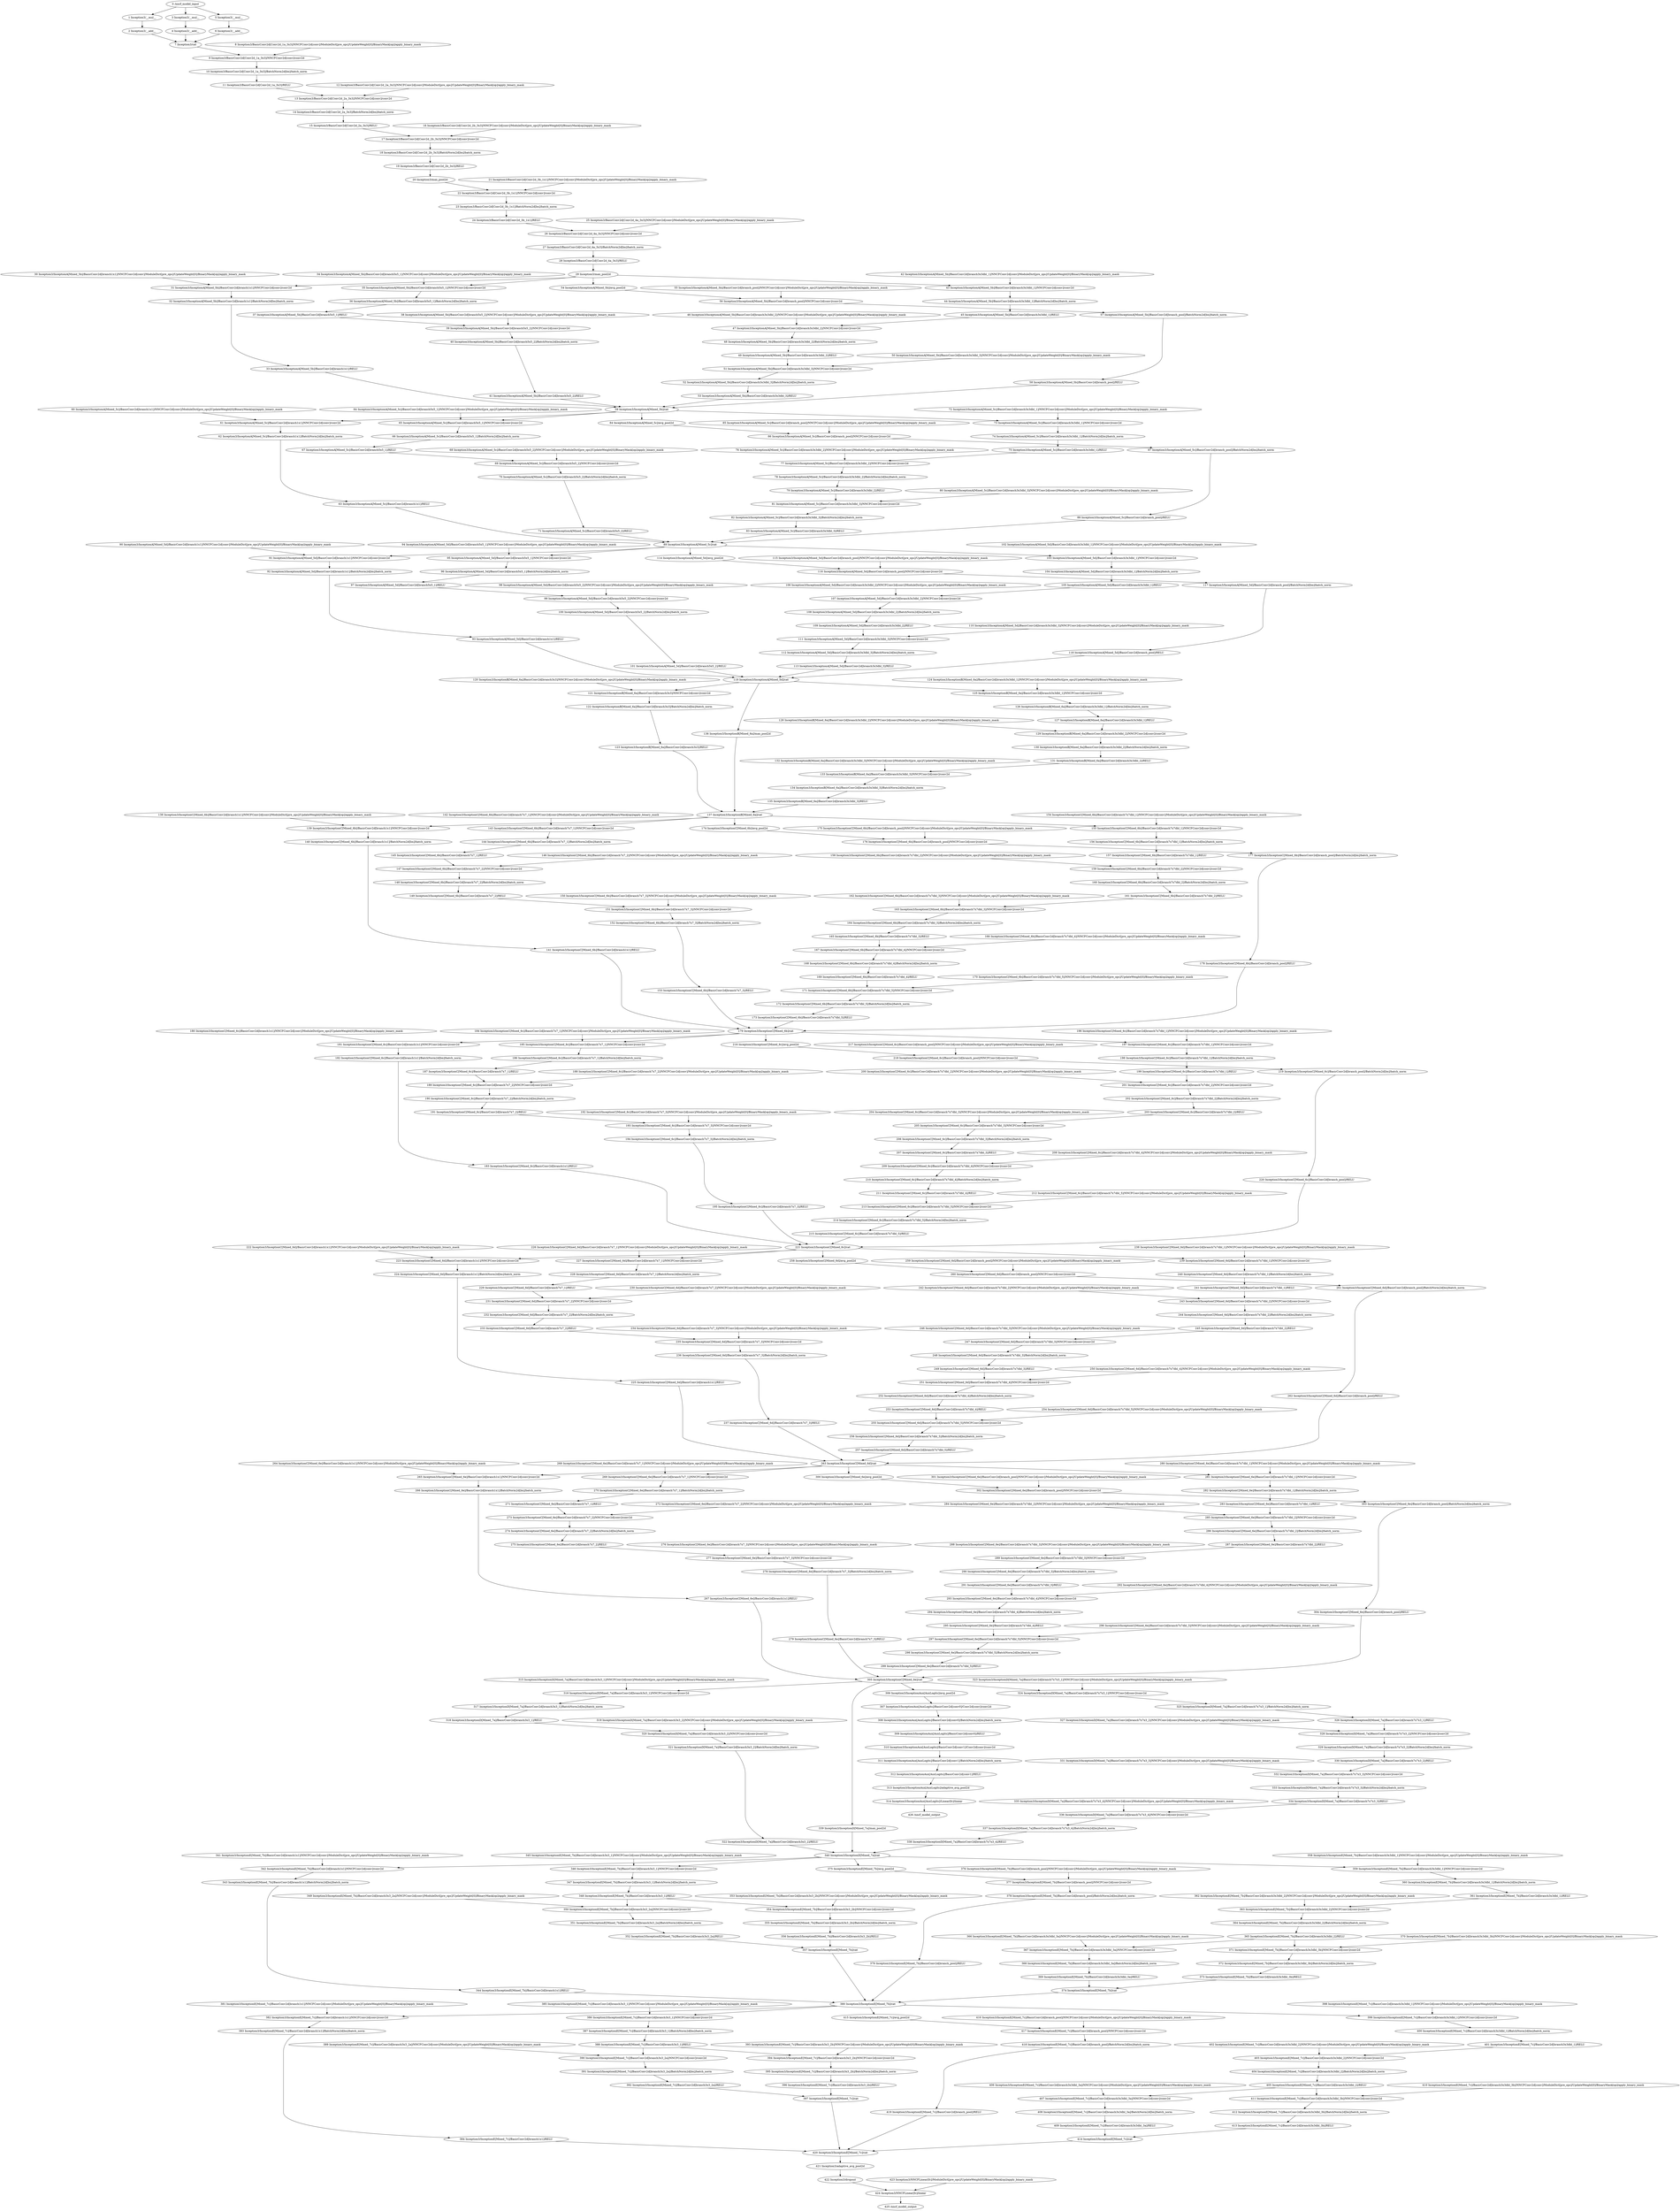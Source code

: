 strict digraph  {
"0 /nncf_model_input" [id=0, scope="", type=nncf_model_input];
"1 Inception3/__mul__" [id=1, scope=Inception3, type=__mul__];
"2 Inception3/__add__" [id=2, scope=Inception3, type=__add__];
"3 Inception3/__mul__" [id=3, scope=Inception3, type=__mul__];
"4 Inception3/__add__" [id=4, scope=Inception3, type=__add__];
"5 Inception3/__mul__" [id=5, scope=Inception3, type=__mul__];
"6 Inception3/__add__" [id=6, scope=Inception3, type=__add__];
"7 Inception3/cat" [id=7, scope=Inception3, type=cat];
"8 Inception3/BasicConv2d[Conv2d_1a_3x3]/NNCFConv2d[conv]/ModuleDict[pre_ops]/UpdateWeight[0]/BinaryMask[op]/apply_binary_mask" [id=8, scope="Inception3/BasicConv2d[Conv2d_1a_3x3]/NNCFConv2d[conv]/ModuleDict[pre_ops]/UpdateWeight[0]/BinaryMask[op]", type=apply_binary_mask];
"9 Inception3/BasicConv2d[Conv2d_1a_3x3]/NNCFConv2d[conv]/conv2d" [id=9, scope="Inception3/BasicConv2d[Conv2d_1a_3x3]/NNCFConv2d[conv]", type=conv2d];
"10 Inception3/BasicConv2d[Conv2d_1a_3x3]/BatchNorm2d[bn]/batch_norm" [id=10, scope="Inception3/BasicConv2d[Conv2d_1a_3x3]/BatchNorm2d[bn]", type=batch_norm];
"11 Inception3/BasicConv2d[Conv2d_1a_3x3]/RELU" [id=11, scope="Inception3/BasicConv2d[Conv2d_1a_3x3]", type=RELU];
"12 Inception3/BasicConv2d[Conv2d_2a_3x3]/NNCFConv2d[conv]/ModuleDict[pre_ops]/UpdateWeight[0]/BinaryMask[op]/apply_binary_mask" [id=12, scope="Inception3/BasicConv2d[Conv2d_2a_3x3]/NNCFConv2d[conv]/ModuleDict[pre_ops]/UpdateWeight[0]/BinaryMask[op]", type=apply_binary_mask];
"13 Inception3/BasicConv2d[Conv2d_2a_3x3]/NNCFConv2d[conv]/conv2d" [id=13, scope="Inception3/BasicConv2d[Conv2d_2a_3x3]/NNCFConv2d[conv]", type=conv2d];
"14 Inception3/BasicConv2d[Conv2d_2a_3x3]/BatchNorm2d[bn]/batch_norm" [id=14, scope="Inception3/BasicConv2d[Conv2d_2a_3x3]/BatchNorm2d[bn]", type=batch_norm];
"15 Inception3/BasicConv2d[Conv2d_2a_3x3]/RELU" [id=15, scope="Inception3/BasicConv2d[Conv2d_2a_3x3]", type=RELU];
"16 Inception3/BasicConv2d[Conv2d_2b_3x3]/NNCFConv2d[conv]/ModuleDict[pre_ops]/UpdateWeight[0]/BinaryMask[op]/apply_binary_mask" [id=16, scope="Inception3/BasicConv2d[Conv2d_2b_3x3]/NNCFConv2d[conv]/ModuleDict[pre_ops]/UpdateWeight[0]/BinaryMask[op]", type=apply_binary_mask];
"17 Inception3/BasicConv2d[Conv2d_2b_3x3]/NNCFConv2d[conv]/conv2d" [id=17, scope="Inception3/BasicConv2d[Conv2d_2b_3x3]/NNCFConv2d[conv]", type=conv2d];
"18 Inception3/BasicConv2d[Conv2d_2b_3x3]/BatchNorm2d[bn]/batch_norm" [id=18, scope="Inception3/BasicConv2d[Conv2d_2b_3x3]/BatchNorm2d[bn]", type=batch_norm];
"19 Inception3/BasicConv2d[Conv2d_2b_3x3]/RELU" [id=19, scope="Inception3/BasicConv2d[Conv2d_2b_3x3]", type=RELU];
"20 Inception3/max_pool2d" [id=20, scope=Inception3, type=max_pool2d];
"21 Inception3/BasicConv2d[Conv2d_3b_1x1]/NNCFConv2d[conv]/ModuleDict[pre_ops]/UpdateWeight[0]/BinaryMask[op]/apply_binary_mask" [id=21, scope="Inception3/BasicConv2d[Conv2d_3b_1x1]/NNCFConv2d[conv]/ModuleDict[pre_ops]/UpdateWeight[0]/BinaryMask[op]", type=apply_binary_mask];
"22 Inception3/BasicConv2d[Conv2d_3b_1x1]/NNCFConv2d[conv]/conv2d" [id=22, scope="Inception3/BasicConv2d[Conv2d_3b_1x1]/NNCFConv2d[conv]", type=conv2d];
"23 Inception3/BasicConv2d[Conv2d_3b_1x1]/BatchNorm2d[bn]/batch_norm" [id=23, scope="Inception3/BasicConv2d[Conv2d_3b_1x1]/BatchNorm2d[bn]", type=batch_norm];
"24 Inception3/BasicConv2d[Conv2d_3b_1x1]/RELU" [id=24, scope="Inception3/BasicConv2d[Conv2d_3b_1x1]", type=RELU];
"25 Inception3/BasicConv2d[Conv2d_4a_3x3]/NNCFConv2d[conv]/ModuleDict[pre_ops]/UpdateWeight[0]/BinaryMask[op]/apply_binary_mask" [id=25, scope="Inception3/BasicConv2d[Conv2d_4a_3x3]/NNCFConv2d[conv]/ModuleDict[pre_ops]/UpdateWeight[0]/BinaryMask[op]", type=apply_binary_mask];
"26 Inception3/BasicConv2d[Conv2d_4a_3x3]/NNCFConv2d[conv]/conv2d" [id=26, scope="Inception3/BasicConv2d[Conv2d_4a_3x3]/NNCFConv2d[conv]", type=conv2d];
"27 Inception3/BasicConv2d[Conv2d_4a_3x3]/BatchNorm2d[bn]/batch_norm" [id=27, scope="Inception3/BasicConv2d[Conv2d_4a_3x3]/BatchNorm2d[bn]", type=batch_norm];
"28 Inception3/BasicConv2d[Conv2d_4a_3x3]/RELU" [id=28, scope="Inception3/BasicConv2d[Conv2d_4a_3x3]", type=RELU];
"29 Inception3/max_pool2d" [id=29, scope=Inception3, type=max_pool2d];
"30 Inception3/InceptionA[Mixed_5b]/BasicConv2d[branch1x1]/NNCFConv2d[conv]/ModuleDict[pre_ops]/UpdateWeight[0]/BinaryMask[op]/apply_binary_mask" [id=30, scope="Inception3/InceptionA[Mixed_5b]/BasicConv2d[branch1x1]/NNCFConv2d[conv]/ModuleDict[pre_ops]/UpdateWeight[0]/BinaryMask[op]", type=apply_binary_mask];
"31 Inception3/InceptionA[Mixed_5b]/BasicConv2d[branch1x1]/NNCFConv2d[conv]/conv2d" [id=31, scope="Inception3/InceptionA[Mixed_5b]/BasicConv2d[branch1x1]/NNCFConv2d[conv]", type=conv2d];
"32 Inception3/InceptionA[Mixed_5b]/BasicConv2d[branch1x1]/BatchNorm2d[bn]/batch_norm" [id=32, scope="Inception3/InceptionA[Mixed_5b]/BasicConv2d[branch1x1]/BatchNorm2d[bn]", type=batch_norm];
"33 Inception3/InceptionA[Mixed_5b]/BasicConv2d[branch1x1]/RELU" [id=33, scope="Inception3/InceptionA[Mixed_5b]/BasicConv2d[branch1x1]", type=RELU];
"34 Inception3/InceptionA[Mixed_5b]/BasicConv2d[branch5x5_1]/NNCFConv2d[conv]/ModuleDict[pre_ops]/UpdateWeight[0]/BinaryMask[op]/apply_binary_mask" [id=34, scope="Inception3/InceptionA[Mixed_5b]/BasicConv2d[branch5x5_1]/NNCFConv2d[conv]/ModuleDict[pre_ops]/UpdateWeight[0]/BinaryMask[op]", type=apply_binary_mask];
"35 Inception3/InceptionA[Mixed_5b]/BasicConv2d[branch5x5_1]/NNCFConv2d[conv]/conv2d" [id=35, scope="Inception3/InceptionA[Mixed_5b]/BasicConv2d[branch5x5_1]/NNCFConv2d[conv]", type=conv2d];
"36 Inception3/InceptionA[Mixed_5b]/BasicConv2d[branch5x5_1]/BatchNorm2d[bn]/batch_norm" [id=36, scope="Inception3/InceptionA[Mixed_5b]/BasicConv2d[branch5x5_1]/BatchNorm2d[bn]", type=batch_norm];
"37 Inception3/InceptionA[Mixed_5b]/BasicConv2d[branch5x5_1]/RELU" [id=37, scope="Inception3/InceptionA[Mixed_5b]/BasicConv2d[branch5x5_1]", type=RELU];
"38 Inception3/InceptionA[Mixed_5b]/BasicConv2d[branch5x5_2]/NNCFConv2d[conv]/ModuleDict[pre_ops]/UpdateWeight[0]/BinaryMask[op]/apply_binary_mask" [id=38, scope="Inception3/InceptionA[Mixed_5b]/BasicConv2d[branch5x5_2]/NNCFConv2d[conv]/ModuleDict[pre_ops]/UpdateWeight[0]/BinaryMask[op]", type=apply_binary_mask];
"39 Inception3/InceptionA[Mixed_5b]/BasicConv2d[branch5x5_2]/NNCFConv2d[conv]/conv2d" [id=39, scope="Inception3/InceptionA[Mixed_5b]/BasicConv2d[branch5x5_2]/NNCFConv2d[conv]", type=conv2d];
"40 Inception3/InceptionA[Mixed_5b]/BasicConv2d[branch5x5_2]/BatchNorm2d[bn]/batch_norm" [id=40, scope="Inception3/InceptionA[Mixed_5b]/BasicConv2d[branch5x5_2]/BatchNorm2d[bn]", type=batch_norm];
"41 Inception3/InceptionA[Mixed_5b]/BasicConv2d[branch5x5_2]/RELU" [id=41, scope="Inception3/InceptionA[Mixed_5b]/BasicConv2d[branch5x5_2]", type=RELU];
"42 Inception3/InceptionA[Mixed_5b]/BasicConv2d[branch3x3dbl_1]/NNCFConv2d[conv]/ModuleDict[pre_ops]/UpdateWeight[0]/BinaryMask[op]/apply_binary_mask" [id=42, scope="Inception3/InceptionA[Mixed_5b]/BasicConv2d[branch3x3dbl_1]/NNCFConv2d[conv]/ModuleDict[pre_ops]/UpdateWeight[0]/BinaryMask[op]", type=apply_binary_mask];
"43 Inception3/InceptionA[Mixed_5b]/BasicConv2d[branch3x3dbl_1]/NNCFConv2d[conv]/conv2d" [id=43, scope="Inception3/InceptionA[Mixed_5b]/BasicConv2d[branch3x3dbl_1]/NNCFConv2d[conv]", type=conv2d];
"44 Inception3/InceptionA[Mixed_5b]/BasicConv2d[branch3x3dbl_1]/BatchNorm2d[bn]/batch_norm" [id=44, scope="Inception3/InceptionA[Mixed_5b]/BasicConv2d[branch3x3dbl_1]/BatchNorm2d[bn]", type=batch_norm];
"45 Inception3/InceptionA[Mixed_5b]/BasicConv2d[branch3x3dbl_1]/RELU" [id=45, scope="Inception3/InceptionA[Mixed_5b]/BasicConv2d[branch3x3dbl_1]", type=RELU];
"46 Inception3/InceptionA[Mixed_5b]/BasicConv2d[branch3x3dbl_2]/NNCFConv2d[conv]/ModuleDict[pre_ops]/UpdateWeight[0]/BinaryMask[op]/apply_binary_mask" [id=46, scope="Inception3/InceptionA[Mixed_5b]/BasicConv2d[branch3x3dbl_2]/NNCFConv2d[conv]/ModuleDict[pre_ops]/UpdateWeight[0]/BinaryMask[op]", type=apply_binary_mask];
"47 Inception3/InceptionA[Mixed_5b]/BasicConv2d[branch3x3dbl_2]/NNCFConv2d[conv]/conv2d" [id=47, scope="Inception3/InceptionA[Mixed_5b]/BasicConv2d[branch3x3dbl_2]/NNCFConv2d[conv]", type=conv2d];
"48 Inception3/InceptionA[Mixed_5b]/BasicConv2d[branch3x3dbl_2]/BatchNorm2d[bn]/batch_norm" [id=48, scope="Inception3/InceptionA[Mixed_5b]/BasicConv2d[branch3x3dbl_2]/BatchNorm2d[bn]", type=batch_norm];
"49 Inception3/InceptionA[Mixed_5b]/BasicConv2d[branch3x3dbl_2]/RELU" [id=49, scope="Inception3/InceptionA[Mixed_5b]/BasicConv2d[branch3x3dbl_2]", type=RELU];
"50 Inception3/InceptionA[Mixed_5b]/BasicConv2d[branch3x3dbl_3]/NNCFConv2d[conv]/ModuleDict[pre_ops]/UpdateWeight[0]/BinaryMask[op]/apply_binary_mask" [id=50, scope="Inception3/InceptionA[Mixed_5b]/BasicConv2d[branch3x3dbl_3]/NNCFConv2d[conv]/ModuleDict[pre_ops]/UpdateWeight[0]/BinaryMask[op]", type=apply_binary_mask];
"51 Inception3/InceptionA[Mixed_5b]/BasicConv2d[branch3x3dbl_3]/NNCFConv2d[conv]/conv2d" [id=51, scope="Inception3/InceptionA[Mixed_5b]/BasicConv2d[branch3x3dbl_3]/NNCFConv2d[conv]", type=conv2d];
"52 Inception3/InceptionA[Mixed_5b]/BasicConv2d[branch3x3dbl_3]/BatchNorm2d[bn]/batch_norm" [id=52, scope="Inception3/InceptionA[Mixed_5b]/BasicConv2d[branch3x3dbl_3]/BatchNorm2d[bn]", type=batch_norm];
"53 Inception3/InceptionA[Mixed_5b]/BasicConv2d[branch3x3dbl_3]/RELU" [id=53, scope="Inception3/InceptionA[Mixed_5b]/BasicConv2d[branch3x3dbl_3]", type=RELU];
"54 Inception3/InceptionA[Mixed_5b]/avg_pool2d" [id=54, scope="Inception3/InceptionA[Mixed_5b]", type=avg_pool2d];
"55 Inception3/InceptionA[Mixed_5b]/BasicConv2d[branch_pool]/NNCFConv2d[conv]/ModuleDict[pre_ops]/UpdateWeight[0]/BinaryMask[op]/apply_binary_mask" [id=55, scope="Inception3/InceptionA[Mixed_5b]/BasicConv2d[branch_pool]/NNCFConv2d[conv]/ModuleDict[pre_ops]/UpdateWeight[0]/BinaryMask[op]", type=apply_binary_mask];
"56 Inception3/InceptionA[Mixed_5b]/BasicConv2d[branch_pool]/NNCFConv2d[conv]/conv2d" [id=56, scope="Inception3/InceptionA[Mixed_5b]/BasicConv2d[branch_pool]/NNCFConv2d[conv]", type=conv2d];
"57 Inception3/InceptionA[Mixed_5b]/BasicConv2d[branch_pool]/BatchNorm2d[bn]/batch_norm" [id=57, scope="Inception3/InceptionA[Mixed_5b]/BasicConv2d[branch_pool]/BatchNorm2d[bn]", type=batch_norm];
"58 Inception3/InceptionA[Mixed_5b]/BasicConv2d[branch_pool]/RELU" [id=58, scope="Inception3/InceptionA[Mixed_5b]/BasicConv2d[branch_pool]", type=RELU];
"59 Inception3/InceptionA[Mixed_5b]/cat" [id=59, scope="Inception3/InceptionA[Mixed_5b]", type=cat];
"60 Inception3/InceptionA[Mixed_5c]/BasicConv2d[branch1x1]/NNCFConv2d[conv]/ModuleDict[pre_ops]/UpdateWeight[0]/BinaryMask[op]/apply_binary_mask" [id=60, scope="Inception3/InceptionA[Mixed_5c]/BasicConv2d[branch1x1]/NNCFConv2d[conv]/ModuleDict[pre_ops]/UpdateWeight[0]/BinaryMask[op]", type=apply_binary_mask];
"61 Inception3/InceptionA[Mixed_5c]/BasicConv2d[branch1x1]/NNCFConv2d[conv]/conv2d" [id=61, scope="Inception3/InceptionA[Mixed_5c]/BasicConv2d[branch1x1]/NNCFConv2d[conv]", type=conv2d];
"62 Inception3/InceptionA[Mixed_5c]/BasicConv2d[branch1x1]/BatchNorm2d[bn]/batch_norm" [id=62, scope="Inception3/InceptionA[Mixed_5c]/BasicConv2d[branch1x1]/BatchNorm2d[bn]", type=batch_norm];
"63 Inception3/InceptionA[Mixed_5c]/BasicConv2d[branch1x1]/RELU" [id=63, scope="Inception3/InceptionA[Mixed_5c]/BasicConv2d[branch1x1]", type=RELU];
"64 Inception3/InceptionA[Mixed_5c]/BasicConv2d[branch5x5_1]/NNCFConv2d[conv]/ModuleDict[pre_ops]/UpdateWeight[0]/BinaryMask[op]/apply_binary_mask" [id=64, scope="Inception3/InceptionA[Mixed_5c]/BasicConv2d[branch5x5_1]/NNCFConv2d[conv]/ModuleDict[pre_ops]/UpdateWeight[0]/BinaryMask[op]", type=apply_binary_mask];
"65 Inception3/InceptionA[Mixed_5c]/BasicConv2d[branch5x5_1]/NNCFConv2d[conv]/conv2d" [id=65, scope="Inception3/InceptionA[Mixed_5c]/BasicConv2d[branch5x5_1]/NNCFConv2d[conv]", type=conv2d];
"66 Inception3/InceptionA[Mixed_5c]/BasicConv2d[branch5x5_1]/BatchNorm2d[bn]/batch_norm" [id=66, scope="Inception3/InceptionA[Mixed_5c]/BasicConv2d[branch5x5_1]/BatchNorm2d[bn]", type=batch_norm];
"67 Inception3/InceptionA[Mixed_5c]/BasicConv2d[branch5x5_1]/RELU" [id=67, scope="Inception3/InceptionA[Mixed_5c]/BasicConv2d[branch5x5_1]", type=RELU];
"68 Inception3/InceptionA[Mixed_5c]/BasicConv2d[branch5x5_2]/NNCFConv2d[conv]/ModuleDict[pre_ops]/UpdateWeight[0]/BinaryMask[op]/apply_binary_mask" [id=68, scope="Inception3/InceptionA[Mixed_5c]/BasicConv2d[branch5x5_2]/NNCFConv2d[conv]/ModuleDict[pre_ops]/UpdateWeight[0]/BinaryMask[op]", type=apply_binary_mask];
"69 Inception3/InceptionA[Mixed_5c]/BasicConv2d[branch5x5_2]/NNCFConv2d[conv]/conv2d" [id=69, scope="Inception3/InceptionA[Mixed_5c]/BasicConv2d[branch5x5_2]/NNCFConv2d[conv]", type=conv2d];
"70 Inception3/InceptionA[Mixed_5c]/BasicConv2d[branch5x5_2]/BatchNorm2d[bn]/batch_norm" [id=70, scope="Inception3/InceptionA[Mixed_5c]/BasicConv2d[branch5x5_2]/BatchNorm2d[bn]", type=batch_norm];
"71 Inception3/InceptionA[Mixed_5c]/BasicConv2d[branch5x5_2]/RELU" [id=71, scope="Inception3/InceptionA[Mixed_5c]/BasicConv2d[branch5x5_2]", type=RELU];
"72 Inception3/InceptionA[Mixed_5c]/BasicConv2d[branch3x3dbl_1]/NNCFConv2d[conv]/ModuleDict[pre_ops]/UpdateWeight[0]/BinaryMask[op]/apply_binary_mask" [id=72, scope="Inception3/InceptionA[Mixed_5c]/BasicConv2d[branch3x3dbl_1]/NNCFConv2d[conv]/ModuleDict[pre_ops]/UpdateWeight[0]/BinaryMask[op]", type=apply_binary_mask];
"73 Inception3/InceptionA[Mixed_5c]/BasicConv2d[branch3x3dbl_1]/NNCFConv2d[conv]/conv2d" [id=73, scope="Inception3/InceptionA[Mixed_5c]/BasicConv2d[branch3x3dbl_1]/NNCFConv2d[conv]", type=conv2d];
"74 Inception3/InceptionA[Mixed_5c]/BasicConv2d[branch3x3dbl_1]/BatchNorm2d[bn]/batch_norm" [id=74, scope="Inception3/InceptionA[Mixed_5c]/BasicConv2d[branch3x3dbl_1]/BatchNorm2d[bn]", type=batch_norm];
"75 Inception3/InceptionA[Mixed_5c]/BasicConv2d[branch3x3dbl_1]/RELU" [id=75, scope="Inception3/InceptionA[Mixed_5c]/BasicConv2d[branch3x3dbl_1]", type=RELU];
"76 Inception3/InceptionA[Mixed_5c]/BasicConv2d[branch3x3dbl_2]/NNCFConv2d[conv]/ModuleDict[pre_ops]/UpdateWeight[0]/BinaryMask[op]/apply_binary_mask" [id=76, scope="Inception3/InceptionA[Mixed_5c]/BasicConv2d[branch3x3dbl_2]/NNCFConv2d[conv]/ModuleDict[pre_ops]/UpdateWeight[0]/BinaryMask[op]", type=apply_binary_mask];
"77 Inception3/InceptionA[Mixed_5c]/BasicConv2d[branch3x3dbl_2]/NNCFConv2d[conv]/conv2d" [id=77, scope="Inception3/InceptionA[Mixed_5c]/BasicConv2d[branch3x3dbl_2]/NNCFConv2d[conv]", type=conv2d];
"78 Inception3/InceptionA[Mixed_5c]/BasicConv2d[branch3x3dbl_2]/BatchNorm2d[bn]/batch_norm" [id=78, scope="Inception3/InceptionA[Mixed_5c]/BasicConv2d[branch3x3dbl_2]/BatchNorm2d[bn]", type=batch_norm];
"79 Inception3/InceptionA[Mixed_5c]/BasicConv2d[branch3x3dbl_2]/RELU" [id=79, scope="Inception3/InceptionA[Mixed_5c]/BasicConv2d[branch3x3dbl_2]", type=RELU];
"80 Inception3/InceptionA[Mixed_5c]/BasicConv2d[branch3x3dbl_3]/NNCFConv2d[conv]/ModuleDict[pre_ops]/UpdateWeight[0]/BinaryMask[op]/apply_binary_mask" [id=80, scope="Inception3/InceptionA[Mixed_5c]/BasicConv2d[branch3x3dbl_3]/NNCFConv2d[conv]/ModuleDict[pre_ops]/UpdateWeight[0]/BinaryMask[op]", type=apply_binary_mask];
"81 Inception3/InceptionA[Mixed_5c]/BasicConv2d[branch3x3dbl_3]/NNCFConv2d[conv]/conv2d" [id=81, scope="Inception3/InceptionA[Mixed_5c]/BasicConv2d[branch3x3dbl_3]/NNCFConv2d[conv]", type=conv2d];
"82 Inception3/InceptionA[Mixed_5c]/BasicConv2d[branch3x3dbl_3]/BatchNorm2d[bn]/batch_norm" [id=82, scope="Inception3/InceptionA[Mixed_5c]/BasicConv2d[branch3x3dbl_3]/BatchNorm2d[bn]", type=batch_norm];
"83 Inception3/InceptionA[Mixed_5c]/BasicConv2d[branch3x3dbl_3]/RELU" [id=83, scope="Inception3/InceptionA[Mixed_5c]/BasicConv2d[branch3x3dbl_3]", type=RELU];
"84 Inception3/InceptionA[Mixed_5c]/avg_pool2d" [id=84, scope="Inception3/InceptionA[Mixed_5c]", type=avg_pool2d];
"85 Inception3/InceptionA[Mixed_5c]/BasicConv2d[branch_pool]/NNCFConv2d[conv]/ModuleDict[pre_ops]/UpdateWeight[0]/BinaryMask[op]/apply_binary_mask" [id=85, scope="Inception3/InceptionA[Mixed_5c]/BasicConv2d[branch_pool]/NNCFConv2d[conv]/ModuleDict[pre_ops]/UpdateWeight[0]/BinaryMask[op]", type=apply_binary_mask];
"86 Inception3/InceptionA[Mixed_5c]/BasicConv2d[branch_pool]/NNCFConv2d[conv]/conv2d" [id=86, scope="Inception3/InceptionA[Mixed_5c]/BasicConv2d[branch_pool]/NNCFConv2d[conv]", type=conv2d];
"87 Inception3/InceptionA[Mixed_5c]/BasicConv2d[branch_pool]/BatchNorm2d[bn]/batch_norm" [id=87, scope="Inception3/InceptionA[Mixed_5c]/BasicConv2d[branch_pool]/BatchNorm2d[bn]", type=batch_norm];
"88 Inception3/InceptionA[Mixed_5c]/BasicConv2d[branch_pool]/RELU" [id=88, scope="Inception3/InceptionA[Mixed_5c]/BasicConv2d[branch_pool]", type=RELU];
"89 Inception3/InceptionA[Mixed_5c]/cat" [id=89, scope="Inception3/InceptionA[Mixed_5c]", type=cat];
"90 Inception3/InceptionA[Mixed_5d]/BasicConv2d[branch1x1]/NNCFConv2d[conv]/ModuleDict[pre_ops]/UpdateWeight[0]/BinaryMask[op]/apply_binary_mask" [id=90, scope="Inception3/InceptionA[Mixed_5d]/BasicConv2d[branch1x1]/NNCFConv2d[conv]/ModuleDict[pre_ops]/UpdateWeight[0]/BinaryMask[op]", type=apply_binary_mask];
"91 Inception3/InceptionA[Mixed_5d]/BasicConv2d[branch1x1]/NNCFConv2d[conv]/conv2d" [id=91, scope="Inception3/InceptionA[Mixed_5d]/BasicConv2d[branch1x1]/NNCFConv2d[conv]", type=conv2d];
"92 Inception3/InceptionA[Mixed_5d]/BasicConv2d[branch1x1]/BatchNorm2d[bn]/batch_norm" [id=92, scope="Inception3/InceptionA[Mixed_5d]/BasicConv2d[branch1x1]/BatchNorm2d[bn]", type=batch_norm];
"93 Inception3/InceptionA[Mixed_5d]/BasicConv2d[branch1x1]/RELU" [id=93, scope="Inception3/InceptionA[Mixed_5d]/BasicConv2d[branch1x1]", type=RELU];
"94 Inception3/InceptionA[Mixed_5d]/BasicConv2d[branch5x5_1]/NNCFConv2d[conv]/ModuleDict[pre_ops]/UpdateWeight[0]/BinaryMask[op]/apply_binary_mask" [id=94, scope="Inception3/InceptionA[Mixed_5d]/BasicConv2d[branch5x5_1]/NNCFConv2d[conv]/ModuleDict[pre_ops]/UpdateWeight[0]/BinaryMask[op]", type=apply_binary_mask];
"95 Inception3/InceptionA[Mixed_5d]/BasicConv2d[branch5x5_1]/NNCFConv2d[conv]/conv2d" [id=95, scope="Inception3/InceptionA[Mixed_5d]/BasicConv2d[branch5x5_1]/NNCFConv2d[conv]", type=conv2d];
"96 Inception3/InceptionA[Mixed_5d]/BasicConv2d[branch5x5_1]/BatchNorm2d[bn]/batch_norm" [id=96, scope="Inception3/InceptionA[Mixed_5d]/BasicConv2d[branch5x5_1]/BatchNorm2d[bn]", type=batch_norm];
"97 Inception3/InceptionA[Mixed_5d]/BasicConv2d[branch5x5_1]/RELU" [id=97, scope="Inception3/InceptionA[Mixed_5d]/BasicConv2d[branch5x5_1]", type=RELU];
"98 Inception3/InceptionA[Mixed_5d]/BasicConv2d[branch5x5_2]/NNCFConv2d[conv]/ModuleDict[pre_ops]/UpdateWeight[0]/BinaryMask[op]/apply_binary_mask" [id=98, scope="Inception3/InceptionA[Mixed_5d]/BasicConv2d[branch5x5_2]/NNCFConv2d[conv]/ModuleDict[pre_ops]/UpdateWeight[0]/BinaryMask[op]", type=apply_binary_mask];
"99 Inception3/InceptionA[Mixed_5d]/BasicConv2d[branch5x5_2]/NNCFConv2d[conv]/conv2d" [id=99, scope="Inception3/InceptionA[Mixed_5d]/BasicConv2d[branch5x5_2]/NNCFConv2d[conv]", type=conv2d];
"100 Inception3/InceptionA[Mixed_5d]/BasicConv2d[branch5x5_2]/BatchNorm2d[bn]/batch_norm" [id=100, scope="Inception3/InceptionA[Mixed_5d]/BasicConv2d[branch5x5_2]/BatchNorm2d[bn]", type=batch_norm];
"101 Inception3/InceptionA[Mixed_5d]/BasicConv2d[branch5x5_2]/RELU" [id=101, scope="Inception3/InceptionA[Mixed_5d]/BasicConv2d[branch5x5_2]", type=RELU];
"102 Inception3/InceptionA[Mixed_5d]/BasicConv2d[branch3x3dbl_1]/NNCFConv2d[conv]/ModuleDict[pre_ops]/UpdateWeight[0]/BinaryMask[op]/apply_binary_mask" [id=102, scope="Inception3/InceptionA[Mixed_5d]/BasicConv2d[branch3x3dbl_1]/NNCFConv2d[conv]/ModuleDict[pre_ops]/UpdateWeight[0]/BinaryMask[op]", type=apply_binary_mask];
"103 Inception3/InceptionA[Mixed_5d]/BasicConv2d[branch3x3dbl_1]/NNCFConv2d[conv]/conv2d" [id=103, scope="Inception3/InceptionA[Mixed_5d]/BasicConv2d[branch3x3dbl_1]/NNCFConv2d[conv]", type=conv2d];
"104 Inception3/InceptionA[Mixed_5d]/BasicConv2d[branch3x3dbl_1]/BatchNorm2d[bn]/batch_norm" [id=104, scope="Inception3/InceptionA[Mixed_5d]/BasicConv2d[branch3x3dbl_1]/BatchNorm2d[bn]", type=batch_norm];
"105 Inception3/InceptionA[Mixed_5d]/BasicConv2d[branch3x3dbl_1]/RELU" [id=105, scope="Inception3/InceptionA[Mixed_5d]/BasicConv2d[branch3x3dbl_1]", type=RELU];
"106 Inception3/InceptionA[Mixed_5d]/BasicConv2d[branch3x3dbl_2]/NNCFConv2d[conv]/ModuleDict[pre_ops]/UpdateWeight[0]/BinaryMask[op]/apply_binary_mask" [id=106, scope="Inception3/InceptionA[Mixed_5d]/BasicConv2d[branch3x3dbl_2]/NNCFConv2d[conv]/ModuleDict[pre_ops]/UpdateWeight[0]/BinaryMask[op]", type=apply_binary_mask];
"107 Inception3/InceptionA[Mixed_5d]/BasicConv2d[branch3x3dbl_2]/NNCFConv2d[conv]/conv2d" [id=107, scope="Inception3/InceptionA[Mixed_5d]/BasicConv2d[branch3x3dbl_2]/NNCFConv2d[conv]", type=conv2d];
"108 Inception3/InceptionA[Mixed_5d]/BasicConv2d[branch3x3dbl_2]/BatchNorm2d[bn]/batch_norm" [id=108, scope="Inception3/InceptionA[Mixed_5d]/BasicConv2d[branch3x3dbl_2]/BatchNorm2d[bn]", type=batch_norm];
"109 Inception3/InceptionA[Mixed_5d]/BasicConv2d[branch3x3dbl_2]/RELU" [id=109, scope="Inception3/InceptionA[Mixed_5d]/BasicConv2d[branch3x3dbl_2]", type=RELU];
"110 Inception3/InceptionA[Mixed_5d]/BasicConv2d[branch3x3dbl_3]/NNCFConv2d[conv]/ModuleDict[pre_ops]/UpdateWeight[0]/BinaryMask[op]/apply_binary_mask" [id=110, scope="Inception3/InceptionA[Mixed_5d]/BasicConv2d[branch3x3dbl_3]/NNCFConv2d[conv]/ModuleDict[pre_ops]/UpdateWeight[0]/BinaryMask[op]", type=apply_binary_mask];
"111 Inception3/InceptionA[Mixed_5d]/BasicConv2d[branch3x3dbl_3]/NNCFConv2d[conv]/conv2d" [id=111, scope="Inception3/InceptionA[Mixed_5d]/BasicConv2d[branch3x3dbl_3]/NNCFConv2d[conv]", type=conv2d];
"112 Inception3/InceptionA[Mixed_5d]/BasicConv2d[branch3x3dbl_3]/BatchNorm2d[bn]/batch_norm" [id=112, scope="Inception3/InceptionA[Mixed_5d]/BasicConv2d[branch3x3dbl_3]/BatchNorm2d[bn]", type=batch_norm];
"113 Inception3/InceptionA[Mixed_5d]/BasicConv2d[branch3x3dbl_3]/RELU" [id=113, scope="Inception3/InceptionA[Mixed_5d]/BasicConv2d[branch3x3dbl_3]", type=RELU];
"114 Inception3/InceptionA[Mixed_5d]/avg_pool2d" [id=114, scope="Inception3/InceptionA[Mixed_5d]", type=avg_pool2d];
"115 Inception3/InceptionA[Mixed_5d]/BasicConv2d[branch_pool]/NNCFConv2d[conv]/ModuleDict[pre_ops]/UpdateWeight[0]/BinaryMask[op]/apply_binary_mask" [id=115, scope="Inception3/InceptionA[Mixed_5d]/BasicConv2d[branch_pool]/NNCFConv2d[conv]/ModuleDict[pre_ops]/UpdateWeight[0]/BinaryMask[op]", type=apply_binary_mask];
"116 Inception3/InceptionA[Mixed_5d]/BasicConv2d[branch_pool]/NNCFConv2d[conv]/conv2d" [id=116, scope="Inception3/InceptionA[Mixed_5d]/BasicConv2d[branch_pool]/NNCFConv2d[conv]", type=conv2d];
"117 Inception3/InceptionA[Mixed_5d]/BasicConv2d[branch_pool]/BatchNorm2d[bn]/batch_norm" [id=117, scope="Inception3/InceptionA[Mixed_5d]/BasicConv2d[branch_pool]/BatchNorm2d[bn]", type=batch_norm];
"118 Inception3/InceptionA[Mixed_5d]/BasicConv2d[branch_pool]/RELU" [id=118, scope="Inception3/InceptionA[Mixed_5d]/BasicConv2d[branch_pool]", type=RELU];
"119 Inception3/InceptionA[Mixed_5d]/cat" [id=119, scope="Inception3/InceptionA[Mixed_5d]", type=cat];
"120 Inception3/InceptionB[Mixed_6a]/BasicConv2d[branch3x3]/NNCFConv2d[conv]/ModuleDict[pre_ops]/UpdateWeight[0]/BinaryMask[op]/apply_binary_mask" [id=120, scope="Inception3/InceptionB[Mixed_6a]/BasicConv2d[branch3x3]/NNCFConv2d[conv]/ModuleDict[pre_ops]/UpdateWeight[0]/BinaryMask[op]", type=apply_binary_mask];
"121 Inception3/InceptionB[Mixed_6a]/BasicConv2d[branch3x3]/NNCFConv2d[conv]/conv2d" [id=121, scope="Inception3/InceptionB[Mixed_6a]/BasicConv2d[branch3x3]/NNCFConv2d[conv]", type=conv2d];
"122 Inception3/InceptionB[Mixed_6a]/BasicConv2d[branch3x3]/BatchNorm2d[bn]/batch_norm" [id=122, scope="Inception3/InceptionB[Mixed_6a]/BasicConv2d[branch3x3]/BatchNorm2d[bn]", type=batch_norm];
"123 Inception3/InceptionB[Mixed_6a]/BasicConv2d[branch3x3]/RELU" [id=123, scope="Inception3/InceptionB[Mixed_6a]/BasicConv2d[branch3x3]", type=RELU];
"124 Inception3/InceptionB[Mixed_6a]/BasicConv2d[branch3x3dbl_1]/NNCFConv2d[conv]/ModuleDict[pre_ops]/UpdateWeight[0]/BinaryMask[op]/apply_binary_mask" [id=124, scope="Inception3/InceptionB[Mixed_6a]/BasicConv2d[branch3x3dbl_1]/NNCFConv2d[conv]/ModuleDict[pre_ops]/UpdateWeight[0]/BinaryMask[op]", type=apply_binary_mask];
"125 Inception3/InceptionB[Mixed_6a]/BasicConv2d[branch3x3dbl_1]/NNCFConv2d[conv]/conv2d" [id=125, scope="Inception3/InceptionB[Mixed_6a]/BasicConv2d[branch3x3dbl_1]/NNCFConv2d[conv]", type=conv2d];
"126 Inception3/InceptionB[Mixed_6a]/BasicConv2d[branch3x3dbl_1]/BatchNorm2d[bn]/batch_norm" [id=126, scope="Inception3/InceptionB[Mixed_6a]/BasicConv2d[branch3x3dbl_1]/BatchNorm2d[bn]", type=batch_norm];
"127 Inception3/InceptionB[Mixed_6a]/BasicConv2d[branch3x3dbl_1]/RELU" [id=127, scope="Inception3/InceptionB[Mixed_6a]/BasicConv2d[branch3x3dbl_1]", type=RELU];
"128 Inception3/InceptionB[Mixed_6a]/BasicConv2d[branch3x3dbl_2]/NNCFConv2d[conv]/ModuleDict[pre_ops]/UpdateWeight[0]/BinaryMask[op]/apply_binary_mask" [id=128, scope="Inception3/InceptionB[Mixed_6a]/BasicConv2d[branch3x3dbl_2]/NNCFConv2d[conv]/ModuleDict[pre_ops]/UpdateWeight[0]/BinaryMask[op]", type=apply_binary_mask];
"129 Inception3/InceptionB[Mixed_6a]/BasicConv2d[branch3x3dbl_2]/NNCFConv2d[conv]/conv2d" [id=129, scope="Inception3/InceptionB[Mixed_6a]/BasicConv2d[branch3x3dbl_2]/NNCFConv2d[conv]", type=conv2d];
"130 Inception3/InceptionB[Mixed_6a]/BasicConv2d[branch3x3dbl_2]/BatchNorm2d[bn]/batch_norm" [id=130, scope="Inception3/InceptionB[Mixed_6a]/BasicConv2d[branch3x3dbl_2]/BatchNorm2d[bn]", type=batch_norm];
"131 Inception3/InceptionB[Mixed_6a]/BasicConv2d[branch3x3dbl_2]/RELU" [id=131, scope="Inception3/InceptionB[Mixed_6a]/BasicConv2d[branch3x3dbl_2]", type=RELU];
"132 Inception3/InceptionB[Mixed_6a]/BasicConv2d[branch3x3dbl_3]/NNCFConv2d[conv]/ModuleDict[pre_ops]/UpdateWeight[0]/BinaryMask[op]/apply_binary_mask" [id=132, scope="Inception3/InceptionB[Mixed_6a]/BasicConv2d[branch3x3dbl_3]/NNCFConv2d[conv]/ModuleDict[pre_ops]/UpdateWeight[0]/BinaryMask[op]", type=apply_binary_mask];
"133 Inception3/InceptionB[Mixed_6a]/BasicConv2d[branch3x3dbl_3]/NNCFConv2d[conv]/conv2d" [id=133, scope="Inception3/InceptionB[Mixed_6a]/BasicConv2d[branch3x3dbl_3]/NNCFConv2d[conv]", type=conv2d];
"134 Inception3/InceptionB[Mixed_6a]/BasicConv2d[branch3x3dbl_3]/BatchNorm2d[bn]/batch_norm" [id=134, scope="Inception3/InceptionB[Mixed_6a]/BasicConv2d[branch3x3dbl_3]/BatchNorm2d[bn]", type=batch_norm];
"135 Inception3/InceptionB[Mixed_6a]/BasicConv2d[branch3x3dbl_3]/RELU" [id=135, scope="Inception3/InceptionB[Mixed_6a]/BasicConv2d[branch3x3dbl_3]", type=RELU];
"136 Inception3/InceptionB[Mixed_6a]/max_pool2d" [id=136, scope="Inception3/InceptionB[Mixed_6a]", type=max_pool2d];
"137 Inception3/InceptionB[Mixed_6a]/cat" [id=137, scope="Inception3/InceptionB[Mixed_6a]", type=cat];
"138 Inception3/InceptionC[Mixed_6b]/BasicConv2d[branch1x1]/NNCFConv2d[conv]/ModuleDict[pre_ops]/UpdateWeight[0]/BinaryMask[op]/apply_binary_mask" [id=138, scope="Inception3/InceptionC[Mixed_6b]/BasicConv2d[branch1x1]/NNCFConv2d[conv]/ModuleDict[pre_ops]/UpdateWeight[0]/BinaryMask[op]", type=apply_binary_mask];
"139 Inception3/InceptionC[Mixed_6b]/BasicConv2d[branch1x1]/NNCFConv2d[conv]/conv2d" [id=139, scope="Inception3/InceptionC[Mixed_6b]/BasicConv2d[branch1x1]/NNCFConv2d[conv]", type=conv2d];
"140 Inception3/InceptionC[Mixed_6b]/BasicConv2d[branch1x1]/BatchNorm2d[bn]/batch_norm" [id=140, scope="Inception3/InceptionC[Mixed_6b]/BasicConv2d[branch1x1]/BatchNorm2d[bn]", type=batch_norm];
"141 Inception3/InceptionC[Mixed_6b]/BasicConv2d[branch1x1]/RELU" [id=141, scope="Inception3/InceptionC[Mixed_6b]/BasicConv2d[branch1x1]", type=RELU];
"142 Inception3/InceptionC[Mixed_6b]/BasicConv2d[branch7x7_1]/NNCFConv2d[conv]/ModuleDict[pre_ops]/UpdateWeight[0]/BinaryMask[op]/apply_binary_mask" [id=142, scope="Inception3/InceptionC[Mixed_6b]/BasicConv2d[branch7x7_1]/NNCFConv2d[conv]/ModuleDict[pre_ops]/UpdateWeight[0]/BinaryMask[op]", type=apply_binary_mask];
"143 Inception3/InceptionC[Mixed_6b]/BasicConv2d[branch7x7_1]/NNCFConv2d[conv]/conv2d" [id=143, scope="Inception3/InceptionC[Mixed_6b]/BasicConv2d[branch7x7_1]/NNCFConv2d[conv]", type=conv2d];
"144 Inception3/InceptionC[Mixed_6b]/BasicConv2d[branch7x7_1]/BatchNorm2d[bn]/batch_norm" [id=144, scope="Inception3/InceptionC[Mixed_6b]/BasicConv2d[branch7x7_1]/BatchNorm2d[bn]", type=batch_norm];
"145 Inception3/InceptionC[Mixed_6b]/BasicConv2d[branch7x7_1]/RELU" [id=145, scope="Inception3/InceptionC[Mixed_6b]/BasicConv2d[branch7x7_1]", type=RELU];
"146 Inception3/InceptionC[Mixed_6b]/BasicConv2d[branch7x7_2]/NNCFConv2d[conv]/ModuleDict[pre_ops]/UpdateWeight[0]/BinaryMask[op]/apply_binary_mask" [id=146, scope="Inception3/InceptionC[Mixed_6b]/BasicConv2d[branch7x7_2]/NNCFConv2d[conv]/ModuleDict[pre_ops]/UpdateWeight[0]/BinaryMask[op]", type=apply_binary_mask];
"147 Inception3/InceptionC[Mixed_6b]/BasicConv2d[branch7x7_2]/NNCFConv2d[conv]/conv2d" [id=147, scope="Inception3/InceptionC[Mixed_6b]/BasicConv2d[branch7x7_2]/NNCFConv2d[conv]", type=conv2d];
"148 Inception3/InceptionC[Mixed_6b]/BasicConv2d[branch7x7_2]/BatchNorm2d[bn]/batch_norm" [id=148, scope="Inception3/InceptionC[Mixed_6b]/BasicConv2d[branch7x7_2]/BatchNorm2d[bn]", type=batch_norm];
"149 Inception3/InceptionC[Mixed_6b]/BasicConv2d[branch7x7_2]/RELU" [id=149, scope="Inception3/InceptionC[Mixed_6b]/BasicConv2d[branch7x7_2]", type=RELU];
"150 Inception3/InceptionC[Mixed_6b]/BasicConv2d[branch7x7_3]/NNCFConv2d[conv]/ModuleDict[pre_ops]/UpdateWeight[0]/BinaryMask[op]/apply_binary_mask" [id=150, scope="Inception3/InceptionC[Mixed_6b]/BasicConv2d[branch7x7_3]/NNCFConv2d[conv]/ModuleDict[pre_ops]/UpdateWeight[0]/BinaryMask[op]", type=apply_binary_mask];
"151 Inception3/InceptionC[Mixed_6b]/BasicConv2d[branch7x7_3]/NNCFConv2d[conv]/conv2d" [id=151, scope="Inception3/InceptionC[Mixed_6b]/BasicConv2d[branch7x7_3]/NNCFConv2d[conv]", type=conv2d];
"152 Inception3/InceptionC[Mixed_6b]/BasicConv2d[branch7x7_3]/BatchNorm2d[bn]/batch_norm" [id=152, scope="Inception3/InceptionC[Mixed_6b]/BasicConv2d[branch7x7_3]/BatchNorm2d[bn]", type=batch_norm];
"153 Inception3/InceptionC[Mixed_6b]/BasicConv2d[branch7x7_3]/RELU" [id=153, scope="Inception3/InceptionC[Mixed_6b]/BasicConv2d[branch7x7_3]", type=RELU];
"154 Inception3/InceptionC[Mixed_6b]/BasicConv2d[branch7x7dbl_1]/NNCFConv2d[conv]/ModuleDict[pre_ops]/UpdateWeight[0]/BinaryMask[op]/apply_binary_mask" [id=154, scope="Inception3/InceptionC[Mixed_6b]/BasicConv2d[branch7x7dbl_1]/NNCFConv2d[conv]/ModuleDict[pre_ops]/UpdateWeight[0]/BinaryMask[op]", type=apply_binary_mask];
"155 Inception3/InceptionC[Mixed_6b]/BasicConv2d[branch7x7dbl_1]/NNCFConv2d[conv]/conv2d" [id=155, scope="Inception3/InceptionC[Mixed_6b]/BasicConv2d[branch7x7dbl_1]/NNCFConv2d[conv]", type=conv2d];
"156 Inception3/InceptionC[Mixed_6b]/BasicConv2d[branch7x7dbl_1]/BatchNorm2d[bn]/batch_norm" [id=156, scope="Inception3/InceptionC[Mixed_6b]/BasicConv2d[branch7x7dbl_1]/BatchNorm2d[bn]", type=batch_norm];
"157 Inception3/InceptionC[Mixed_6b]/BasicConv2d[branch7x7dbl_1]/RELU" [id=157, scope="Inception3/InceptionC[Mixed_6b]/BasicConv2d[branch7x7dbl_1]", type=RELU];
"158 Inception3/InceptionC[Mixed_6b]/BasicConv2d[branch7x7dbl_2]/NNCFConv2d[conv]/ModuleDict[pre_ops]/UpdateWeight[0]/BinaryMask[op]/apply_binary_mask" [id=158, scope="Inception3/InceptionC[Mixed_6b]/BasicConv2d[branch7x7dbl_2]/NNCFConv2d[conv]/ModuleDict[pre_ops]/UpdateWeight[0]/BinaryMask[op]", type=apply_binary_mask];
"159 Inception3/InceptionC[Mixed_6b]/BasicConv2d[branch7x7dbl_2]/NNCFConv2d[conv]/conv2d" [id=159, scope="Inception3/InceptionC[Mixed_6b]/BasicConv2d[branch7x7dbl_2]/NNCFConv2d[conv]", type=conv2d];
"160 Inception3/InceptionC[Mixed_6b]/BasicConv2d[branch7x7dbl_2]/BatchNorm2d[bn]/batch_norm" [id=160, scope="Inception3/InceptionC[Mixed_6b]/BasicConv2d[branch7x7dbl_2]/BatchNorm2d[bn]", type=batch_norm];
"161 Inception3/InceptionC[Mixed_6b]/BasicConv2d[branch7x7dbl_2]/RELU" [id=161, scope="Inception3/InceptionC[Mixed_6b]/BasicConv2d[branch7x7dbl_2]", type=RELU];
"162 Inception3/InceptionC[Mixed_6b]/BasicConv2d[branch7x7dbl_3]/NNCFConv2d[conv]/ModuleDict[pre_ops]/UpdateWeight[0]/BinaryMask[op]/apply_binary_mask" [id=162, scope="Inception3/InceptionC[Mixed_6b]/BasicConv2d[branch7x7dbl_3]/NNCFConv2d[conv]/ModuleDict[pre_ops]/UpdateWeight[0]/BinaryMask[op]", type=apply_binary_mask];
"163 Inception3/InceptionC[Mixed_6b]/BasicConv2d[branch7x7dbl_3]/NNCFConv2d[conv]/conv2d" [id=163, scope="Inception3/InceptionC[Mixed_6b]/BasicConv2d[branch7x7dbl_3]/NNCFConv2d[conv]", type=conv2d];
"164 Inception3/InceptionC[Mixed_6b]/BasicConv2d[branch7x7dbl_3]/BatchNorm2d[bn]/batch_norm" [id=164, scope="Inception3/InceptionC[Mixed_6b]/BasicConv2d[branch7x7dbl_3]/BatchNorm2d[bn]", type=batch_norm];
"165 Inception3/InceptionC[Mixed_6b]/BasicConv2d[branch7x7dbl_3]/RELU" [id=165, scope="Inception3/InceptionC[Mixed_6b]/BasicConv2d[branch7x7dbl_3]", type=RELU];
"166 Inception3/InceptionC[Mixed_6b]/BasicConv2d[branch7x7dbl_4]/NNCFConv2d[conv]/ModuleDict[pre_ops]/UpdateWeight[0]/BinaryMask[op]/apply_binary_mask" [id=166, scope="Inception3/InceptionC[Mixed_6b]/BasicConv2d[branch7x7dbl_4]/NNCFConv2d[conv]/ModuleDict[pre_ops]/UpdateWeight[0]/BinaryMask[op]", type=apply_binary_mask];
"167 Inception3/InceptionC[Mixed_6b]/BasicConv2d[branch7x7dbl_4]/NNCFConv2d[conv]/conv2d" [id=167, scope="Inception3/InceptionC[Mixed_6b]/BasicConv2d[branch7x7dbl_4]/NNCFConv2d[conv]", type=conv2d];
"168 Inception3/InceptionC[Mixed_6b]/BasicConv2d[branch7x7dbl_4]/BatchNorm2d[bn]/batch_norm" [id=168, scope="Inception3/InceptionC[Mixed_6b]/BasicConv2d[branch7x7dbl_4]/BatchNorm2d[bn]", type=batch_norm];
"169 Inception3/InceptionC[Mixed_6b]/BasicConv2d[branch7x7dbl_4]/RELU" [id=169, scope="Inception3/InceptionC[Mixed_6b]/BasicConv2d[branch7x7dbl_4]", type=RELU];
"170 Inception3/InceptionC[Mixed_6b]/BasicConv2d[branch7x7dbl_5]/NNCFConv2d[conv]/ModuleDict[pre_ops]/UpdateWeight[0]/BinaryMask[op]/apply_binary_mask" [id=170, scope="Inception3/InceptionC[Mixed_6b]/BasicConv2d[branch7x7dbl_5]/NNCFConv2d[conv]/ModuleDict[pre_ops]/UpdateWeight[0]/BinaryMask[op]", type=apply_binary_mask];
"171 Inception3/InceptionC[Mixed_6b]/BasicConv2d[branch7x7dbl_5]/NNCFConv2d[conv]/conv2d" [id=171, scope="Inception3/InceptionC[Mixed_6b]/BasicConv2d[branch7x7dbl_5]/NNCFConv2d[conv]", type=conv2d];
"172 Inception3/InceptionC[Mixed_6b]/BasicConv2d[branch7x7dbl_5]/BatchNorm2d[bn]/batch_norm" [id=172, scope="Inception3/InceptionC[Mixed_6b]/BasicConv2d[branch7x7dbl_5]/BatchNorm2d[bn]", type=batch_norm];
"173 Inception3/InceptionC[Mixed_6b]/BasicConv2d[branch7x7dbl_5]/RELU" [id=173, scope="Inception3/InceptionC[Mixed_6b]/BasicConv2d[branch7x7dbl_5]", type=RELU];
"174 Inception3/InceptionC[Mixed_6b]/avg_pool2d" [id=174, scope="Inception3/InceptionC[Mixed_6b]", type=avg_pool2d];
"175 Inception3/InceptionC[Mixed_6b]/BasicConv2d[branch_pool]/NNCFConv2d[conv]/ModuleDict[pre_ops]/UpdateWeight[0]/BinaryMask[op]/apply_binary_mask" [id=175, scope="Inception3/InceptionC[Mixed_6b]/BasicConv2d[branch_pool]/NNCFConv2d[conv]/ModuleDict[pre_ops]/UpdateWeight[0]/BinaryMask[op]", type=apply_binary_mask];
"176 Inception3/InceptionC[Mixed_6b]/BasicConv2d[branch_pool]/NNCFConv2d[conv]/conv2d" [id=176, scope="Inception3/InceptionC[Mixed_6b]/BasicConv2d[branch_pool]/NNCFConv2d[conv]", type=conv2d];
"177 Inception3/InceptionC[Mixed_6b]/BasicConv2d[branch_pool]/BatchNorm2d[bn]/batch_norm" [id=177, scope="Inception3/InceptionC[Mixed_6b]/BasicConv2d[branch_pool]/BatchNorm2d[bn]", type=batch_norm];
"178 Inception3/InceptionC[Mixed_6b]/BasicConv2d[branch_pool]/RELU" [id=178, scope="Inception3/InceptionC[Mixed_6b]/BasicConv2d[branch_pool]", type=RELU];
"179 Inception3/InceptionC[Mixed_6b]/cat" [id=179, scope="Inception3/InceptionC[Mixed_6b]", type=cat];
"180 Inception3/InceptionC[Mixed_6c]/BasicConv2d[branch1x1]/NNCFConv2d[conv]/ModuleDict[pre_ops]/UpdateWeight[0]/BinaryMask[op]/apply_binary_mask" [id=180, scope="Inception3/InceptionC[Mixed_6c]/BasicConv2d[branch1x1]/NNCFConv2d[conv]/ModuleDict[pre_ops]/UpdateWeight[0]/BinaryMask[op]", type=apply_binary_mask];
"181 Inception3/InceptionC[Mixed_6c]/BasicConv2d[branch1x1]/NNCFConv2d[conv]/conv2d" [id=181, scope="Inception3/InceptionC[Mixed_6c]/BasicConv2d[branch1x1]/NNCFConv2d[conv]", type=conv2d];
"182 Inception3/InceptionC[Mixed_6c]/BasicConv2d[branch1x1]/BatchNorm2d[bn]/batch_norm" [id=182, scope="Inception3/InceptionC[Mixed_6c]/BasicConv2d[branch1x1]/BatchNorm2d[bn]", type=batch_norm];
"183 Inception3/InceptionC[Mixed_6c]/BasicConv2d[branch1x1]/RELU" [id=183, scope="Inception3/InceptionC[Mixed_6c]/BasicConv2d[branch1x1]", type=RELU];
"184 Inception3/InceptionC[Mixed_6c]/BasicConv2d[branch7x7_1]/NNCFConv2d[conv]/ModuleDict[pre_ops]/UpdateWeight[0]/BinaryMask[op]/apply_binary_mask" [id=184, scope="Inception3/InceptionC[Mixed_6c]/BasicConv2d[branch7x7_1]/NNCFConv2d[conv]/ModuleDict[pre_ops]/UpdateWeight[0]/BinaryMask[op]", type=apply_binary_mask];
"185 Inception3/InceptionC[Mixed_6c]/BasicConv2d[branch7x7_1]/NNCFConv2d[conv]/conv2d" [id=185, scope="Inception3/InceptionC[Mixed_6c]/BasicConv2d[branch7x7_1]/NNCFConv2d[conv]", type=conv2d];
"186 Inception3/InceptionC[Mixed_6c]/BasicConv2d[branch7x7_1]/BatchNorm2d[bn]/batch_norm" [id=186, scope="Inception3/InceptionC[Mixed_6c]/BasicConv2d[branch7x7_1]/BatchNorm2d[bn]", type=batch_norm];
"187 Inception3/InceptionC[Mixed_6c]/BasicConv2d[branch7x7_1]/RELU" [id=187, scope="Inception3/InceptionC[Mixed_6c]/BasicConv2d[branch7x7_1]", type=RELU];
"188 Inception3/InceptionC[Mixed_6c]/BasicConv2d[branch7x7_2]/NNCFConv2d[conv]/ModuleDict[pre_ops]/UpdateWeight[0]/BinaryMask[op]/apply_binary_mask" [id=188, scope="Inception3/InceptionC[Mixed_6c]/BasicConv2d[branch7x7_2]/NNCFConv2d[conv]/ModuleDict[pre_ops]/UpdateWeight[0]/BinaryMask[op]", type=apply_binary_mask];
"189 Inception3/InceptionC[Mixed_6c]/BasicConv2d[branch7x7_2]/NNCFConv2d[conv]/conv2d" [id=189, scope="Inception3/InceptionC[Mixed_6c]/BasicConv2d[branch7x7_2]/NNCFConv2d[conv]", type=conv2d];
"190 Inception3/InceptionC[Mixed_6c]/BasicConv2d[branch7x7_2]/BatchNorm2d[bn]/batch_norm" [id=190, scope="Inception3/InceptionC[Mixed_6c]/BasicConv2d[branch7x7_2]/BatchNorm2d[bn]", type=batch_norm];
"191 Inception3/InceptionC[Mixed_6c]/BasicConv2d[branch7x7_2]/RELU" [id=191, scope="Inception3/InceptionC[Mixed_6c]/BasicConv2d[branch7x7_2]", type=RELU];
"192 Inception3/InceptionC[Mixed_6c]/BasicConv2d[branch7x7_3]/NNCFConv2d[conv]/ModuleDict[pre_ops]/UpdateWeight[0]/BinaryMask[op]/apply_binary_mask" [id=192, scope="Inception3/InceptionC[Mixed_6c]/BasicConv2d[branch7x7_3]/NNCFConv2d[conv]/ModuleDict[pre_ops]/UpdateWeight[0]/BinaryMask[op]", type=apply_binary_mask];
"193 Inception3/InceptionC[Mixed_6c]/BasicConv2d[branch7x7_3]/NNCFConv2d[conv]/conv2d" [id=193, scope="Inception3/InceptionC[Mixed_6c]/BasicConv2d[branch7x7_3]/NNCFConv2d[conv]", type=conv2d];
"194 Inception3/InceptionC[Mixed_6c]/BasicConv2d[branch7x7_3]/BatchNorm2d[bn]/batch_norm" [id=194, scope="Inception3/InceptionC[Mixed_6c]/BasicConv2d[branch7x7_3]/BatchNorm2d[bn]", type=batch_norm];
"195 Inception3/InceptionC[Mixed_6c]/BasicConv2d[branch7x7_3]/RELU" [id=195, scope="Inception3/InceptionC[Mixed_6c]/BasicConv2d[branch7x7_3]", type=RELU];
"196 Inception3/InceptionC[Mixed_6c]/BasicConv2d[branch7x7dbl_1]/NNCFConv2d[conv]/ModuleDict[pre_ops]/UpdateWeight[0]/BinaryMask[op]/apply_binary_mask" [id=196, scope="Inception3/InceptionC[Mixed_6c]/BasicConv2d[branch7x7dbl_1]/NNCFConv2d[conv]/ModuleDict[pre_ops]/UpdateWeight[0]/BinaryMask[op]", type=apply_binary_mask];
"197 Inception3/InceptionC[Mixed_6c]/BasicConv2d[branch7x7dbl_1]/NNCFConv2d[conv]/conv2d" [id=197, scope="Inception3/InceptionC[Mixed_6c]/BasicConv2d[branch7x7dbl_1]/NNCFConv2d[conv]", type=conv2d];
"198 Inception3/InceptionC[Mixed_6c]/BasicConv2d[branch7x7dbl_1]/BatchNorm2d[bn]/batch_norm" [id=198, scope="Inception3/InceptionC[Mixed_6c]/BasicConv2d[branch7x7dbl_1]/BatchNorm2d[bn]", type=batch_norm];
"199 Inception3/InceptionC[Mixed_6c]/BasicConv2d[branch7x7dbl_1]/RELU" [id=199, scope="Inception3/InceptionC[Mixed_6c]/BasicConv2d[branch7x7dbl_1]", type=RELU];
"200 Inception3/InceptionC[Mixed_6c]/BasicConv2d[branch7x7dbl_2]/NNCFConv2d[conv]/ModuleDict[pre_ops]/UpdateWeight[0]/BinaryMask[op]/apply_binary_mask" [id=200, scope="Inception3/InceptionC[Mixed_6c]/BasicConv2d[branch7x7dbl_2]/NNCFConv2d[conv]/ModuleDict[pre_ops]/UpdateWeight[0]/BinaryMask[op]", type=apply_binary_mask];
"201 Inception3/InceptionC[Mixed_6c]/BasicConv2d[branch7x7dbl_2]/NNCFConv2d[conv]/conv2d" [id=201, scope="Inception3/InceptionC[Mixed_6c]/BasicConv2d[branch7x7dbl_2]/NNCFConv2d[conv]", type=conv2d];
"202 Inception3/InceptionC[Mixed_6c]/BasicConv2d[branch7x7dbl_2]/BatchNorm2d[bn]/batch_norm" [id=202, scope="Inception3/InceptionC[Mixed_6c]/BasicConv2d[branch7x7dbl_2]/BatchNorm2d[bn]", type=batch_norm];
"203 Inception3/InceptionC[Mixed_6c]/BasicConv2d[branch7x7dbl_2]/RELU" [id=203, scope="Inception3/InceptionC[Mixed_6c]/BasicConv2d[branch7x7dbl_2]", type=RELU];
"204 Inception3/InceptionC[Mixed_6c]/BasicConv2d[branch7x7dbl_3]/NNCFConv2d[conv]/ModuleDict[pre_ops]/UpdateWeight[0]/BinaryMask[op]/apply_binary_mask" [id=204, scope="Inception3/InceptionC[Mixed_6c]/BasicConv2d[branch7x7dbl_3]/NNCFConv2d[conv]/ModuleDict[pre_ops]/UpdateWeight[0]/BinaryMask[op]", type=apply_binary_mask];
"205 Inception3/InceptionC[Mixed_6c]/BasicConv2d[branch7x7dbl_3]/NNCFConv2d[conv]/conv2d" [id=205, scope="Inception3/InceptionC[Mixed_6c]/BasicConv2d[branch7x7dbl_3]/NNCFConv2d[conv]", type=conv2d];
"206 Inception3/InceptionC[Mixed_6c]/BasicConv2d[branch7x7dbl_3]/BatchNorm2d[bn]/batch_norm" [id=206, scope="Inception3/InceptionC[Mixed_6c]/BasicConv2d[branch7x7dbl_3]/BatchNorm2d[bn]", type=batch_norm];
"207 Inception3/InceptionC[Mixed_6c]/BasicConv2d[branch7x7dbl_3]/RELU" [id=207, scope="Inception3/InceptionC[Mixed_6c]/BasicConv2d[branch7x7dbl_3]", type=RELU];
"208 Inception3/InceptionC[Mixed_6c]/BasicConv2d[branch7x7dbl_4]/NNCFConv2d[conv]/ModuleDict[pre_ops]/UpdateWeight[0]/BinaryMask[op]/apply_binary_mask" [id=208, scope="Inception3/InceptionC[Mixed_6c]/BasicConv2d[branch7x7dbl_4]/NNCFConv2d[conv]/ModuleDict[pre_ops]/UpdateWeight[0]/BinaryMask[op]", type=apply_binary_mask];
"209 Inception3/InceptionC[Mixed_6c]/BasicConv2d[branch7x7dbl_4]/NNCFConv2d[conv]/conv2d" [id=209, scope="Inception3/InceptionC[Mixed_6c]/BasicConv2d[branch7x7dbl_4]/NNCFConv2d[conv]", type=conv2d];
"210 Inception3/InceptionC[Mixed_6c]/BasicConv2d[branch7x7dbl_4]/BatchNorm2d[bn]/batch_norm" [id=210, scope="Inception3/InceptionC[Mixed_6c]/BasicConv2d[branch7x7dbl_4]/BatchNorm2d[bn]", type=batch_norm];
"211 Inception3/InceptionC[Mixed_6c]/BasicConv2d[branch7x7dbl_4]/RELU" [id=211, scope="Inception3/InceptionC[Mixed_6c]/BasicConv2d[branch7x7dbl_4]", type=RELU];
"212 Inception3/InceptionC[Mixed_6c]/BasicConv2d[branch7x7dbl_5]/NNCFConv2d[conv]/ModuleDict[pre_ops]/UpdateWeight[0]/BinaryMask[op]/apply_binary_mask" [id=212, scope="Inception3/InceptionC[Mixed_6c]/BasicConv2d[branch7x7dbl_5]/NNCFConv2d[conv]/ModuleDict[pre_ops]/UpdateWeight[0]/BinaryMask[op]", type=apply_binary_mask];
"213 Inception3/InceptionC[Mixed_6c]/BasicConv2d[branch7x7dbl_5]/NNCFConv2d[conv]/conv2d" [id=213, scope="Inception3/InceptionC[Mixed_6c]/BasicConv2d[branch7x7dbl_5]/NNCFConv2d[conv]", type=conv2d];
"214 Inception3/InceptionC[Mixed_6c]/BasicConv2d[branch7x7dbl_5]/BatchNorm2d[bn]/batch_norm" [id=214, scope="Inception3/InceptionC[Mixed_6c]/BasicConv2d[branch7x7dbl_5]/BatchNorm2d[bn]", type=batch_norm];
"215 Inception3/InceptionC[Mixed_6c]/BasicConv2d[branch7x7dbl_5]/RELU" [id=215, scope="Inception3/InceptionC[Mixed_6c]/BasicConv2d[branch7x7dbl_5]", type=RELU];
"216 Inception3/InceptionC[Mixed_6c]/avg_pool2d" [id=216, scope="Inception3/InceptionC[Mixed_6c]", type=avg_pool2d];
"217 Inception3/InceptionC[Mixed_6c]/BasicConv2d[branch_pool]/NNCFConv2d[conv]/ModuleDict[pre_ops]/UpdateWeight[0]/BinaryMask[op]/apply_binary_mask" [id=217, scope="Inception3/InceptionC[Mixed_6c]/BasicConv2d[branch_pool]/NNCFConv2d[conv]/ModuleDict[pre_ops]/UpdateWeight[0]/BinaryMask[op]", type=apply_binary_mask];
"218 Inception3/InceptionC[Mixed_6c]/BasicConv2d[branch_pool]/NNCFConv2d[conv]/conv2d" [id=218, scope="Inception3/InceptionC[Mixed_6c]/BasicConv2d[branch_pool]/NNCFConv2d[conv]", type=conv2d];
"219 Inception3/InceptionC[Mixed_6c]/BasicConv2d[branch_pool]/BatchNorm2d[bn]/batch_norm" [id=219, scope="Inception3/InceptionC[Mixed_6c]/BasicConv2d[branch_pool]/BatchNorm2d[bn]", type=batch_norm];
"220 Inception3/InceptionC[Mixed_6c]/BasicConv2d[branch_pool]/RELU" [id=220, scope="Inception3/InceptionC[Mixed_6c]/BasicConv2d[branch_pool]", type=RELU];
"221 Inception3/InceptionC[Mixed_6c]/cat" [id=221, scope="Inception3/InceptionC[Mixed_6c]", type=cat];
"222 Inception3/InceptionC[Mixed_6d]/BasicConv2d[branch1x1]/NNCFConv2d[conv]/ModuleDict[pre_ops]/UpdateWeight[0]/BinaryMask[op]/apply_binary_mask" [id=222, scope="Inception3/InceptionC[Mixed_6d]/BasicConv2d[branch1x1]/NNCFConv2d[conv]/ModuleDict[pre_ops]/UpdateWeight[0]/BinaryMask[op]", type=apply_binary_mask];
"223 Inception3/InceptionC[Mixed_6d]/BasicConv2d[branch1x1]/NNCFConv2d[conv]/conv2d" [id=223, scope="Inception3/InceptionC[Mixed_6d]/BasicConv2d[branch1x1]/NNCFConv2d[conv]", type=conv2d];
"224 Inception3/InceptionC[Mixed_6d]/BasicConv2d[branch1x1]/BatchNorm2d[bn]/batch_norm" [id=224, scope="Inception3/InceptionC[Mixed_6d]/BasicConv2d[branch1x1]/BatchNorm2d[bn]", type=batch_norm];
"225 Inception3/InceptionC[Mixed_6d]/BasicConv2d[branch1x1]/RELU" [id=225, scope="Inception3/InceptionC[Mixed_6d]/BasicConv2d[branch1x1]", type=RELU];
"226 Inception3/InceptionC[Mixed_6d]/BasicConv2d[branch7x7_1]/NNCFConv2d[conv]/ModuleDict[pre_ops]/UpdateWeight[0]/BinaryMask[op]/apply_binary_mask" [id=226, scope="Inception3/InceptionC[Mixed_6d]/BasicConv2d[branch7x7_1]/NNCFConv2d[conv]/ModuleDict[pre_ops]/UpdateWeight[0]/BinaryMask[op]", type=apply_binary_mask];
"227 Inception3/InceptionC[Mixed_6d]/BasicConv2d[branch7x7_1]/NNCFConv2d[conv]/conv2d" [id=227, scope="Inception3/InceptionC[Mixed_6d]/BasicConv2d[branch7x7_1]/NNCFConv2d[conv]", type=conv2d];
"228 Inception3/InceptionC[Mixed_6d]/BasicConv2d[branch7x7_1]/BatchNorm2d[bn]/batch_norm" [id=228, scope="Inception3/InceptionC[Mixed_6d]/BasicConv2d[branch7x7_1]/BatchNorm2d[bn]", type=batch_norm];
"229 Inception3/InceptionC[Mixed_6d]/BasicConv2d[branch7x7_1]/RELU" [id=229, scope="Inception3/InceptionC[Mixed_6d]/BasicConv2d[branch7x7_1]", type=RELU];
"230 Inception3/InceptionC[Mixed_6d]/BasicConv2d[branch7x7_2]/NNCFConv2d[conv]/ModuleDict[pre_ops]/UpdateWeight[0]/BinaryMask[op]/apply_binary_mask" [id=230, scope="Inception3/InceptionC[Mixed_6d]/BasicConv2d[branch7x7_2]/NNCFConv2d[conv]/ModuleDict[pre_ops]/UpdateWeight[0]/BinaryMask[op]", type=apply_binary_mask];
"231 Inception3/InceptionC[Mixed_6d]/BasicConv2d[branch7x7_2]/NNCFConv2d[conv]/conv2d" [id=231, scope="Inception3/InceptionC[Mixed_6d]/BasicConv2d[branch7x7_2]/NNCFConv2d[conv]", type=conv2d];
"232 Inception3/InceptionC[Mixed_6d]/BasicConv2d[branch7x7_2]/BatchNorm2d[bn]/batch_norm" [id=232, scope="Inception3/InceptionC[Mixed_6d]/BasicConv2d[branch7x7_2]/BatchNorm2d[bn]", type=batch_norm];
"233 Inception3/InceptionC[Mixed_6d]/BasicConv2d[branch7x7_2]/RELU" [id=233, scope="Inception3/InceptionC[Mixed_6d]/BasicConv2d[branch7x7_2]", type=RELU];
"234 Inception3/InceptionC[Mixed_6d]/BasicConv2d[branch7x7_3]/NNCFConv2d[conv]/ModuleDict[pre_ops]/UpdateWeight[0]/BinaryMask[op]/apply_binary_mask" [id=234, scope="Inception3/InceptionC[Mixed_6d]/BasicConv2d[branch7x7_3]/NNCFConv2d[conv]/ModuleDict[pre_ops]/UpdateWeight[0]/BinaryMask[op]", type=apply_binary_mask];
"235 Inception3/InceptionC[Mixed_6d]/BasicConv2d[branch7x7_3]/NNCFConv2d[conv]/conv2d" [id=235, scope="Inception3/InceptionC[Mixed_6d]/BasicConv2d[branch7x7_3]/NNCFConv2d[conv]", type=conv2d];
"236 Inception3/InceptionC[Mixed_6d]/BasicConv2d[branch7x7_3]/BatchNorm2d[bn]/batch_norm" [id=236, scope="Inception3/InceptionC[Mixed_6d]/BasicConv2d[branch7x7_3]/BatchNorm2d[bn]", type=batch_norm];
"237 Inception3/InceptionC[Mixed_6d]/BasicConv2d[branch7x7_3]/RELU" [id=237, scope="Inception3/InceptionC[Mixed_6d]/BasicConv2d[branch7x7_3]", type=RELU];
"238 Inception3/InceptionC[Mixed_6d]/BasicConv2d[branch7x7dbl_1]/NNCFConv2d[conv]/ModuleDict[pre_ops]/UpdateWeight[0]/BinaryMask[op]/apply_binary_mask" [id=238, scope="Inception3/InceptionC[Mixed_6d]/BasicConv2d[branch7x7dbl_1]/NNCFConv2d[conv]/ModuleDict[pre_ops]/UpdateWeight[0]/BinaryMask[op]", type=apply_binary_mask];
"239 Inception3/InceptionC[Mixed_6d]/BasicConv2d[branch7x7dbl_1]/NNCFConv2d[conv]/conv2d" [id=239, scope="Inception3/InceptionC[Mixed_6d]/BasicConv2d[branch7x7dbl_1]/NNCFConv2d[conv]", type=conv2d];
"240 Inception3/InceptionC[Mixed_6d]/BasicConv2d[branch7x7dbl_1]/BatchNorm2d[bn]/batch_norm" [id=240, scope="Inception3/InceptionC[Mixed_6d]/BasicConv2d[branch7x7dbl_1]/BatchNorm2d[bn]", type=batch_norm];
"241 Inception3/InceptionC[Mixed_6d]/BasicConv2d[branch7x7dbl_1]/RELU" [id=241, scope="Inception3/InceptionC[Mixed_6d]/BasicConv2d[branch7x7dbl_1]", type=RELU];
"242 Inception3/InceptionC[Mixed_6d]/BasicConv2d[branch7x7dbl_2]/NNCFConv2d[conv]/ModuleDict[pre_ops]/UpdateWeight[0]/BinaryMask[op]/apply_binary_mask" [id=242, scope="Inception3/InceptionC[Mixed_6d]/BasicConv2d[branch7x7dbl_2]/NNCFConv2d[conv]/ModuleDict[pre_ops]/UpdateWeight[0]/BinaryMask[op]", type=apply_binary_mask];
"243 Inception3/InceptionC[Mixed_6d]/BasicConv2d[branch7x7dbl_2]/NNCFConv2d[conv]/conv2d" [id=243, scope="Inception3/InceptionC[Mixed_6d]/BasicConv2d[branch7x7dbl_2]/NNCFConv2d[conv]", type=conv2d];
"244 Inception3/InceptionC[Mixed_6d]/BasicConv2d[branch7x7dbl_2]/BatchNorm2d[bn]/batch_norm" [id=244, scope="Inception3/InceptionC[Mixed_6d]/BasicConv2d[branch7x7dbl_2]/BatchNorm2d[bn]", type=batch_norm];
"245 Inception3/InceptionC[Mixed_6d]/BasicConv2d[branch7x7dbl_2]/RELU" [id=245, scope="Inception3/InceptionC[Mixed_6d]/BasicConv2d[branch7x7dbl_2]", type=RELU];
"246 Inception3/InceptionC[Mixed_6d]/BasicConv2d[branch7x7dbl_3]/NNCFConv2d[conv]/ModuleDict[pre_ops]/UpdateWeight[0]/BinaryMask[op]/apply_binary_mask" [id=246, scope="Inception3/InceptionC[Mixed_6d]/BasicConv2d[branch7x7dbl_3]/NNCFConv2d[conv]/ModuleDict[pre_ops]/UpdateWeight[0]/BinaryMask[op]", type=apply_binary_mask];
"247 Inception3/InceptionC[Mixed_6d]/BasicConv2d[branch7x7dbl_3]/NNCFConv2d[conv]/conv2d" [id=247, scope="Inception3/InceptionC[Mixed_6d]/BasicConv2d[branch7x7dbl_3]/NNCFConv2d[conv]", type=conv2d];
"248 Inception3/InceptionC[Mixed_6d]/BasicConv2d[branch7x7dbl_3]/BatchNorm2d[bn]/batch_norm" [id=248, scope="Inception3/InceptionC[Mixed_6d]/BasicConv2d[branch7x7dbl_3]/BatchNorm2d[bn]", type=batch_norm];
"249 Inception3/InceptionC[Mixed_6d]/BasicConv2d[branch7x7dbl_3]/RELU" [id=249, scope="Inception3/InceptionC[Mixed_6d]/BasicConv2d[branch7x7dbl_3]", type=RELU];
"250 Inception3/InceptionC[Mixed_6d]/BasicConv2d[branch7x7dbl_4]/NNCFConv2d[conv]/ModuleDict[pre_ops]/UpdateWeight[0]/BinaryMask[op]/apply_binary_mask" [id=250, scope="Inception3/InceptionC[Mixed_6d]/BasicConv2d[branch7x7dbl_4]/NNCFConv2d[conv]/ModuleDict[pre_ops]/UpdateWeight[0]/BinaryMask[op]", type=apply_binary_mask];
"251 Inception3/InceptionC[Mixed_6d]/BasicConv2d[branch7x7dbl_4]/NNCFConv2d[conv]/conv2d" [id=251, scope="Inception3/InceptionC[Mixed_6d]/BasicConv2d[branch7x7dbl_4]/NNCFConv2d[conv]", type=conv2d];
"252 Inception3/InceptionC[Mixed_6d]/BasicConv2d[branch7x7dbl_4]/BatchNorm2d[bn]/batch_norm" [id=252, scope="Inception3/InceptionC[Mixed_6d]/BasicConv2d[branch7x7dbl_4]/BatchNorm2d[bn]", type=batch_norm];
"253 Inception3/InceptionC[Mixed_6d]/BasicConv2d[branch7x7dbl_4]/RELU" [id=253, scope="Inception3/InceptionC[Mixed_6d]/BasicConv2d[branch7x7dbl_4]", type=RELU];
"254 Inception3/InceptionC[Mixed_6d]/BasicConv2d[branch7x7dbl_5]/NNCFConv2d[conv]/ModuleDict[pre_ops]/UpdateWeight[0]/BinaryMask[op]/apply_binary_mask" [id=254, scope="Inception3/InceptionC[Mixed_6d]/BasicConv2d[branch7x7dbl_5]/NNCFConv2d[conv]/ModuleDict[pre_ops]/UpdateWeight[0]/BinaryMask[op]", type=apply_binary_mask];
"255 Inception3/InceptionC[Mixed_6d]/BasicConv2d[branch7x7dbl_5]/NNCFConv2d[conv]/conv2d" [id=255, scope="Inception3/InceptionC[Mixed_6d]/BasicConv2d[branch7x7dbl_5]/NNCFConv2d[conv]", type=conv2d];
"256 Inception3/InceptionC[Mixed_6d]/BasicConv2d[branch7x7dbl_5]/BatchNorm2d[bn]/batch_norm" [id=256, scope="Inception3/InceptionC[Mixed_6d]/BasicConv2d[branch7x7dbl_5]/BatchNorm2d[bn]", type=batch_norm];
"257 Inception3/InceptionC[Mixed_6d]/BasicConv2d[branch7x7dbl_5]/RELU" [id=257, scope="Inception3/InceptionC[Mixed_6d]/BasicConv2d[branch7x7dbl_5]", type=RELU];
"258 Inception3/InceptionC[Mixed_6d]/avg_pool2d" [id=258, scope="Inception3/InceptionC[Mixed_6d]", type=avg_pool2d];
"259 Inception3/InceptionC[Mixed_6d]/BasicConv2d[branch_pool]/NNCFConv2d[conv]/ModuleDict[pre_ops]/UpdateWeight[0]/BinaryMask[op]/apply_binary_mask" [id=259, scope="Inception3/InceptionC[Mixed_6d]/BasicConv2d[branch_pool]/NNCFConv2d[conv]/ModuleDict[pre_ops]/UpdateWeight[0]/BinaryMask[op]", type=apply_binary_mask];
"260 Inception3/InceptionC[Mixed_6d]/BasicConv2d[branch_pool]/NNCFConv2d[conv]/conv2d" [id=260, scope="Inception3/InceptionC[Mixed_6d]/BasicConv2d[branch_pool]/NNCFConv2d[conv]", type=conv2d];
"261 Inception3/InceptionC[Mixed_6d]/BasicConv2d[branch_pool]/BatchNorm2d[bn]/batch_norm" [id=261, scope="Inception3/InceptionC[Mixed_6d]/BasicConv2d[branch_pool]/BatchNorm2d[bn]", type=batch_norm];
"262 Inception3/InceptionC[Mixed_6d]/BasicConv2d[branch_pool]/RELU" [id=262, scope="Inception3/InceptionC[Mixed_6d]/BasicConv2d[branch_pool]", type=RELU];
"263 Inception3/InceptionC[Mixed_6d]/cat" [id=263, scope="Inception3/InceptionC[Mixed_6d]", type=cat];
"264 Inception3/InceptionC[Mixed_6e]/BasicConv2d[branch1x1]/NNCFConv2d[conv]/ModuleDict[pre_ops]/UpdateWeight[0]/BinaryMask[op]/apply_binary_mask" [id=264, scope="Inception3/InceptionC[Mixed_6e]/BasicConv2d[branch1x1]/NNCFConv2d[conv]/ModuleDict[pre_ops]/UpdateWeight[0]/BinaryMask[op]", type=apply_binary_mask];
"265 Inception3/InceptionC[Mixed_6e]/BasicConv2d[branch1x1]/NNCFConv2d[conv]/conv2d" [id=265, scope="Inception3/InceptionC[Mixed_6e]/BasicConv2d[branch1x1]/NNCFConv2d[conv]", type=conv2d];
"266 Inception3/InceptionC[Mixed_6e]/BasicConv2d[branch1x1]/BatchNorm2d[bn]/batch_norm" [id=266, scope="Inception3/InceptionC[Mixed_6e]/BasicConv2d[branch1x1]/BatchNorm2d[bn]", type=batch_norm];
"267 Inception3/InceptionC[Mixed_6e]/BasicConv2d[branch1x1]/RELU" [id=267, scope="Inception3/InceptionC[Mixed_6e]/BasicConv2d[branch1x1]", type=RELU];
"268 Inception3/InceptionC[Mixed_6e]/BasicConv2d[branch7x7_1]/NNCFConv2d[conv]/ModuleDict[pre_ops]/UpdateWeight[0]/BinaryMask[op]/apply_binary_mask" [id=268, scope="Inception3/InceptionC[Mixed_6e]/BasicConv2d[branch7x7_1]/NNCFConv2d[conv]/ModuleDict[pre_ops]/UpdateWeight[0]/BinaryMask[op]", type=apply_binary_mask];
"269 Inception3/InceptionC[Mixed_6e]/BasicConv2d[branch7x7_1]/NNCFConv2d[conv]/conv2d" [id=269, scope="Inception3/InceptionC[Mixed_6e]/BasicConv2d[branch7x7_1]/NNCFConv2d[conv]", type=conv2d];
"270 Inception3/InceptionC[Mixed_6e]/BasicConv2d[branch7x7_1]/BatchNorm2d[bn]/batch_norm" [id=270, scope="Inception3/InceptionC[Mixed_6e]/BasicConv2d[branch7x7_1]/BatchNorm2d[bn]", type=batch_norm];
"271 Inception3/InceptionC[Mixed_6e]/BasicConv2d[branch7x7_1]/RELU" [id=271, scope="Inception3/InceptionC[Mixed_6e]/BasicConv2d[branch7x7_1]", type=RELU];
"272 Inception3/InceptionC[Mixed_6e]/BasicConv2d[branch7x7_2]/NNCFConv2d[conv]/ModuleDict[pre_ops]/UpdateWeight[0]/BinaryMask[op]/apply_binary_mask" [id=272, scope="Inception3/InceptionC[Mixed_6e]/BasicConv2d[branch7x7_2]/NNCFConv2d[conv]/ModuleDict[pre_ops]/UpdateWeight[0]/BinaryMask[op]", type=apply_binary_mask];
"273 Inception3/InceptionC[Mixed_6e]/BasicConv2d[branch7x7_2]/NNCFConv2d[conv]/conv2d" [id=273, scope="Inception3/InceptionC[Mixed_6e]/BasicConv2d[branch7x7_2]/NNCFConv2d[conv]", type=conv2d];
"274 Inception3/InceptionC[Mixed_6e]/BasicConv2d[branch7x7_2]/BatchNorm2d[bn]/batch_norm" [id=274, scope="Inception3/InceptionC[Mixed_6e]/BasicConv2d[branch7x7_2]/BatchNorm2d[bn]", type=batch_norm];
"275 Inception3/InceptionC[Mixed_6e]/BasicConv2d[branch7x7_2]/RELU" [id=275, scope="Inception3/InceptionC[Mixed_6e]/BasicConv2d[branch7x7_2]", type=RELU];
"276 Inception3/InceptionC[Mixed_6e]/BasicConv2d[branch7x7_3]/NNCFConv2d[conv]/ModuleDict[pre_ops]/UpdateWeight[0]/BinaryMask[op]/apply_binary_mask" [id=276, scope="Inception3/InceptionC[Mixed_6e]/BasicConv2d[branch7x7_3]/NNCFConv2d[conv]/ModuleDict[pre_ops]/UpdateWeight[0]/BinaryMask[op]", type=apply_binary_mask];
"277 Inception3/InceptionC[Mixed_6e]/BasicConv2d[branch7x7_3]/NNCFConv2d[conv]/conv2d" [id=277, scope="Inception3/InceptionC[Mixed_6e]/BasicConv2d[branch7x7_3]/NNCFConv2d[conv]", type=conv2d];
"278 Inception3/InceptionC[Mixed_6e]/BasicConv2d[branch7x7_3]/BatchNorm2d[bn]/batch_norm" [id=278, scope="Inception3/InceptionC[Mixed_6e]/BasicConv2d[branch7x7_3]/BatchNorm2d[bn]", type=batch_norm];
"279 Inception3/InceptionC[Mixed_6e]/BasicConv2d[branch7x7_3]/RELU" [id=279, scope="Inception3/InceptionC[Mixed_6e]/BasicConv2d[branch7x7_3]", type=RELU];
"280 Inception3/InceptionC[Mixed_6e]/BasicConv2d[branch7x7dbl_1]/NNCFConv2d[conv]/ModuleDict[pre_ops]/UpdateWeight[0]/BinaryMask[op]/apply_binary_mask" [id=280, scope="Inception3/InceptionC[Mixed_6e]/BasicConv2d[branch7x7dbl_1]/NNCFConv2d[conv]/ModuleDict[pre_ops]/UpdateWeight[0]/BinaryMask[op]", type=apply_binary_mask];
"281 Inception3/InceptionC[Mixed_6e]/BasicConv2d[branch7x7dbl_1]/NNCFConv2d[conv]/conv2d" [id=281, scope="Inception3/InceptionC[Mixed_6e]/BasicConv2d[branch7x7dbl_1]/NNCFConv2d[conv]", type=conv2d];
"282 Inception3/InceptionC[Mixed_6e]/BasicConv2d[branch7x7dbl_1]/BatchNorm2d[bn]/batch_norm" [id=282, scope="Inception3/InceptionC[Mixed_6e]/BasicConv2d[branch7x7dbl_1]/BatchNorm2d[bn]", type=batch_norm];
"283 Inception3/InceptionC[Mixed_6e]/BasicConv2d[branch7x7dbl_1]/RELU" [id=283, scope="Inception3/InceptionC[Mixed_6e]/BasicConv2d[branch7x7dbl_1]", type=RELU];
"284 Inception3/InceptionC[Mixed_6e]/BasicConv2d[branch7x7dbl_2]/NNCFConv2d[conv]/ModuleDict[pre_ops]/UpdateWeight[0]/BinaryMask[op]/apply_binary_mask" [id=284, scope="Inception3/InceptionC[Mixed_6e]/BasicConv2d[branch7x7dbl_2]/NNCFConv2d[conv]/ModuleDict[pre_ops]/UpdateWeight[0]/BinaryMask[op]", type=apply_binary_mask];
"285 Inception3/InceptionC[Mixed_6e]/BasicConv2d[branch7x7dbl_2]/NNCFConv2d[conv]/conv2d" [id=285, scope="Inception3/InceptionC[Mixed_6e]/BasicConv2d[branch7x7dbl_2]/NNCFConv2d[conv]", type=conv2d];
"286 Inception3/InceptionC[Mixed_6e]/BasicConv2d[branch7x7dbl_2]/BatchNorm2d[bn]/batch_norm" [id=286, scope="Inception3/InceptionC[Mixed_6e]/BasicConv2d[branch7x7dbl_2]/BatchNorm2d[bn]", type=batch_norm];
"287 Inception3/InceptionC[Mixed_6e]/BasicConv2d[branch7x7dbl_2]/RELU" [id=287, scope="Inception3/InceptionC[Mixed_6e]/BasicConv2d[branch7x7dbl_2]", type=RELU];
"288 Inception3/InceptionC[Mixed_6e]/BasicConv2d[branch7x7dbl_3]/NNCFConv2d[conv]/ModuleDict[pre_ops]/UpdateWeight[0]/BinaryMask[op]/apply_binary_mask" [id=288, scope="Inception3/InceptionC[Mixed_6e]/BasicConv2d[branch7x7dbl_3]/NNCFConv2d[conv]/ModuleDict[pre_ops]/UpdateWeight[0]/BinaryMask[op]", type=apply_binary_mask];
"289 Inception3/InceptionC[Mixed_6e]/BasicConv2d[branch7x7dbl_3]/NNCFConv2d[conv]/conv2d" [id=289, scope="Inception3/InceptionC[Mixed_6e]/BasicConv2d[branch7x7dbl_3]/NNCFConv2d[conv]", type=conv2d];
"290 Inception3/InceptionC[Mixed_6e]/BasicConv2d[branch7x7dbl_3]/BatchNorm2d[bn]/batch_norm" [id=290, scope="Inception3/InceptionC[Mixed_6e]/BasicConv2d[branch7x7dbl_3]/BatchNorm2d[bn]", type=batch_norm];
"291 Inception3/InceptionC[Mixed_6e]/BasicConv2d[branch7x7dbl_3]/RELU" [id=291, scope="Inception3/InceptionC[Mixed_6e]/BasicConv2d[branch7x7dbl_3]", type=RELU];
"292 Inception3/InceptionC[Mixed_6e]/BasicConv2d[branch7x7dbl_4]/NNCFConv2d[conv]/ModuleDict[pre_ops]/UpdateWeight[0]/BinaryMask[op]/apply_binary_mask" [id=292, scope="Inception3/InceptionC[Mixed_6e]/BasicConv2d[branch7x7dbl_4]/NNCFConv2d[conv]/ModuleDict[pre_ops]/UpdateWeight[0]/BinaryMask[op]", type=apply_binary_mask];
"293 Inception3/InceptionC[Mixed_6e]/BasicConv2d[branch7x7dbl_4]/NNCFConv2d[conv]/conv2d" [id=293, scope="Inception3/InceptionC[Mixed_6e]/BasicConv2d[branch7x7dbl_4]/NNCFConv2d[conv]", type=conv2d];
"294 Inception3/InceptionC[Mixed_6e]/BasicConv2d[branch7x7dbl_4]/BatchNorm2d[bn]/batch_norm" [id=294, scope="Inception3/InceptionC[Mixed_6e]/BasicConv2d[branch7x7dbl_4]/BatchNorm2d[bn]", type=batch_norm];
"295 Inception3/InceptionC[Mixed_6e]/BasicConv2d[branch7x7dbl_4]/RELU" [id=295, scope="Inception3/InceptionC[Mixed_6e]/BasicConv2d[branch7x7dbl_4]", type=RELU];
"296 Inception3/InceptionC[Mixed_6e]/BasicConv2d[branch7x7dbl_5]/NNCFConv2d[conv]/ModuleDict[pre_ops]/UpdateWeight[0]/BinaryMask[op]/apply_binary_mask" [id=296, scope="Inception3/InceptionC[Mixed_6e]/BasicConv2d[branch7x7dbl_5]/NNCFConv2d[conv]/ModuleDict[pre_ops]/UpdateWeight[0]/BinaryMask[op]", type=apply_binary_mask];
"297 Inception3/InceptionC[Mixed_6e]/BasicConv2d[branch7x7dbl_5]/NNCFConv2d[conv]/conv2d" [id=297, scope="Inception3/InceptionC[Mixed_6e]/BasicConv2d[branch7x7dbl_5]/NNCFConv2d[conv]", type=conv2d];
"298 Inception3/InceptionC[Mixed_6e]/BasicConv2d[branch7x7dbl_5]/BatchNorm2d[bn]/batch_norm" [id=298, scope="Inception3/InceptionC[Mixed_6e]/BasicConv2d[branch7x7dbl_5]/BatchNorm2d[bn]", type=batch_norm];
"299 Inception3/InceptionC[Mixed_6e]/BasicConv2d[branch7x7dbl_5]/RELU" [id=299, scope="Inception3/InceptionC[Mixed_6e]/BasicConv2d[branch7x7dbl_5]", type=RELU];
"300 Inception3/InceptionC[Mixed_6e]/avg_pool2d" [id=300, scope="Inception3/InceptionC[Mixed_6e]", type=avg_pool2d];
"301 Inception3/InceptionC[Mixed_6e]/BasicConv2d[branch_pool]/NNCFConv2d[conv]/ModuleDict[pre_ops]/UpdateWeight[0]/BinaryMask[op]/apply_binary_mask" [id=301, scope="Inception3/InceptionC[Mixed_6e]/BasicConv2d[branch_pool]/NNCFConv2d[conv]/ModuleDict[pre_ops]/UpdateWeight[0]/BinaryMask[op]", type=apply_binary_mask];
"302 Inception3/InceptionC[Mixed_6e]/BasicConv2d[branch_pool]/NNCFConv2d[conv]/conv2d" [id=302, scope="Inception3/InceptionC[Mixed_6e]/BasicConv2d[branch_pool]/NNCFConv2d[conv]", type=conv2d];
"303 Inception3/InceptionC[Mixed_6e]/BasicConv2d[branch_pool]/BatchNorm2d[bn]/batch_norm" [id=303, scope="Inception3/InceptionC[Mixed_6e]/BasicConv2d[branch_pool]/BatchNorm2d[bn]", type=batch_norm];
"304 Inception3/InceptionC[Mixed_6e]/BasicConv2d[branch_pool]/RELU" [id=304, scope="Inception3/InceptionC[Mixed_6e]/BasicConv2d[branch_pool]", type=RELU];
"305 Inception3/InceptionC[Mixed_6e]/cat" [id=305, scope="Inception3/InceptionC[Mixed_6e]", type=cat];
"306 Inception3/InceptionAux[AuxLogits]/avg_pool2d" [id=306, scope="Inception3/InceptionAux[AuxLogits]", type=avg_pool2d];
"307 Inception3/InceptionAux[AuxLogits]/BasicConv2d[conv0]/Conv2d[conv]/conv2d" [id=307, scope="Inception3/InceptionAux[AuxLogits]/BasicConv2d[conv0]/Conv2d[conv]", type=conv2d];
"308 Inception3/InceptionAux[AuxLogits]/BasicConv2d[conv0]/BatchNorm2d[bn]/batch_norm" [id=308, scope="Inception3/InceptionAux[AuxLogits]/BasicConv2d[conv0]/BatchNorm2d[bn]", type=batch_norm];
"309 Inception3/InceptionAux[AuxLogits]/BasicConv2d[conv0]/RELU" [id=309, scope="Inception3/InceptionAux[AuxLogits]/BasicConv2d[conv0]", type=RELU];
"310 Inception3/InceptionAux[AuxLogits]/BasicConv2d[conv1]/Conv2d[conv]/conv2d" [id=310, scope="Inception3/InceptionAux[AuxLogits]/BasicConv2d[conv1]/Conv2d[conv]", type=conv2d];
"311 Inception3/InceptionAux[AuxLogits]/BasicConv2d[conv1]/BatchNorm2d[bn]/batch_norm" [id=311, scope="Inception3/InceptionAux[AuxLogits]/BasicConv2d[conv1]/BatchNorm2d[bn]", type=batch_norm];
"312 Inception3/InceptionAux[AuxLogits]/BasicConv2d[conv1]/RELU" [id=312, scope="Inception3/InceptionAux[AuxLogits]/BasicConv2d[conv1]", type=RELU];
"313 Inception3/InceptionAux[AuxLogits]/adaptive_avg_pool2d" [id=313, scope="Inception3/InceptionAux[AuxLogits]", type=adaptive_avg_pool2d];
"314 Inception3/InceptionAux[AuxLogits]/Linear[fc]/linear" [id=314, scope="Inception3/InceptionAux[AuxLogits]/Linear[fc]", type=linear];
"315 Inception3/InceptionD[Mixed_7a]/BasicConv2d[branch3x3_1]/NNCFConv2d[conv]/ModuleDict[pre_ops]/UpdateWeight[0]/BinaryMask[op]/apply_binary_mask" [id=315, scope="Inception3/InceptionD[Mixed_7a]/BasicConv2d[branch3x3_1]/NNCFConv2d[conv]/ModuleDict[pre_ops]/UpdateWeight[0]/BinaryMask[op]", type=apply_binary_mask];
"316 Inception3/InceptionD[Mixed_7a]/BasicConv2d[branch3x3_1]/NNCFConv2d[conv]/conv2d" [id=316, scope="Inception3/InceptionD[Mixed_7a]/BasicConv2d[branch3x3_1]/NNCFConv2d[conv]", type=conv2d];
"317 Inception3/InceptionD[Mixed_7a]/BasicConv2d[branch3x3_1]/BatchNorm2d[bn]/batch_norm" [id=317, scope="Inception3/InceptionD[Mixed_7a]/BasicConv2d[branch3x3_1]/BatchNorm2d[bn]", type=batch_norm];
"318 Inception3/InceptionD[Mixed_7a]/BasicConv2d[branch3x3_1]/RELU" [id=318, scope="Inception3/InceptionD[Mixed_7a]/BasicConv2d[branch3x3_1]", type=RELU];
"319 Inception3/InceptionD[Mixed_7a]/BasicConv2d[branch3x3_2]/NNCFConv2d[conv]/ModuleDict[pre_ops]/UpdateWeight[0]/BinaryMask[op]/apply_binary_mask" [id=319, scope="Inception3/InceptionD[Mixed_7a]/BasicConv2d[branch3x3_2]/NNCFConv2d[conv]/ModuleDict[pre_ops]/UpdateWeight[0]/BinaryMask[op]", type=apply_binary_mask];
"320 Inception3/InceptionD[Mixed_7a]/BasicConv2d[branch3x3_2]/NNCFConv2d[conv]/conv2d" [id=320, scope="Inception3/InceptionD[Mixed_7a]/BasicConv2d[branch3x3_2]/NNCFConv2d[conv]", type=conv2d];
"321 Inception3/InceptionD[Mixed_7a]/BasicConv2d[branch3x3_2]/BatchNorm2d[bn]/batch_norm" [id=321, scope="Inception3/InceptionD[Mixed_7a]/BasicConv2d[branch3x3_2]/BatchNorm2d[bn]", type=batch_norm];
"322 Inception3/InceptionD[Mixed_7a]/BasicConv2d[branch3x3_2]/RELU" [id=322, scope="Inception3/InceptionD[Mixed_7a]/BasicConv2d[branch3x3_2]", type=RELU];
"323 Inception3/InceptionD[Mixed_7a]/BasicConv2d[branch7x7x3_1]/NNCFConv2d[conv]/ModuleDict[pre_ops]/UpdateWeight[0]/BinaryMask[op]/apply_binary_mask" [id=323, scope="Inception3/InceptionD[Mixed_7a]/BasicConv2d[branch7x7x3_1]/NNCFConv2d[conv]/ModuleDict[pre_ops]/UpdateWeight[0]/BinaryMask[op]", type=apply_binary_mask];
"324 Inception3/InceptionD[Mixed_7a]/BasicConv2d[branch7x7x3_1]/NNCFConv2d[conv]/conv2d" [id=324, scope="Inception3/InceptionD[Mixed_7a]/BasicConv2d[branch7x7x3_1]/NNCFConv2d[conv]", type=conv2d];
"325 Inception3/InceptionD[Mixed_7a]/BasicConv2d[branch7x7x3_1]/BatchNorm2d[bn]/batch_norm" [id=325, scope="Inception3/InceptionD[Mixed_7a]/BasicConv2d[branch7x7x3_1]/BatchNorm2d[bn]", type=batch_norm];
"326 Inception3/InceptionD[Mixed_7a]/BasicConv2d[branch7x7x3_1]/RELU" [id=326, scope="Inception3/InceptionD[Mixed_7a]/BasicConv2d[branch7x7x3_1]", type=RELU];
"327 Inception3/InceptionD[Mixed_7a]/BasicConv2d[branch7x7x3_2]/NNCFConv2d[conv]/ModuleDict[pre_ops]/UpdateWeight[0]/BinaryMask[op]/apply_binary_mask" [id=327, scope="Inception3/InceptionD[Mixed_7a]/BasicConv2d[branch7x7x3_2]/NNCFConv2d[conv]/ModuleDict[pre_ops]/UpdateWeight[0]/BinaryMask[op]", type=apply_binary_mask];
"328 Inception3/InceptionD[Mixed_7a]/BasicConv2d[branch7x7x3_2]/NNCFConv2d[conv]/conv2d" [id=328, scope="Inception3/InceptionD[Mixed_7a]/BasicConv2d[branch7x7x3_2]/NNCFConv2d[conv]", type=conv2d];
"329 Inception3/InceptionD[Mixed_7a]/BasicConv2d[branch7x7x3_2]/BatchNorm2d[bn]/batch_norm" [id=329, scope="Inception3/InceptionD[Mixed_7a]/BasicConv2d[branch7x7x3_2]/BatchNorm2d[bn]", type=batch_norm];
"330 Inception3/InceptionD[Mixed_7a]/BasicConv2d[branch7x7x3_2]/RELU" [id=330, scope="Inception3/InceptionD[Mixed_7a]/BasicConv2d[branch7x7x3_2]", type=RELU];
"331 Inception3/InceptionD[Mixed_7a]/BasicConv2d[branch7x7x3_3]/NNCFConv2d[conv]/ModuleDict[pre_ops]/UpdateWeight[0]/BinaryMask[op]/apply_binary_mask" [id=331, scope="Inception3/InceptionD[Mixed_7a]/BasicConv2d[branch7x7x3_3]/NNCFConv2d[conv]/ModuleDict[pre_ops]/UpdateWeight[0]/BinaryMask[op]", type=apply_binary_mask];
"332 Inception3/InceptionD[Mixed_7a]/BasicConv2d[branch7x7x3_3]/NNCFConv2d[conv]/conv2d" [id=332, scope="Inception3/InceptionD[Mixed_7a]/BasicConv2d[branch7x7x3_3]/NNCFConv2d[conv]", type=conv2d];
"333 Inception3/InceptionD[Mixed_7a]/BasicConv2d[branch7x7x3_3]/BatchNorm2d[bn]/batch_norm" [id=333, scope="Inception3/InceptionD[Mixed_7a]/BasicConv2d[branch7x7x3_3]/BatchNorm2d[bn]", type=batch_norm];
"334 Inception3/InceptionD[Mixed_7a]/BasicConv2d[branch7x7x3_3]/RELU" [id=334, scope="Inception3/InceptionD[Mixed_7a]/BasicConv2d[branch7x7x3_3]", type=RELU];
"335 Inception3/InceptionD[Mixed_7a]/BasicConv2d[branch7x7x3_4]/NNCFConv2d[conv]/ModuleDict[pre_ops]/UpdateWeight[0]/BinaryMask[op]/apply_binary_mask" [id=335, scope="Inception3/InceptionD[Mixed_7a]/BasicConv2d[branch7x7x3_4]/NNCFConv2d[conv]/ModuleDict[pre_ops]/UpdateWeight[0]/BinaryMask[op]", type=apply_binary_mask];
"336 Inception3/InceptionD[Mixed_7a]/BasicConv2d[branch7x7x3_4]/NNCFConv2d[conv]/conv2d" [id=336, scope="Inception3/InceptionD[Mixed_7a]/BasicConv2d[branch7x7x3_4]/NNCFConv2d[conv]", type=conv2d];
"337 Inception3/InceptionD[Mixed_7a]/BasicConv2d[branch7x7x3_4]/BatchNorm2d[bn]/batch_norm" [id=337, scope="Inception3/InceptionD[Mixed_7a]/BasicConv2d[branch7x7x3_4]/BatchNorm2d[bn]", type=batch_norm];
"338 Inception3/InceptionD[Mixed_7a]/BasicConv2d[branch7x7x3_4]/RELU" [id=338, scope="Inception3/InceptionD[Mixed_7a]/BasicConv2d[branch7x7x3_4]", type=RELU];
"339 Inception3/InceptionD[Mixed_7a]/max_pool2d" [id=339, scope="Inception3/InceptionD[Mixed_7a]", type=max_pool2d];
"340 Inception3/InceptionD[Mixed_7a]/cat" [id=340, scope="Inception3/InceptionD[Mixed_7a]", type=cat];
"341 Inception3/InceptionE[Mixed_7b]/BasicConv2d[branch1x1]/NNCFConv2d[conv]/ModuleDict[pre_ops]/UpdateWeight[0]/BinaryMask[op]/apply_binary_mask" [id=341, scope="Inception3/InceptionE[Mixed_7b]/BasicConv2d[branch1x1]/NNCFConv2d[conv]/ModuleDict[pre_ops]/UpdateWeight[0]/BinaryMask[op]", type=apply_binary_mask];
"342 Inception3/InceptionE[Mixed_7b]/BasicConv2d[branch1x1]/NNCFConv2d[conv]/conv2d" [id=342, scope="Inception3/InceptionE[Mixed_7b]/BasicConv2d[branch1x1]/NNCFConv2d[conv]", type=conv2d];
"343 Inception3/InceptionE[Mixed_7b]/BasicConv2d[branch1x1]/BatchNorm2d[bn]/batch_norm" [id=343, scope="Inception3/InceptionE[Mixed_7b]/BasicConv2d[branch1x1]/BatchNorm2d[bn]", type=batch_norm];
"344 Inception3/InceptionE[Mixed_7b]/BasicConv2d[branch1x1]/RELU" [id=344, scope="Inception3/InceptionE[Mixed_7b]/BasicConv2d[branch1x1]", type=RELU];
"345 Inception3/InceptionE[Mixed_7b]/BasicConv2d[branch3x3_1]/NNCFConv2d[conv]/ModuleDict[pre_ops]/UpdateWeight[0]/BinaryMask[op]/apply_binary_mask" [id=345, scope="Inception3/InceptionE[Mixed_7b]/BasicConv2d[branch3x3_1]/NNCFConv2d[conv]/ModuleDict[pre_ops]/UpdateWeight[0]/BinaryMask[op]", type=apply_binary_mask];
"346 Inception3/InceptionE[Mixed_7b]/BasicConv2d[branch3x3_1]/NNCFConv2d[conv]/conv2d" [id=346, scope="Inception3/InceptionE[Mixed_7b]/BasicConv2d[branch3x3_1]/NNCFConv2d[conv]", type=conv2d];
"347 Inception3/InceptionE[Mixed_7b]/BasicConv2d[branch3x3_1]/BatchNorm2d[bn]/batch_norm" [id=347, scope="Inception3/InceptionE[Mixed_7b]/BasicConv2d[branch3x3_1]/BatchNorm2d[bn]", type=batch_norm];
"348 Inception3/InceptionE[Mixed_7b]/BasicConv2d[branch3x3_1]/RELU" [id=348, scope="Inception3/InceptionE[Mixed_7b]/BasicConv2d[branch3x3_1]", type=RELU];
"349 Inception3/InceptionE[Mixed_7b]/BasicConv2d[branch3x3_2a]/NNCFConv2d[conv]/ModuleDict[pre_ops]/UpdateWeight[0]/BinaryMask[op]/apply_binary_mask" [id=349, scope="Inception3/InceptionE[Mixed_7b]/BasicConv2d[branch3x3_2a]/NNCFConv2d[conv]/ModuleDict[pre_ops]/UpdateWeight[0]/BinaryMask[op]", type=apply_binary_mask];
"350 Inception3/InceptionE[Mixed_7b]/BasicConv2d[branch3x3_2a]/NNCFConv2d[conv]/conv2d" [id=350, scope="Inception3/InceptionE[Mixed_7b]/BasicConv2d[branch3x3_2a]/NNCFConv2d[conv]", type=conv2d];
"351 Inception3/InceptionE[Mixed_7b]/BasicConv2d[branch3x3_2a]/BatchNorm2d[bn]/batch_norm" [id=351, scope="Inception3/InceptionE[Mixed_7b]/BasicConv2d[branch3x3_2a]/BatchNorm2d[bn]", type=batch_norm];
"352 Inception3/InceptionE[Mixed_7b]/BasicConv2d[branch3x3_2a]/RELU" [id=352, scope="Inception3/InceptionE[Mixed_7b]/BasicConv2d[branch3x3_2a]", type=RELU];
"353 Inception3/InceptionE[Mixed_7b]/BasicConv2d[branch3x3_2b]/NNCFConv2d[conv]/ModuleDict[pre_ops]/UpdateWeight[0]/BinaryMask[op]/apply_binary_mask" [id=353, scope="Inception3/InceptionE[Mixed_7b]/BasicConv2d[branch3x3_2b]/NNCFConv2d[conv]/ModuleDict[pre_ops]/UpdateWeight[0]/BinaryMask[op]", type=apply_binary_mask];
"354 Inception3/InceptionE[Mixed_7b]/BasicConv2d[branch3x3_2b]/NNCFConv2d[conv]/conv2d" [id=354, scope="Inception3/InceptionE[Mixed_7b]/BasicConv2d[branch3x3_2b]/NNCFConv2d[conv]", type=conv2d];
"355 Inception3/InceptionE[Mixed_7b]/BasicConv2d[branch3x3_2b]/BatchNorm2d[bn]/batch_norm" [id=355, scope="Inception3/InceptionE[Mixed_7b]/BasicConv2d[branch3x3_2b]/BatchNorm2d[bn]", type=batch_norm];
"356 Inception3/InceptionE[Mixed_7b]/BasicConv2d[branch3x3_2b]/RELU" [id=356, scope="Inception3/InceptionE[Mixed_7b]/BasicConv2d[branch3x3_2b]", type=RELU];
"357 Inception3/InceptionE[Mixed_7b]/cat" [id=357, scope="Inception3/InceptionE[Mixed_7b]", type=cat];
"358 Inception3/InceptionE[Mixed_7b]/BasicConv2d[branch3x3dbl_1]/NNCFConv2d[conv]/ModuleDict[pre_ops]/UpdateWeight[0]/BinaryMask[op]/apply_binary_mask" [id=358, scope="Inception3/InceptionE[Mixed_7b]/BasicConv2d[branch3x3dbl_1]/NNCFConv2d[conv]/ModuleDict[pre_ops]/UpdateWeight[0]/BinaryMask[op]", type=apply_binary_mask];
"359 Inception3/InceptionE[Mixed_7b]/BasicConv2d[branch3x3dbl_1]/NNCFConv2d[conv]/conv2d" [id=359, scope="Inception3/InceptionE[Mixed_7b]/BasicConv2d[branch3x3dbl_1]/NNCFConv2d[conv]", type=conv2d];
"360 Inception3/InceptionE[Mixed_7b]/BasicConv2d[branch3x3dbl_1]/BatchNorm2d[bn]/batch_norm" [id=360, scope="Inception3/InceptionE[Mixed_7b]/BasicConv2d[branch3x3dbl_1]/BatchNorm2d[bn]", type=batch_norm];
"361 Inception3/InceptionE[Mixed_7b]/BasicConv2d[branch3x3dbl_1]/RELU" [id=361, scope="Inception3/InceptionE[Mixed_7b]/BasicConv2d[branch3x3dbl_1]", type=RELU];
"362 Inception3/InceptionE[Mixed_7b]/BasicConv2d[branch3x3dbl_2]/NNCFConv2d[conv]/ModuleDict[pre_ops]/UpdateWeight[0]/BinaryMask[op]/apply_binary_mask" [id=362, scope="Inception3/InceptionE[Mixed_7b]/BasicConv2d[branch3x3dbl_2]/NNCFConv2d[conv]/ModuleDict[pre_ops]/UpdateWeight[0]/BinaryMask[op]", type=apply_binary_mask];
"363 Inception3/InceptionE[Mixed_7b]/BasicConv2d[branch3x3dbl_2]/NNCFConv2d[conv]/conv2d" [id=363, scope="Inception3/InceptionE[Mixed_7b]/BasicConv2d[branch3x3dbl_2]/NNCFConv2d[conv]", type=conv2d];
"364 Inception3/InceptionE[Mixed_7b]/BasicConv2d[branch3x3dbl_2]/BatchNorm2d[bn]/batch_norm" [id=364, scope="Inception3/InceptionE[Mixed_7b]/BasicConv2d[branch3x3dbl_2]/BatchNorm2d[bn]", type=batch_norm];
"365 Inception3/InceptionE[Mixed_7b]/BasicConv2d[branch3x3dbl_2]/RELU" [id=365, scope="Inception3/InceptionE[Mixed_7b]/BasicConv2d[branch3x3dbl_2]", type=RELU];
"366 Inception3/InceptionE[Mixed_7b]/BasicConv2d[branch3x3dbl_3a]/NNCFConv2d[conv]/ModuleDict[pre_ops]/UpdateWeight[0]/BinaryMask[op]/apply_binary_mask" [id=366, scope="Inception3/InceptionE[Mixed_7b]/BasicConv2d[branch3x3dbl_3a]/NNCFConv2d[conv]/ModuleDict[pre_ops]/UpdateWeight[0]/BinaryMask[op]", type=apply_binary_mask];
"367 Inception3/InceptionE[Mixed_7b]/BasicConv2d[branch3x3dbl_3a]/NNCFConv2d[conv]/conv2d" [id=367, scope="Inception3/InceptionE[Mixed_7b]/BasicConv2d[branch3x3dbl_3a]/NNCFConv2d[conv]", type=conv2d];
"368 Inception3/InceptionE[Mixed_7b]/BasicConv2d[branch3x3dbl_3a]/BatchNorm2d[bn]/batch_norm" [id=368, scope="Inception3/InceptionE[Mixed_7b]/BasicConv2d[branch3x3dbl_3a]/BatchNorm2d[bn]", type=batch_norm];
"369 Inception3/InceptionE[Mixed_7b]/BasicConv2d[branch3x3dbl_3a]/RELU" [id=369, scope="Inception3/InceptionE[Mixed_7b]/BasicConv2d[branch3x3dbl_3a]", type=RELU];
"370 Inception3/InceptionE[Mixed_7b]/BasicConv2d[branch3x3dbl_3b]/NNCFConv2d[conv]/ModuleDict[pre_ops]/UpdateWeight[0]/BinaryMask[op]/apply_binary_mask" [id=370, scope="Inception3/InceptionE[Mixed_7b]/BasicConv2d[branch3x3dbl_3b]/NNCFConv2d[conv]/ModuleDict[pre_ops]/UpdateWeight[0]/BinaryMask[op]", type=apply_binary_mask];
"371 Inception3/InceptionE[Mixed_7b]/BasicConv2d[branch3x3dbl_3b]/NNCFConv2d[conv]/conv2d" [id=371, scope="Inception3/InceptionE[Mixed_7b]/BasicConv2d[branch3x3dbl_3b]/NNCFConv2d[conv]", type=conv2d];
"372 Inception3/InceptionE[Mixed_7b]/BasicConv2d[branch3x3dbl_3b]/BatchNorm2d[bn]/batch_norm" [id=372, scope="Inception3/InceptionE[Mixed_7b]/BasicConv2d[branch3x3dbl_3b]/BatchNorm2d[bn]", type=batch_norm];
"373 Inception3/InceptionE[Mixed_7b]/BasicConv2d[branch3x3dbl_3b]/RELU" [id=373, scope="Inception3/InceptionE[Mixed_7b]/BasicConv2d[branch3x3dbl_3b]", type=RELU];
"374 Inception3/InceptionE[Mixed_7b]/cat" [id=374, scope="Inception3/InceptionE[Mixed_7b]", type=cat];
"375 Inception3/InceptionE[Mixed_7b]/avg_pool2d" [id=375, scope="Inception3/InceptionE[Mixed_7b]", type=avg_pool2d];
"376 Inception3/InceptionE[Mixed_7b]/BasicConv2d[branch_pool]/NNCFConv2d[conv]/ModuleDict[pre_ops]/UpdateWeight[0]/BinaryMask[op]/apply_binary_mask" [id=376, scope="Inception3/InceptionE[Mixed_7b]/BasicConv2d[branch_pool]/NNCFConv2d[conv]/ModuleDict[pre_ops]/UpdateWeight[0]/BinaryMask[op]", type=apply_binary_mask];
"377 Inception3/InceptionE[Mixed_7b]/BasicConv2d[branch_pool]/NNCFConv2d[conv]/conv2d" [id=377, scope="Inception3/InceptionE[Mixed_7b]/BasicConv2d[branch_pool]/NNCFConv2d[conv]", type=conv2d];
"378 Inception3/InceptionE[Mixed_7b]/BasicConv2d[branch_pool]/BatchNorm2d[bn]/batch_norm" [id=378, scope="Inception3/InceptionE[Mixed_7b]/BasicConv2d[branch_pool]/BatchNorm2d[bn]", type=batch_norm];
"379 Inception3/InceptionE[Mixed_7b]/BasicConv2d[branch_pool]/RELU" [id=379, scope="Inception3/InceptionE[Mixed_7b]/BasicConv2d[branch_pool]", type=RELU];
"380 Inception3/InceptionE[Mixed_7b]/cat" [id=380, scope="Inception3/InceptionE[Mixed_7b]", type=cat];
"381 Inception3/InceptionE[Mixed_7c]/BasicConv2d[branch1x1]/NNCFConv2d[conv]/ModuleDict[pre_ops]/UpdateWeight[0]/BinaryMask[op]/apply_binary_mask" [id=381, scope="Inception3/InceptionE[Mixed_7c]/BasicConv2d[branch1x1]/NNCFConv2d[conv]/ModuleDict[pre_ops]/UpdateWeight[0]/BinaryMask[op]", type=apply_binary_mask];
"382 Inception3/InceptionE[Mixed_7c]/BasicConv2d[branch1x1]/NNCFConv2d[conv]/conv2d" [id=382, scope="Inception3/InceptionE[Mixed_7c]/BasicConv2d[branch1x1]/NNCFConv2d[conv]", type=conv2d];
"383 Inception3/InceptionE[Mixed_7c]/BasicConv2d[branch1x1]/BatchNorm2d[bn]/batch_norm" [id=383, scope="Inception3/InceptionE[Mixed_7c]/BasicConv2d[branch1x1]/BatchNorm2d[bn]", type=batch_norm];
"384 Inception3/InceptionE[Mixed_7c]/BasicConv2d[branch1x1]/RELU" [id=384, scope="Inception3/InceptionE[Mixed_7c]/BasicConv2d[branch1x1]", type=RELU];
"385 Inception3/InceptionE[Mixed_7c]/BasicConv2d[branch3x3_1]/NNCFConv2d[conv]/ModuleDict[pre_ops]/UpdateWeight[0]/BinaryMask[op]/apply_binary_mask" [id=385, scope="Inception3/InceptionE[Mixed_7c]/BasicConv2d[branch3x3_1]/NNCFConv2d[conv]/ModuleDict[pre_ops]/UpdateWeight[0]/BinaryMask[op]", type=apply_binary_mask];
"386 Inception3/InceptionE[Mixed_7c]/BasicConv2d[branch3x3_1]/NNCFConv2d[conv]/conv2d" [id=386, scope="Inception3/InceptionE[Mixed_7c]/BasicConv2d[branch3x3_1]/NNCFConv2d[conv]", type=conv2d];
"387 Inception3/InceptionE[Mixed_7c]/BasicConv2d[branch3x3_1]/BatchNorm2d[bn]/batch_norm" [id=387, scope="Inception3/InceptionE[Mixed_7c]/BasicConv2d[branch3x3_1]/BatchNorm2d[bn]", type=batch_norm];
"388 Inception3/InceptionE[Mixed_7c]/BasicConv2d[branch3x3_1]/RELU" [id=388, scope="Inception3/InceptionE[Mixed_7c]/BasicConv2d[branch3x3_1]", type=RELU];
"389 Inception3/InceptionE[Mixed_7c]/BasicConv2d[branch3x3_2a]/NNCFConv2d[conv]/ModuleDict[pre_ops]/UpdateWeight[0]/BinaryMask[op]/apply_binary_mask" [id=389, scope="Inception3/InceptionE[Mixed_7c]/BasicConv2d[branch3x3_2a]/NNCFConv2d[conv]/ModuleDict[pre_ops]/UpdateWeight[0]/BinaryMask[op]", type=apply_binary_mask];
"390 Inception3/InceptionE[Mixed_7c]/BasicConv2d[branch3x3_2a]/NNCFConv2d[conv]/conv2d" [id=390, scope="Inception3/InceptionE[Mixed_7c]/BasicConv2d[branch3x3_2a]/NNCFConv2d[conv]", type=conv2d];
"391 Inception3/InceptionE[Mixed_7c]/BasicConv2d[branch3x3_2a]/BatchNorm2d[bn]/batch_norm" [id=391, scope="Inception3/InceptionE[Mixed_7c]/BasicConv2d[branch3x3_2a]/BatchNorm2d[bn]", type=batch_norm];
"392 Inception3/InceptionE[Mixed_7c]/BasicConv2d[branch3x3_2a]/RELU" [id=392, scope="Inception3/InceptionE[Mixed_7c]/BasicConv2d[branch3x3_2a]", type=RELU];
"393 Inception3/InceptionE[Mixed_7c]/BasicConv2d[branch3x3_2b]/NNCFConv2d[conv]/ModuleDict[pre_ops]/UpdateWeight[0]/BinaryMask[op]/apply_binary_mask" [id=393, scope="Inception3/InceptionE[Mixed_7c]/BasicConv2d[branch3x3_2b]/NNCFConv2d[conv]/ModuleDict[pre_ops]/UpdateWeight[0]/BinaryMask[op]", type=apply_binary_mask];
"394 Inception3/InceptionE[Mixed_7c]/BasicConv2d[branch3x3_2b]/NNCFConv2d[conv]/conv2d" [id=394, scope="Inception3/InceptionE[Mixed_7c]/BasicConv2d[branch3x3_2b]/NNCFConv2d[conv]", type=conv2d];
"395 Inception3/InceptionE[Mixed_7c]/BasicConv2d[branch3x3_2b]/BatchNorm2d[bn]/batch_norm" [id=395, scope="Inception3/InceptionE[Mixed_7c]/BasicConv2d[branch3x3_2b]/BatchNorm2d[bn]", type=batch_norm];
"396 Inception3/InceptionE[Mixed_7c]/BasicConv2d[branch3x3_2b]/RELU" [id=396, scope="Inception3/InceptionE[Mixed_7c]/BasicConv2d[branch3x3_2b]", type=RELU];
"397 Inception3/InceptionE[Mixed_7c]/cat" [id=397, scope="Inception3/InceptionE[Mixed_7c]", type=cat];
"398 Inception3/InceptionE[Mixed_7c]/BasicConv2d[branch3x3dbl_1]/NNCFConv2d[conv]/ModuleDict[pre_ops]/UpdateWeight[0]/BinaryMask[op]/apply_binary_mask" [id=398, scope="Inception3/InceptionE[Mixed_7c]/BasicConv2d[branch3x3dbl_1]/NNCFConv2d[conv]/ModuleDict[pre_ops]/UpdateWeight[0]/BinaryMask[op]", type=apply_binary_mask];
"399 Inception3/InceptionE[Mixed_7c]/BasicConv2d[branch3x3dbl_1]/NNCFConv2d[conv]/conv2d" [id=399, scope="Inception3/InceptionE[Mixed_7c]/BasicConv2d[branch3x3dbl_1]/NNCFConv2d[conv]", type=conv2d];
"400 Inception3/InceptionE[Mixed_7c]/BasicConv2d[branch3x3dbl_1]/BatchNorm2d[bn]/batch_norm" [id=400, scope="Inception3/InceptionE[Mixed_7c]/BasicConv2d[branch3x3dbl_1]/BatchNorm2d[bn]", type=batch_norm];
"401 Inception3/InceptionE[Mixed_7c]/BasicConv2d[branch3x3dbl_1]/RELU" [id=401, scope="Inception3/InceptionE[Mixed_7c]/BasicConv2d[branch3x3dbl_1]", type=RELU];
"402 Inception3/InceptionE[Mixed_7c]/BasicConv2d[branch3x3dbl_2]/NNCFConv2d[conv]/ModuleDict[pre_ops]/UpdateWeight[0]/BinaryMask[op]/apply_binary_mask" [id=402, scope="Inception3/InceptionE[Mixed_7c]/BasicConv2d[branch3x3dbl_2]/NNCFConv2d[conv]/ModuleDict[pre_ops]/UpdateWeight[0]/BinaryMask[op]", type=apply_binary_mask];
"403 Inception3/InceptionE[Mixed_7c]/BasicConv2d[branch3x3dbl_2]/NNCFConv2d[conv]/conv2d" [id=403, scope="Inception3/InceptionE[Mixed_7c]/BasicConv2d[branch3x3dbl_2]/NNCFConv2d[conv]", type=conv2d];
"404 Inception3/InceptionE[Mixed_7c]/BasicConv2d[branch3x3dbl_2]/BatchNorm2d[bn]/batch_norm" [id=404, scope="Inception3/InceptionE[Mixed_7c]/BasicConv2d[branch3x3dbl_2]/BatchNorm2d[bn]", type=batch_norm];
"405 Inception3/InceptionE[Mixed_7c]/BasicConv2d[branch3x3dbl_2]/RELU" [id=405, scope="Inception3/InceptionE[Mixed_7c]/BasicConv2d[branch3x3dbl_2]", type=RELU];
"406 Inception3/InceptionE[Mixed_7c]/BasicConv2d[branch3x3dbl_3a]/NNCFConv2d[conv]/ModuleDict[pre_ops]/UpdateWeight[0]/BinaryMask[op]/apply_binary_mask" [id=406, scope="Inception3/InceptionE[Mixed_7c]/BasicConv2d[branch3x3dbl_3a]/NNCFConv2d[conv]/ModuleDict[pre_ops]/UpdateWeight[0]/BinaryMask[op]", type=apply_binary_mask];
"407 Inception3/InceptionE[Mixed_7c]/BasicConv2d[branch3x3dbl_3a]/NNCFConv2d[conv]/conv2d" [id=407, scope="Inception3/InceptionE[Mixed_7c]/BasicConv2d[branch3x3dbl_3a]/NNCFConv2d[conv]", type=conv2d];
"408 Inception3/InceptionE[Mixed_7c]/BasicConv2d[branch3x3dbl_3a]/BatchNorm2d[bn]/batch_norm" [id=408, scope="Inception3/InceptionE[Mixed_7c]/BasicConv2d[branch3x3dbl_3a]/BatchNorm2d[bn]", type=batch_norm];
"409 Inception3/InceptionE[Mixed_7c]/BasicConv2d[branch3x3dbl_3a]/RELU" [id=409, scope="Inception3/InceptionE[Mixed_7c]/BasicConv2d[branch3x3dbl_3a]", type=RELU];
"410 Inception3/InceptionE[Mixed_7c]/BasicConv2d[branch3x3dbl_3b]/NNCFConv2d[conv]/ModuleDict[pre_ops]/UpdateWeight[0]/BinaryMask[op]/apply_binary_mask" [id=410, scope="Inception3/InceptionE[Mixed_7c]/BasicConv2d[branch3x3dbl_3b]/NNCFConv2d[conv]/ModuleDict[pre_ops]/UpdateWeight[0]/BinaryMask[op]", type=apply_binary_mask];
"411 Inception3/InceptionE[Mixed_7c]/BasicConv2d[branch3x3dbl_3b]/NNCFConv2d[conv]/conv2d" [id=411, scope="Inception3/InceptionE[Mixed_7c]/BasicConv2d[branch3x3dbl_3b]/NNCFConv2d[conv]", type=conv2d];
"412 Inception3/InceptionE[Mixed_7c]/BasicConv2d[branch3x3dbl_3b]/BatchNorm2d[bn]/batch_norm" [id=412, scope="Inception3/InceptionE[Mixed_7c]/BasicConv2d[branch3x3dbl_3b]/BatchNorm2d[bn]", type=batch_norm];
"413 Inception3/InceptionE[Mixed_7c]/BasicConv2d[branch3x3dbl_3b]/RELU" [id=413, scope="Inception3/InceptionE[Mixed_7c]/BasicConv2d[branch3x3dbl_3b]", type=RELU];
"414 Inception3/InceptionE[Mixed_7c]/cat" [id=414, scope="Inception3/InceptionE[Mixed_7c]", type=cat];
"415 Inception3/InceptionE[Mixed_7c]/avg_pool2d" [id=415, scope="Inception3/InceptionE[Mixed_7c]", type=avg_pool2d];
"416 Inception3/InceptionE[Mixed_7c]/BasicConv2d[branch_pool]/NNCFConv2d[conv]/ModuleDict[pre_ops]/UpdateWeight[0]/BinaryMask[op]/apply_binary_mask" [id=416, scope="Inception3/InceptionE[Mixed_7c]/BasicConv2d[branch_pool]/NNCFConv2d[conv]/ModuleDict[pre_ops]/UpdateWeight[0]/BinaryMask[op]", type=apply_binary_mask];
"417 Inception3/InceptionE[Mixed_7c]/BasicConv2d[branch_pool]/NNCFConv2d[conv]/conv2d" [id=417, scope="Inception3/InceptionE[Mixed_7c]/BasicConv2d[branch_pool]/NNCFConv2d[conv]", type=conv2d];
"418 Inception3/InceptionE[Mixed_7c]/BasicConv2d[branch_pool]/BatchNorm2d[bn]/batch_norm" [id=418, scope="Inception3/InceptionE[Mixed_7c]/BasicConv2d[branch_pool]/BatchNorm2d[bn]", type=batch_norm];
"419 Inception3/InceptionE[Mixed_7c]/BasicConv2d[branch_pool]/RELU" [id=419, scope="Inception3/InceptionE[Mixed_7c]/BasicConv2d[branch_pool]", type=RELU];
"420 Inception3/InceptionE[Mixed_7c]/cat" [id=420, scope="Inception3/InceptionE[Mixed_7c]", type=cat];
"421 Inception3/adaptive_avg_pool2d" [id=421, scope=Inception3, type=adaptive_avg_pool2d];
"422 Inception3/dropout" [id=422, scope=Inception3, type=dropout];
"423 Inception3/NNCFLinear[fc]/ModuleDict[pre_ops]/UpdateWeight[0]/BinaryMask[op]/apply_binary_mask" [id=423, scope="Inception3/NNCFLinear[fc]/ModuleDict[pre_ops]/UpdateWeight[0]/BinaryMask[op]", type=apply_binary_mask];
"424 Inception3/NNCFLinear[fc]/linear" [id=424, scope="Inception3/NNCFLinear[fc]", type=linear];
"425 /nncf_model_output" [id=425, scope="", type=nncf_model_output];
"426 /nncf_model_output" [id=426, scope="", type=nncf_model_output];
"0 /nncf_model_input" -> "1 Inception3/__mul__";
"0 /nncf_model_input" -> "3 Inception3/__mul__";
"0 /nncf_model_input" -> "5 Inception3/__mul__";
"1 Inception3/__mul__" -> "2 Inception3/__add__";
"2 Inception3/__add__" -> "7 Inception3/cat";
"3 Inception3/__mul__" -> "4 Inception3/__add__";
"4 Inception3/__add__" -> "7 Inception3/cat";
"5 Inception3/__mul__" -> "6 Inception3/__add__";
"6 Inception3/__add__" -> "7 Inception3/cat";
"7 Inception3/cat" -> "9 Inception3/BasicConv2d[Conv2d_1a_3x3]/NNCFConv2d[conv]/conv2d";
"8 Inception3/BasicConv2d[Conv2d_1a_3x3]/NNCFConv2d[conv]/ModuleDict[pre_ops]/UpdateWeight[0]/BinaryMask[op]/apply_binary_mask" -> "9 Inception3/BasicConv2d[Conv2d_1a_3x3]/NNCFConv2d[conv]/conv2d";
"9 Inception3/BasicConv2d[Conv2d_1a_3x3]/NNCFConv2d[conv]/conv2d" -> "10 Inception3/BasicConv2d[Conv2d_1a_3x3]/BatchNorm2d[bn]/batch_norm";
"10 Inception3/BasicConv2d[Conv2d_1a_3x3]/BatchNorm2d[bn]/batch_norm" -> "11 Inception3/BasicConv2d[Conv2d_1a_3x3]/RELU";
"11 Inception3/BasicConv2d[Conv2d_1a_3x3]/RELU" -> "13 Inception3/BasicConv2d[Conv2d_2a_3x3]/NNCFConv2d[conv]/conv2d";
"12 Inception3/BasicConv2d[Conv2d_2a_3x3]/NNCFConv2d[conv]/ModuleDict[pre_ops]/UpdateWeight[0]/BinaryMask[op]/apply_binary_mask" -> "13 Inception3/BasicConv2d[Conv2d_2a_3x3]/NNCFConv2d[conv]/conv2d";
"13 Inception3/BasicConv2d[Conv2d_2a_3x3]/NNCFConv2d[conv]/conv2d" -> "14 Inception3/BasicConv2d[Conv2d_2a_3x3]/BatchNorm2d[bn]/batch_norm";
"14 Inception3/BasicConv2d[Conv2d_2a_3x3]/BatchNorm2d[bn]/batch_norm" -> "15 Inception3/BasicConv2d[Conv2d_2a_3x3]/RELU";
"15 Inception3/BasicConv2d[Conv2d_2a_3x3]/RELU" -> "17 Inception3/BasicConv2d[Conv2d_2b_3x3]/NNCFConv2d[conv]/conv2d";
"16 Inception3/BasicConv2d[Conv2d_2b_3x3]/NNCFConv2d[conv]/ModuleDict[pre_ops]/UpdateWeight[0]/BinaryMask[op]/apply_binary_mask" -> "17 Inception3/BasicConv2d[Conv2d_2b_3x3]/NNCFConv2d[conv]/conv2d";
"17 Inception3/BasicConv2d[Conv2d_2b_3x3]/NNCFConv2d[conv]/conv2d" -> "18 Inception3/BasicConv2d[Conv2d_2b_3x3]/BatchNorm2d[bn]/batch_norm";
"18 Inception3/BasicConv2d[Conv2d_2b_3x3]/BatchNorm2d[bn]/batch_norm" -> "19 Inception3/BasicConv2d[Conv2d_2b_3x3]/RELU";
"19 Inception3/BasicConv2d[Conv2d_2b_3x3]/RELU" -> "20 Inception3/max_pool2d";
"20 Inception3/max_pool2d" -> "22 Inception3/BasicConv2d[Conv2d_3b_1x1]/NNCFConv2d[conv]/conv2d";
"21 Inception3/BasicConv2d[Conv2d_3b_1x1]/NNCFConv2d[conv]/ModuleDict[pre_ops]/UpdateWeight[0]/BinaryMask[op]/apply_binary_mask" -> "22 Inception3/BasicConv2d[Conv2d_3b_1x1]/NNCFConv2d[conv]/conv2d";
"22 Inception3/BasicConv2d[Conv2d_3b_1x1]/NNCFConv2d[conv]/conv2d" -> "23 Inception3/BasicConv2d[Conv2d_3b_1x1]/BatchNorm2d[bn]/batch_norm";
"23 Inception3/BasicConv2d[Conv2d_3b_1x1]/BatchNorm2d[bn]/batch_norm" -> "24 Inception3/BasicConv2d[Conv2d_3b_1x1]/RELU";
"24 Inception3/BasicConv2d[Conv2d_3b_1x1]/RELU" -> "26 Inception3/BasicConv2d[Conv2d_4a_3x3]/NNCFConv2d[conv]/conv2d";
"25 Inception3/BasicConv2d[Conv2d_4a_3x3]/NNCFConv2d[conv]/ModuleDict[pre_ops]/UpdateWeight[0]/BinaryMask[op]/apply_binary_mask" -> "26 Inception3/BasicConv2d[Conv2d_4a_3x3]/NNCFConv2d[conv]/conv2d";
"26 Inception3/BasicConv2d[Conv2d_4a_3x3]/NNCFConv2d[conv]/conv2d" -> "27 Inception3/BasicConv2d[Conv2d_4a_3x3]/BatchNorm2d[bn]/batch_norm";
"27 Inception3/BasicConv2d[Conv2d_4a_3x3]/BatchNorm2d[bn]/batch_norm" -> "28 Inception3/BasicConv2d[Conv2d_4a_3x3]/RELU";
"28 Inception3/BasicConv2d[Conv2d_4a_3x3]/RELU" -> "29 Inception3/max_pool2d";
"29 Inception3/max_pool2d" -> "31 Inception3/InceptionA[Mixed_5b]/BasicConv2d[branch1x1]/NNCFConv2d[conv]/conv2d";
"29 Inception3/max_pool2d" -> "35 Inception3/InceptionA[Mixed_5b]/BasicConv2d[branch5x5_1]/NNCFConv2d[conv]/conv2d";
"29 Inception3/max_pool2d" -> "43 Inception3/InceptionA[Mixed_5b]/BasicConv2d[branch3x3dbl_1]/NNCFConv2d[conv]/conv2d";
"29 Inception3/max_pool2d" -> "54 Inception3/InceptionA[Mixed_5b]/avg_pool2d";
"30 Inception3/InceptionA[Mixed_5b]/BasicConv2d[branch1x1]/NNCFConv2d[conv]/ModuleDict[pre_ops]/UpdateWeight[0]/BinaryMask[op]/apply_binary_mask" -> "31 Inception3/InceptionA[Mixed_5b]/BasicConv2d[branch1x1]/NNCFConv2d[conv]/conv2d";
"31 Inception3/InceptionA[Mixed_5b]/BasicConv2d[branch1x1]/NNCFConv2d[conv]/conv2d" -> "32 Inception3/InceptionA[Mixed_5b]/BasicConv2d[branch1x1]/BatchNorm2d[bn]/batch_norm";
"32 Inception3/InceptionA[Mixed_5b]/BasicConv2d[branch1x1]/BatchNorm2d[bn]/batch_norm" -> "33 Inception3/InceptionA[Mixed_5b]/BasicConv2d[branch1x1]/RELU";
"33 Inception3/InceptionA[Mixed_5b]/BasicConv2d[branch1x1]/RELU" -> "59 Inception3/InceptionA[Mixed_5b]/cat";
"34 Inception3/InceptionA[Mixed_5b]/BasicConv2d[branch5x5_1]/NNCFConv2d[conv]/ModuleDict[pre_ops]/UpdateWeight[0]/BinaryMask[op]/apply_binary_mask" -> "35 Inception3/InceptionA[Mixed_5b]/BasicConv2d[branch5x5_1]/NNCFConv2d[conv]/conv2d";
"35 Inception3/InceptionA[Mixed_5b]/BasicConv2d[branch5x5_1]/NNCFConv2d[conv]/conv2d" -> "36 Inception3/InceptionA[Mixed_5b]/BasicConv2d[branch5x5_1]/BatchNorm2d[bn]/batch_norm";
"36 Inception3/InceptionA[Mixed_5b]/BasicConv2d[branch5x5_1]/BatchNorm2d[bn]/batch_norm" -> "37 Inception3/InceptionA[Mixed_5b]/BasicConv2d[branch5x5_1]/RELU";
"37 Inception3/InceptionA[Mixed_5b]/BasicConv2d[branch5x5_1]/RELU" -> "39 Inception3/InceptionA[Mixed_5b]/BasicConv2d[branch5x5_2]/NNCFConv2d[conv]/conv2d";
"38 Inception3/InceptionA[Mixed_5b]/BasicConv2d[branch5x5_2]/NNCFConv2d[conv]/ModuleDict[pre_ops]/UpdateWeight[0]/BinaryMask[op]/apply_binary_mask" -> "39 Inception3/InceptionA[Mixed_5b]/BasicConv2d[branch5x5_2]/NNCFConv2d[conv]/conv2d";
"39 Inception3/InceptionA[Mixed_5b]/BasicConv2d[branch5x5_2]/NNCFConv2d[conv]/conv2d" -> "40 Inception3/InceptionA[Mixed_5b]/BasicConv2d[branch5x5_2]/BatchNorm2d[bn]/batch_norm";
"40 Inception3/InceptionA[Mixed_5b]/BasicConv2d[branch5x5_2]/BatchNorm2d[bn]/batch_norm" -> "41 Inception3/InceptionA[Mixed_5b]/BasicConv2d[branch5x5_2]/RELU";
"41 Inception3/InceptionA[Mixed_5b]/BasicConv2d[branch5x5_2]/RELU" -> "59 Inception3/InceptionA[Mixed_5b]/cat";
"42 Inception3/InceptionA[Mixed_5b]/BasicConv2d[branch3x3dbl_1]/NNCFConv2d[conv]/ModuleDict[pre_ops]/UpdateWeight[0]/BinaryMask[op]/apply_binary_mask" -> "43 Inception3/InceptionA[Mixed_5b]/BasicConv2d[branch3x3dbl_1]/NNCFConv2d[conv]/conv2d";
"43 Inception3/InceptionA[Mixed_5b]/BasicConv2d[branch3x3dbl_1]/NNCFConv2d[conv]/conv2d" -> "44 Inception3/InceptionA[Mixed_5b]/BasicConv2d[branch3x3dbl_1]/BatchNorm2d[bn]/batch_norm";
"44 Inception3/InceptionA[Mixed_5b]/BasicConv2d[branch3x3dbl_1]/BatchNorm2d[bn]/batch_norm" -> "45 Inception3/InceptionA[Mixed_5b]/BasicConv2d[branch3x3dbl_1]/RELU";
"45 Inception3/InceptionA[Mixed_5b]/BasicConv2d[branch3x3dbl_1]/RELU" -> "47 Inception3/InceptionA[Mixed_5b]/BasicConv2d[branch3x3dbl_2]/NNCFConv2d[conv]/conv2d";
"46 Inception3/InceptionA[Mixed_5b]/BasicConv2d[branch3x3dbl_2]/NNCFConv2d[conv]/ModuleDict[pre_ops]/UpdateWeight[0]/BinaryMask[op]/apply_binary_mask" -> "47 Inception3/InceptionA[Mixed_5b]/BasicConv2d[branch3x3dbl_2]/NNCFConv2d[conv]/conv2d";
"47 Inception3/InceptionA[Mixed_5b]/BasicConv2d[branch3x3dbl_2]/NNCFConv2d[conv]/conv2d" -> "48 Inception3/InceptionA[Mixed_5b]/BasicConv2d[branch3x3dbl_2]/BatchNorm2d[bn]/batch_norm";
"48 Inception3/InceptionA[Mixed_5b]/BasicConv2d[branch3x3dbl_2]/BatchNorm2d[bn]/batch_norm" -> "49 Inception3/InceptionA[Mixed_5b]/BasicConv2d[branch3x3dbl_2]/RELU";
"49 Inception3/InceptionA[Mixed_5b]/BasicConv2d[branch3x3dbl_2]/RELU" -> "51 Inception3/InceptionA[Mixed_5b]/BasicConv2d[branch3x3dbl_3]/NNCFConv2d[conv]/conv2d";
"50 Inception3/InceptionA[Mixed_5b]/BasicConv2d[branch3x3dbl_3]/NNCFConv2d[conv]/ModuleDict[pre_ops]/UpdateWeight[0]/BinaryMask[op]/apply_binary_mask" -> "51 Inception3/InceptionA[Mixed_5b]/BasicConv2d[branch3x3dbl_3]/NNCFConv2d[conv]/conv2d";
"51 Inception3/InceptionA[Mixed_5b]/BasicConv2d[branch3x3dbl_3]/NNCFConv2d[conv]/conv2d" -> "52 Inception3/InceptionA[Mixed_5b]/BasicConv2d[branch3x3dbl_3]/BatchNorm2d[bn]/batch_norm";
"52 Inception3/InceptionA[Mixed_5b]/BasicConv2d[branch3x3dbl_3]/BatchNorm2d[bn]/batch_norm" -> "53 Inception3/InceptionA[Mixed_5b]/BasicConv2d[branch3x3dbl_3]/RELU";
"53 Inception3/InceptionA[Mixed_5b]/BasicConv2d[branch3x3dbl_3]/RELU" -> "59 Inception3/InceptionA[Mixed_5b]/cat";
"54 Inception3/InceptionA[Mixed_5b]/avg_pool2d" -> "56 Inception3/InceptionA[Mixed_5b]/BasicConv2d[branch_pool]/NNCFConv2d[conv]/conv2d";
"55 Inception3/InceptionA[Mixed_5b]/BasicConv2d[branch_pool]/NNCFConv2d[conv]/ModuleDict[pre_ops]/UpdateWeight[0]/BinaryMask[op]/apply_binary_mask" -> "56 Inception3/InceptionA[Mixed_5b]/BasicConv2d[branch_pool]/NNCFConv2d[conv]/conv2d";
"56 Inception3/InceptionA[Mixed_5b]/BasicConv2d[branch_pool]/NNCFConv2d[conv]/conv2d" -> "57 Inception3/InceptionA[Mixed_5b]/BasicConv2d[branch_pool]/BatchNorm2d[bn]/batch_norm";
"57 Inception3/InceptionA[Mixed_5b]/BasicConv2d[branch_pool]/BatchNorm2d[bn]/batch_norm" -> "58 Inception3/InceptionA[Mixed_5b]/BasicConv2d[branch_pool]/RELU";
"58 Inception3/InceptionA[Mixed_5b]/BasicConv2d[branch_pool]/RELU" -> "59 Inception3/InceptionA[Mixed_5b]/cat";
"59 Inception3/InceptionA[Mixed_5b]/cat" -> "61 Inception3/InceptionA[Mixed_5c]/BasicConv2d[branch1x1]/NNCFConv2d[conv]/conv2d";
"59 Inception3/InceptionA[Mixed_5b]/cat" -> "65 Inception3/InceptionA[Mixed_5c]/BasicConv2d[branch5x5_1]/NNCFConv2d[conv]/conv2d";
"59 Inception3/InceptionA[Mixed_5b]/cat" -> "73 Inception3/InceptionA[Mixed_5c]/BasicConv2d[branch3x3dbl_1]/NNCFConv2d[conv]/conv2d";
"59 Inception3/InceptionA[Mixed_5b]/cat" -> "84 Inception3/InceptionA[Mixed_5c]/avg_pool2d";
"60 Inception3/InceptionA[Mixed_5c]/BasicConv2d[branch1x1]/NNCFConv2d[conv]/ModuleDict[pre_ops]/UpdateWeight[0]/BinaryMask[op]/apply_binary_mask" -> "61 Inception3/InceptionA[Mixed_5c]/BasicConv2d[branch1x1]/NNCFConv2d[conv]/conv2d";
"61 Inception3/InceptionA[Mixed_5c]/BasicConv2d[branch1x1]/NNCFConv2d[conv]/conv2d" -> "62 Inception3/InceptionA[Mixed_5c]/BasicConv2d[branch1x1]/BatchNorm2d[bn]/batch_norm";
"62 Inception3/InceptionA[Mixed_5c]/BasicConv2d[branch1x1]/BatchNorm2d[bn]/batch_norm" -> "63 Inception3/InceptionA[Mixed_5c]/BasicConv2d[branch1x1]/RELU";
"63 Inception3/InceptionA[Mixed_5c]/BasicConv2d[branch1x1]/RELU" -> "89 Inception3/InceptionA[Mixed_5c]/cat";
"64 Inception3/InceptionA[Mixed_5c]/BasicConv2d[branch5x5_1]/NNCFConv2d[conv]/ModuleDict[pre_ops]/UpdateWeight[0]/BinaryMask[op]/apply_binary_mask" -> "65 Inception3/InceptionA[Mixed_5c]/BasicConv2d[branch5x5_1]/NNCFConv2d[conv]/conv2d";
"65 Inception3/InceptionA[Mixed_5c]/BasicConv2d[branch5x5_1]/NNCFConv2d[conv]/conv2d" -> "66 Inception3/InceptionA[Mixed_5c]/BasicConv2d[branch5x5_1]/BatchNorm2d[bn]/batch_norm";
"66 Inception3/InceptionA[Mixed_5c]/BasicConv2d[branch5x5_1]/BatchNorm2d[bn]/batch_norm" -> "67 Inception3/InceptionA[Mixed_5c]/BasicConv2d[branch5x5_1]/RELU";
"67 Inception3/InceptionA[Mixed_5c]/BasicConv2d[branch5x5_1]/RELU" -> "69 Inception3/InceptionA[Mixed_5c]/BasicConv2d[branch5x5_2]/NNCFConv2d[conv]/conv2d";
"68 Inception3/InceptionA[Mixed_5c]/BasicConv2d[branch5x5_2]/NNCFConv2d[conv]/ModuleDict[pre_ops]/UpdateWeight[0]/BinaryMask[op]/apply_binary_mask" -> "69 Inception3/InceptionA[Mixed_5c]/BasicConv2d[branch5x5_2]/NNCFConv2d[conv]/conv2d";
"69 Inception3/InceptionA[Mixed_5c]/BasicConv2d[branch5x5_2]/NNCFConv2d[conv]/conv2d" -> "70 Inception3/InceptionA[Mixed_5c]/BasicConv2d[branch5x5_2]/BatchNorm2d[bn]/batch_norm";
"70 Inception3/InceptionA[Mixed_5c]/BasicConv2d[branch5x5_2]/BatchNorm2d[bn]/batch_norm" -> "71 Inception3/InceptionA[Mixed_5c]/BasicConv2d[branch5x5_2]/RELU";
"71 Inception3/InceptionA[Mixed_5c]/BasicConv2d[branch5x5_2]/RELU" -> "89 Inception3/InceptionA[Mixed_5c]/cat";
"72 Inception3/InceptionA[Mixed_5c]/BasicConv2d[branch3x3dbl_1]/NNCFConv2d[conv]/ModuleDict[pre_ops]/UpdateWeight[0]/BinaryMask[op]/apply_binary_mask" -> "73 Inception3/InceptionA[Mixed_5c]/BasicConv2d[branch3x3dbl_1]/NNCFConv2d[conv]/conv2d";
"73 Inception3/InceptionA[Mixed_5c]/BasicConv2d[branch3x3dbl_1]/NNCFConv2d[conv]/conv2d" -> "74 Inception3/InceptionA[Mixed_5c]/BasicConv2d[branch3x3dbl_1]/BatchNorm2d[bn]/batch_norm";
"74 Inception3/InceptionA[Mixed_5c]/BasicConv2d[branch3x3dbl_1]/BatchNorm2d[bn]/batch_norm" -> "75 Inception3/InceptionA[Mixed_5c]/BasicConv2d[branch3x3dbl_1]/RELU";
"75 Inception3/InceptionA[Mixed_5c]/BasicConv2d[branch3x3dbl_1]/RELU" -> "77 Inception3/InceptionA[Mixed_5c]/BasicConv2d[branch3x3dbl_2]/NNCFConv2d[conv]/conv2d";
"76 Inception3/InceptionA[Mixed_5c]/BasicConv2d[branch3x3dbl_2]/NNCFConv2d[conv]/ModuleDict[pre_ops]/UpdateWeight[0]/BinaryMask[op]/apply_binary_mask" -> "77 Inception3/InceptionA[Mixed_5c]/BasicConv2d[branch3x3dbl_2]/NNCFConv2d[conv]/conv2d";
"77 Inception3/InceptionA[Mixed_5c]/BasicConv2d[branch3x3dbl_2]/NNCFConv2d[conv]/conv2d" -> "78 Inception3/InceptionA[Mixed_5c]/BasicConv2d[branch3x3dbl_2]/BatchNorm2d[bn]/batch_norm";
"78 Inception3/InceptionA[Mixed_5c]/BasicConv2d[branch3x3dbl_2]/BatchNorm2d[bn]/batch_norm" -> "79 Inception3/InceptionA[Mixed_5c]/BasicConv2d[branch3x3dbl_2]/RELU";
"79 Inception3/InceptionA[Mixed_5c]/BasicConv2d[branch3x3dbl_2]/RELU" -> "81 Inception3/InceptionA[Mixed_5c]/BasicConv2d[branch3x3dbl_3]/NNCFConv2d[conv]/conv2d";
"80 Inception3/InceptionA[Mixed_5c]/BasicConv2d[branch3x3dbl_3]/NNCFConv2d[conv]/ModuleDict[pre_ops]/UpdateWeight[0]/BinaryMask[op]/apply_binary_mask" -> "81 Inception3/InceptionA[Mixed_5c]/BasicConv2d[branch3x3dbl_3]/NNCFConv2d[conv]/conv2d";
"81 Inception3/InceptionA[Mixed_5c]/BasicConv2d[branch3x3dbl_3]/NNCFConv2d[conv]/conv2d" -> "82 Inception3/InceptionA[Mixed_5c]/BasicConv2d[branch3x3dbl_3]/BatchNorm2d[bn]/batch_norm";
"82 Inception3/InceptionA[Mixed_5c]/BasicConv2d[branch3x3dbl_3]/BatchNorm2d[bn]/batch_norm" -> "83 Inception3/InceptionA[Mixed_5c]/BasicConv2d[branch3x3dbl_3]/RELU";
"83 Inception3/InceptionA[Mixed_5c]/BasicConv2d[branch3x3dbl_3]/RELU" -> "89 Inception3/InceptionA[Mixed_5c]/cat";
"84 Inception3/InceptionA[Mixed_5c]/avg_pool2d" -> "86 Inception3/InceptionA[Mixed_5c]/BasicConv2d[branch_pool]/NNCFConv2d[conv]/conv2d";
"85 Inception3/InceptionA[Mixed_5c]/BasicConv2d[branch_pool]/NNCFConv2d[conv]/ModuleDict[pre_ops]/UpdateWeight[0]/BinaryMask[op]/apply_binary_mask" -> "86 Inception3/InceptionA[Mixed_5c]/BasicConv2d[branch_pool]/NNCFConv2d[conv]/conv2d";
"86 Inception3/InceptionA[Mixed_5c]/BasicConv2d[branch_pool]/NNCFConv2d[conv]/conv2d" -> "87 Inception3/InceptionA[Mixed_5c]/BasicConv2d[branch_pool]/BatchNorm2d[bn]/batch_norm";
"87 Inception3/InceptionA[Mixed_5c]/BasicConv2d[branch_pool]/BatchNorm2d[bn]/batch_norm" -> "88 Inception3/InceptionA[Mixed_5c]/BasicConv2d[branch_pool]/RELU";
"88 Inception3/InceptionA[Mixed_5c]/BasicConv2d[branch_pool]/RELU" -> "89 Inception3/InceptionA[Mixed_5c]/cat";
"89 Inception3/InceptionA[Mixed_5c]/cat" -> "91 Inception3/InceptionA[Mixed_5d]/BasicConv2d[branch1x1]/NNCFConv2d[conv]/conv2d";
"89 Inception3/InceptionA[Mixed_5c]/cat" -> "95 Inception3/InceptionA[Mixed_5d]/BasicConv2d[branch5x5_1]/NNCFConv2d[conv]/conv2d";
"90 Inception3/InceptionA[Mixed_5d]/BasicConv2d[branch1x1]/NNCFConv2d[conv]/ModuleDict[pre_ops]/UpdateWeight[0]/BinaryMask[op]/apply_binary_mask" -> "91 Inception3/InceptionA[Mixed_5d]/BasicConv2d[branch1x1]/NNCFConv2d[conv]/conv2d";
"91 Inception3/InceptionA[Mixed_5d]/BasicConv2d[branch1x1]/NNCFConv2d[conv]/conv2d" -> "92 Inception3/InceptionA[Mixed_5d]/BasicConv2d[branch1x1]/BatchNorm2d[bn]/batch_norm";
"92 Inception3/InceptionA[Mixed_5d]/BasicConv2d[branch1x1]/BatchNorm2d[bn]/batch_norm" -> "93 Inception3/InceptionA[Mixed_5d]/BasicConv2d[branch1x1]/RELU";
"94 Inception3/InceptionA[Mixed_5d]/BasicConv2d[branch5x5_1]/NNCFConv2d[conv]/ModuleDict[pre_ops]/UpdateWeight[0]/BinaryMask[op]/apply_binary_mask" -> "95 Inception3/InceptionA[Mixed_5d]/BasicConv2d[branch5x5_1]/NNCFConv2d[conv]/conv2d";
"95 Inception3/InceptionA[Mixed_5d]/BasicConv2d[branch5x5_1]/NNCFConv2d[conv]/conv2d" -> "96 Inception3/InceptionA[Mixed_5d]/BasicConv2d[branch5x5_1]/BatchNorm2d[bn]/batch_norm";
"96 Inception3/InceptionA[Mixed_5d]/BasicConv2d[branch5x5_1]/BatchNorm2d[bn]/batch_norm" -> "97 Inception3/InceptionA[Mixed_5d]/BasicConv2d[branch5x5_1]/RELU";
"97 Inception3/InceptionA[Mixed_5d]/BasicConv2d[branch5x5_1]/RELU" -> "99 Inception3/InceptionA[Mixed_5d]/BasicConv2d[branch5x5_2]/NNCFConv2d[conv]/conv2d";
"98 Inception3/InceptionA[Mixed_5d]/BasicConv2d[branch5x5_2]/NNCFConv2d[conv]/ModuleDict[pre_ops]/UpdateWeight[0]/BinaryMask[op]/apply_binary_mask" -> "99 Inception3/InceptionA[Mixed_5d]/BasicConv2d[branch5x5_2]/NNCFConv2d[conv]/conv2d";
"89 Inception3/InceptionA[Mixed_5c]/cat" -> "103 Inception3/InceptionA[Mixed_5d]/BasicConv2d[branch3x3dbl_1]/NNCFConv2d[conv]/conv2d";
"89 Inception3/InceptionA[Mixed_5c]/cat" -> "114 Inception3/InceptionA[Mixed_5d]/avg_pool2d";
"93 Inception3/InceptionA[Mixed_5d]/BasicConv2d[branch1x1]/RELU" -> "119 Inception3/InceptionA[Mixed_5d]/cat";
"99 Inception3/InceptionA[Mixed_5d]/BasicConv2d[branch5x5_2]/NNCFConv2d[conv]/conv2d" -> "100 Inception3/InceptionA[Mixed_5d]/BasicConv2d[branch5x5_2]/BatchNorm2d[bn]/batch_norm";
"100 Inception3/InceptionA[Mixed_5d]/BasicConv2d[branch5x5_2]/BatchNorm2d[bn]/batch_norm" -> "101 Inception3/InceptionA[Mixed_5d]/BasicConv2d[branch5x5_2]/RELU";
"101 Inception3/InceptionA[Mixed_5d]/BasicConv2d[branch5x5_2]/RELU" -> "119 Inception3/InceptionA[Mixed_5d]/cat";
"102 Inception3/InceptionA[Mixed_5d]/BasicConv2d[branch3x3dbl_1]/NNCFConv2d[conv]/ModuleDict[pre_ops]/UpdateWeight[0]/BinaryMask[op]/apply_binary_mask" -> "103 Inception3/InceptionA[Mixed_5d]/BasicConv2d[branch3x3dbl_1]/NNCFConv2d[conv]/conv2d";
"103 Inception3/InceptionA[Mixed_5d]/BasicConv2d[branch3x3dbl_1]/NNCFConv2d[conv]/conv2d" -> "104 Inception3/InceptionA[Mixed_5d]/BasicConv2d[branch3x3dbl_1]/BatchNorm2d[bn]/batch_norm";
"104 Inception3/InceptionA[Mixed_5d]/BasicConv2d[branch3x3dbl_1]/BatchNorm2d[bn]/batch_norm" -> "105 Inception3/InceptionA[Mixed_5d]/BasicConv2d[branch3x3dbl_1]/RELU";
"105 Inception3/InceptionA[Mixed_5d]/BasicConv2d[branch3x3dbl_1]/RELU" -> "107 Inception3/InceptionA[Mixed_5d]/BasicConv2d[branch3x3dbl_2]/NNCFConv2d[conv]/conv2d";
"106 Inception3/InceptionA[Mixed_5d]/BasicConv2d[branch3x3dbl_2]/NNCFConv2d[conv]/ModuleDict[pre_ops]/UpdateWeight[0]/BinaryMask[op]/apply_binary_mask" -> "107 Inception3/InceptionA[Mixed_5d]/BasicConv2d[branch3x3dbl_2]/NNCFConv2d[conv]/conv2d";
"107 Inception3/InceptionA[Mixed_5d]/BasicConv2d[branch3x3dbl_2]/NNCFConv2d[conv]/conv2d" -> "108 Inception3/InceptionA[Mixed_5d]/BasicConv2d[branch3x3dbl_2]/BatchNorm2d[bn]/batch_norm";
"108 Inception3/InceptionA[Mixed_5d]/BasicConv2d[branch3x3dbl_2]/BatchNorm2d[bn]/batch_norm" -> "109 Inception3/InceptionA[Mixed_5d]/BasicConv2d[branch3x3dbl_2]/RELU";
"109 Inception3/InceptionA[Mixed_5d]/BasicConv2d[branch3x3dbl_2]/RELU" -> "111 Inception3/InceptionA[Mixed_5d]/BasicConv2d[branch3x3dbl_3]/NNCFConv2d[conv]/conv2d";
"110 Inception3/InceptionA[Mixed_5d]/BasicConv2d[branch3x3dbl_3]/NNCFConv2d[conv]/ModuleDict[pre_ops]/UpdateWeight[0]/BinaryMask[op]/apply_binary_mask" -> "111 Inception3/InceptionA[Mixed_5d]/BasicConv2d[branch3x3dbl_3]/NNCFConv2d[conv]/conv2d";
"111 Inception3/InceptionA[Mixed_5d]/BasicConv2d[branch3x3dbl_3]/NNCFConv2d[conv]/conv2d" -> "112 Inception3/InceptionA[Mixed_5d]/BasicConv2d[branch3x3dbl_3]/BatchNorm2d[bn]/batch_norm";
"112 Inception3/InceptionA[Mixed_5d]/BasicConv2d[branch3x3dbl_3]/BatchNorm2d[bn]/batch_norm" -> "113 Inception3/InceptionA[Mixed_5d]/BasicConv2d[branch3x3dbl_3]/RELU";
"113 Inception3/InceptionA[Mixed_5d]/BasicConv2d[branch3x3dbl_3]/RELU" -> "119 Inception3/InceptionA[Mixed_5d]/cat";
"114 Inception3/InceptionA[Mixed_5d]/avg_pool2d" -> "116 Inception3/InceptionA[Mixed_5d]/BasicConv2d[branch_pool]/NNCFConv2d[conv]/conv2d";
"115 Inception3/InceptionA[Mixed_5d]/BasicConv2d[branch_pool]/NNCFConv2d[conv]/ModuleDict[pre_ops]/UpdateWeight[0]/BinaryMask[op]/apply_binary_mask" -> "116 Inception3/InceptionA[Mixed_5d]/BasicConv2d[branch_pool]/NNCFConv2d[conv]/conv2d";
"116 Inception3/InceptionA[Mixed_5d]/BasicConv2d[branch_pool]/NNCFConv2d[conv]/conv2d" -> "117 Inception3/InceptionA[Mixed_5d]/BasicConv2d[branch_pool]/BatchNorm2d[bn]/batch_norm";
"117 Inception3/InceptionA[Mixed_5d]/BasicConv2d[branch_pool]/BatchNorm2d[bn]/batch_norm" -> "118 Inception3/InceptionA[Mixed_5d]/BasicConv2d[branch_pool]/RELU";
"118 Inception3/InceptionA[Mixed_5d]/BasicConv2d[branch_pool]/RELU" -> "119 Inception3/InceptionA[Mixed_5d]/cat";
"119 Inception3/InceptionA[Mixed_5d]/cat" -> "121 Inception3/InceptionB[Mixed_6a]/BasicConv2d[branch3x3]/NNCFConv2d[conv]/conv2d";
"119 Inception3/InceptionA[Mixed_5d]/cat" -> "125 Inception3/InceptionB[Mixed_6a]/BasicConv2d[branch3x3dbl_1]/NNCFConv2d[conv]/conv2d";
"119 Inception3/InceptionA[Mixed_5d]/cat" -> "136 Inception3/InceptionB[Mixed_6a]/max_pool2d";
"120 Inception3/InceptionB[Mixed_6a]/BasicConv2d[branch3x3]/NNCFConv2d[conv]/ModuleDict[pre_ops]/UpdateWeight[0]/BinaryMask[op]/apply_binary_mask" -> "121 Inception3/InceptionB[Mixed_6a]/BasicConv2d[branch3x3]/NNCFConv2d[conv]/conv2d";
"121 Inception3/InceptionB[Mixed_6a]/BasicConv2d[branch3x3]/NNCFConv2d[conv]/conv2d" -> "122 Inception3/InceptionB[Mixed_6a]/BasicConv2d[branch3x3]/BatchNorm2d[bn]/batch_norm";
"122 Inception3/InceptionB[Mixed_6a]/BasicConv2d[branch3x3]/BatchNorm2d[bn]/batch_norm" -> "123 Inception3/InceptionB[Mixed_6a]/BasicConv2d[branch3x3]/RELU";
"123 Inception3/InceptionB[Mixed_6a]/BasicConv2d[branch3x3]/RELU" -> "137 Inception3/InceptionB[Mixed_6a]/cat";
"124 Inception3/InceptionB[Mixed_6a]/BasicConv2d[branch3x3dbl_1]/NNCFConv2d[conv]/ModuleDict[pre_ops]/UpdateWeight[0]/BinaryMask[op]/apply_binary_mask" -> "125 Inception3/InceptionB[Mixed_6a]/BasicConv2d[branch3x3dbl_1]/NNCFConv2d[conv]/conv2d";
"125 Inception3/InceptionB[Mixed_6a]/BasicConv2d[branch3x3dbl_1]/NNCFConv2d[conv]/conv2d" -> "126 Inception3/InceptionB[Mixed_6a]/BasicConv2d[branch3x3dbl_1]/BatchNorm2d[bn]/batch_norm";
"126 Inception3/InceptionB[Mixed_6a]/BasicConv2d[branch3x3dbl_1]/BatchNorm2d[bn]/batch_norm" -> "127 Inception3/InceptionB[Mixed_6a]/BasicConv2d[branch3x3dbl_1]/RELU";
"127 Inception3/InceptionB[Mixed_6a]/BasicConv2d[branch3x3dbl_1]/RELU" -> "129 Inception3/InceptionB[Mixed_6a]/BasicConv2d[branch3x3dbl_2]/NNCFConv2d[conv]/conv2d";
"128 Inception3/InceptionB[Mixed_6a]/BasicConv2d[branch3x3dbl_2]/NNCFConv2d[conv]/ModuleDict[pre_ops]/UpdateWeight[0]/BinaryMask[op]/apply_binary_mask" -> "129 Inception3/InceptionB[Mixed_6a]/BasicConv2d[branch3x3dbl_2]/NNCFConv2d[conv]/conv2d";
"129 Inception3/InceptionB[Mixed_6a]/BasicConv2d[branch3x3dbl_2]/NNCFConv2d[conv]/conv2d" -> "130 Inception3/InceptionB[Mixed_6a]/BasicConv2d[branch3x3dbl_2]/BatchNorm2d[bn]/batch_norm";
"130 Inception3/InceptionB[Mixed_6a]/BasicConv2d[branch3x3dbl_2]/BatchNorm2d[bn]/batch_norm" -> "131 Inception3/InceptionB[Mixed_6a]/BasicConv2d[branch3x3dbl_2]/RELU";
"131 Inception3/InceptionB[Mixed_6a]/BasicConv2d[branch3x3dbl_2]/RELU" -> "133 Inception3/InceptionB[Mixed_6a]/BasicConv2d[branch3x3dbl_3]/NNCFConv2d[conv]/conv2d";
"132 Inception3/InceptionB[Mixed_6a]/BasicConv2d[branch3x3dbl_3]/NNCFConv2d[conv]/ModuleDict[pre_ops]/UpdateWeight[0]/BinaryMask[op]/apply_binary_mask" -> "133 Inception3/InceptionB[Mixed_6a]/BasicConv2d[branch3x3dbl_3]/NNCFConv2d[conv]/conv2d";
"133 Inception3/InceptionB[Mixed_6a]/BasicConv2d[branch3x3dbl_3]/NNCFConv2d[conv]/conv2d" -> "134 Inception3/InceptionB[Mixed_6a]/BasicConv2d[branch3x3dbl_3]/BatchNorm2d[bn]/batch_norm";
"134 Inception3/InceptionB[Mixed_6a]/BasicConv2d[branch3x3dbl_3]/BatchNorm2d[bn]/batch_norm" -> "135 Inception3/InceptionB[Mixed_6a]/BasicConv2d[branch3x3dbl_3]/RELU";
"135 Inception3/InceptionB[Mixed_6a]/BasicConv2d[branch3x3dbl_3]/RELU" -> "137 Inception3/InceptionB[Mixed_6a]/cat";
"136 Inception3/InceptionB[Mixed_6a]/max_pool2d" -> "137 Inception3/InceptionB[Mixed_6a]/cat";
"137 Inception3/InceptionB[Mixed_6a]/cat" -> "139 Inception3/InceptionC[Mixed_6b]/BasicConv2d[branch1x1]/NNCFConv2d[conv]/conv2d";
"137 Inception3/InceptionB[Mixed_6a]/cat" -> "143 Inception3/InceptionC[Mixed_6b]/BasicConv2d[branch7x7_1]/NNCFConv2d[conv]/conv2d";
"137 Inception3/InceptionB[Mixed_6a]/cat" -> "155 Inception3/InceptionC[Mixed_6b]/BasicConv2d[branch7x7dbl_1]/NNCFConv2d[conv]/conv2d";
"137 Inception3/InceptionB[Mixed_6a]/cat" -> "174 Inception3/InceptionC[Mixed_6b]/avg_pool2d";
"138 Inception3/InceptionC[Mixed_6b]/BasicConv2d[branch1x1]/NNCFConv2d[conv]/ModuleDict[pre_ops]/UpdateWeight[0]/BinaryMask[op]/apply_binary_mask" -> "139 Inception3/InceptionC[Mixed_6b]/BasicConv2d[branch1x1]/NNCFConv2d[conv]/conv2d";
"139 Inception3/InceptionC[Mixed_6b]/BasicConv2d[branch1x1]/NNCFConv2d[conv]/conv2d" -> "140 Inception3/InceptionC[Mixed_6b]/BasicConv2d[branch1x1]/BatchNorm2d[bn]/batch_norm";
"140 Inception3/InceptionC[Mixed_6b]/BasicConv2d[branch1x1]/BatchNorm2d[bn]/batch_norm" -> "141 Inception3/InceptionC[Mixed_6b]/BasicConv2d[branch1x1]/RELU";
"141 Inception3/InceptionC[Mixed_6b]/BasicConv2d[branch1x1]/RELU" -> "179 Inception3/InceptionC[Mixed_6b]/cat";
"142 Inception3/InceptionC[Mixed_6b]/BasicConv2d[branch7x7_1]/NNCFConv2d[conv]/ModuleDict[pre_ops]/UpdateWeight[0]/BinaryMask[op]/apply_binary_mask" -> "143 Inception3/InceptionC[Mixed_6b]/BasicConv2d[branch7x7_1]/NNCFConv2d[conv]/conv2d";
"143 Inception3/InceptionC[Mixed_6b]/BasicConv2d[branch7x7_1]/NNCFConv2d[conv]/conv2d" -> "144 Inception3/InceptionC[Mixed_6b]/BasicConv2d[branch7x7_1]/BatchNorm2d[bn]/batch_norm";
"144 Inception3/InceptionC[Mixed_6b]/BasicConv2d[branch7x7_1]/BatchNorm2d[bn]/batch_norm" -> "145 Inception3/InceptionC[Mixed_6b]/BasicConv2d[branch7x7_1]/RELU";
"145 Inception3/InceptionC[Mixed_6b]/BasicConv2d[branch7x7_1]/RELU" -> "147 Inception3/InceptionC[Mixed_6b]/BasicConv2d[branch7x7_2]/NNCFConv2d[conv]/conv2d";
"146 Inception3/InceptionC[Mixed_6b]/BasicConv2d[branch7x7_2]/NNCFConv2d[conv]/ModuleDict[pre_ops]/UpdateWeight[0]/BinaryMask[op]/apply_binary_mask" -> "147 Inception3/InceptionC[Mixed_6b]/BasicConv2d[branch7x7_2]/NNCFConv2d[conv]/conv2d";
"147 Inception3/InceptionC[Mixed_6b]/BasicConv2d[branch7x7_2]/NNCFConv2d[conv]/conv2d" -> "148 Inception3/InceptionC[Mixed_6b]/BasicConv2d[branch7x7_2]/BatchNorm2d[bn]/batch_norm";
"148 Inception3/InceptionC[Mixed_6b]/BasicConv2d[branch7x7_2]/BatchNorm2d[bn]/batch_norm" -> "149 Inception3/InceptionC[Mixed_6b]/BasicConv2d[branch7x7_2]/RELU";
"149 Inception3/InceptionC[Mixed_6b]/BasicConv2d[branch7x7_2]/RELU" -> "151 Inception3/InceptionC[Mixed_6b]/BasicConv2d[branch7x7_3]/NNCFConv2d[conv]/conv2d";
"150 Inception3/InceptionC[Mixed_6b]/BasicConv2d[branch7x7_3]/NNCFConv2d[conv]/ModuleDict[pre_ops]/UpdateWeight[0]/BinaryMask[op]/apply_binary_mask" -> "151 Inception3/InceptionC[Mixed_6b]/BasicConv2d[branch7x7_3]/NNCFConv2d[conv]/conv2d";
"151 Inception3/InceptionC[Mixed_6b]/BasicConv2d[branch7x7_3]/NNCFConv2d[conv]/conv2d" -> "152 Inception3/InceptionC[Mixed_6b]/BasicConv2d[branch7x7_3]/BatchNorm2d[bn]/batch_norm";
"152 Inception3/InceptionC[Mixed_6b]/BasicConv2d[branch7x7_3]/BatchNorm2d[bn]/batch_norm" -> "153 Inception3/InceptionC[Mixed_6b]/BasicConv2d[branch7x7_3]/RELU";
"153 Inception3/InceptionC[Mixed_6b]/BasicConv2d[branch7x7_3]/RELU" -> "179 Inception3/InceptionC[Mixed_6b]/cat";
"154 Inception3/InceptionC[Mixed_6b]/BasicConv2d[branch7x7dbl_1]/NNCFConv2d[conv]/ModuleDict[pre_ops]/UpdateWeight[0]/BinaryMask[op]/apply_binary_mask" -> "155 Inception3/InceptionC[Mixed_6b]/BasicConv2d[branch7x7dbl_1]/NNCFConv2d[conv]/conv2d";
"155 Inception3/InceptionC[Mixed_6b]/BasicConv2d[branch7x7dbl_1]/NNCFConv2d[conv]/conv2d" -> "156 Inception3/InceptionC[Mixed_6b]/BasicConv2d[branch7x7dbl_1]/BatchNorm2d[bn]/batch_norm";
"156 Inception3/InceptionC[Mixed_6b]/BasicConv2d[branch7x7dbl_1]/BatchNorm2d[bn]/batch_norm" -> "157 Inception3/InceptionC[Mixed_6b]/BasicConv2d[branch7x7dbl_1]/RELU";
"157 Inception3/InceptionC[Mixed_6b]/BasicConv2d[branch7x7dbl_1]/RELU" -> "159 Inception3/InceptionC[Mixed_6b]/BasicConv2d[branch7x7dbl_2]/NNCFConv2d[conv]/conv2d";
"158 Inception3/InceptionC[Mixed_6b]/BasicConv2d[branch7x7dbl_2]/NNCFConv2d[conv]/ModuleDict[pre_ops]/UpdateWeight[0]/BinaryMask[op]/apply_binary_mask" -> "159 Inception3/InceptionC[Mixed_6b]/BasicConv2d[branch7x7dbl_2]/NNCFConv2d[conv]/conv2d";
"159 Inception3/InceptionC[Mixed_6b]/BasicConv2d[branch7x7dbl_2]/NNCFConv2d[conv]/conv2d" -> "160 Inception3/InceptionC[Mixed_6b]/BasicConv2d[branch7x7dbl_2]/BatchNorm2d[bn]/batch_norm";
"160 Inception3/InceptionC[Mixed_6b]/BasicConv2d[branch7x7dbl_2]/BatchNorm2d[bn]/batch_norm" -> "161 Inception3/InceptionC[Mixed_6b]/BasicConv2d[branch7x7dbl_2]/RELU";
"161 Inception3/InceptionC[Mixed_6b]/BasicConv2d[branch7x7dbl_2]/RELU" -> "163 Inception3/InceptionC[Mixed_6b]/BasicConv2d[branch7x7dbl_3]/NNCFConv2d[conv]/conv2d";
"162 Inception3/InceptionC[Mixed_6b]/BasicConv2d[branch7x7dbl_3]/NNCFConv2d[conv]/ModuleDict[pre_ops]/UpdateWeight[0]/BinaryMask[op]/apply_binary_mask" -> "163 Inception3/InceptionC[Mixed_6b]/BasicConv2d[branch7x7dbl_3]/NNCFConv2d[conv]/conv2d";
"163 Inception3/InceptionC[Mixed_6b]/BasicConv2d[branch7x7dbl_3]/NNCFConv2d[conv]/conv2d" -> "164 Inception3/InceptionC[Mixed_6b]/BasicConv2d[branch7x7dbl_3]/BatchNorm2d[bn]/batch_norm";
"164 Inception3/InceptionC[Mixed_6b]/BasicConv2d[branch7x7dbl_3]/BatchNorm2d[bn]/batch_norm" -> "165 Inception3/InceptionC[Mixed_6b]/BasicConv2d[branch7x7dbl_3]/RELU";
"165 Inception3/InceptionC[Mixed_6b]/BasicConv2d[branch7x7dbl_3]/RELU" -> "167 Inception3/InceptionC[Mixed_6b]/BasicConv2d[branch7x7dbl_4]/NNCFConv2d[conv]/conv2d";
"166 Inception3/InceptionC[Mixed_6b]/BasicConv2d[branch7x7dbl_4]/NNCFConv2d[conv]/ModuleDict[pre_ops]/UpdateWeight[0]/BinaryMask[op]/apply_binary_mask" -> "167 Inception3/InceptionC[Mixed_6b]/BasicConv2d[branch7x7dbl_4]/NNCFConv2d[conv]/conv2d";
"167 Inception3/InceptionC[Mixed_6b]/BasicConv2d[branch7x7dbl_4]/NNCFConv2d[conv]/conv2d" -> "168 Inception3/InceptionC[Mixed_6b]/BasicConv2d[branch7x7dbl_4]/BatchNorm2d[bn]/batch_norm";
"168 Inception3/InceptionC[Mixed_6b]/BasicConv2d[branch7x7dbl_4]/BatchNorm2d[bn]/batch_norm" -> "169 Inception3/InceptionC[Mixed_6b]/BasicConv2d[branch7x7dbl_4]/RELU";
"169 Inception3/InceptionC[Mixed_6b]/BasicConv2d[branch7x7dbl_4]/RELU" -> "171 Inception3/InceptionC[Mixed_6b]/BasicConv2d[branch7x7dbl_5]/NNCFConv2d[conv]/conv2d";
"170 Inception3/InceptionC[Mixed_6b]/BasicConv2d[branch7x7dbl_5]/NNCFConv2d[conv]/ModuleDict[pre_ops]/UpdateWeight[0]/BinaryMask[op]/apply_binary_mask" -> "171 Inception3/InceptionC[Mixed_6b]/BasicConv2d[branch7x7dbl_5]/NNCFConv2d[conv]/conv2d";
"171 Inception3/InceptionC[Mixed_6b]/BasicConv2d[branch7x7dbl_5]/NNCFConv2d[conv]/conv2d" -> "172 Inception3/InceptionC[Mixed_6b]/BasicConv2d[branch7x7dbl_5]/BatchNorm2d[bn]/batch_norm";
"172 Inception3/InceptionC[Mixed_6b]/BasicConv2d[branch7x7dbl_5]/BatchNorm2d[bn]/batch_norm" -> "173 Inception3/InceptionC[Mixed_6b]/BasicConv2d[branch7x7dbl_5]/RELU";
"173 Inception3/InceptionC[Mixed_6b]/BasicConv2d[branch7x7dbl_5]/RELU" -> "179 Inception3/InceptionC[Mixed_6b]/cat";
"174 Inception3/InceptionC[Mixed_6b]/avg_pool2d" -> "176 Inception3/InceptionC[Mixed_6b]/BasicConv2d[branch_pool]/NNCFConv2d[conv]/conv2d";
"175 Inception3/InceptionC[Mixed_6b]/BasicConv2d[branch_pool]/NNCFConv2d[conv]/ModuleDict[pre_ops]/UpdateWeight[0]/BinaryMask[op]/apply_binary_mask" -> "176 Inception3/InceptionC[Mixed_6b]/BasicConv2d[branch_pool]/NNCFConv2d[conv]/conv2d";
"176 Inception3/InceptionC[Mixed_6b]/BasicConv2d[branch_pool]/NNCFConv2d[conv]/conv2d" -> "177 Inception3/InceptionC[Mixed_6b]/BasicConv2d[branch_pool]/BatchNorm2d[bn]/batch_norm";
"177 Inception3/InceptionC[Mixed_6b]/BasicConv2d[branch_pool]/BatchNorm2d[bn]/batch_norm" -> "178 Inception3/InceptionC[Mixed_6b]/BasicConv2d[branch_pool]/RELU";
"178 Inception3/InceptionC[Mixed_6b]/BasicConv2d[branch_pool]/RELU" -> "179 Inception3/InceptionC[Mixed_6b]/cat";
"179 Inception3/InceptionC[Mixed_6b]/cat" -> "181 Inception3/InceptionC[Mixed_6c]/BasicConv2d[branch1x1]/NNCFConv2d[conv]/conv2d";
"179 Inception3/InceptionC[Mixed_6b]/cat" -> "185 Inception3/InceptionC[Mixed_6c]/BasicConv2d[branch7x7_1]/NNCFConv2d[conv]/conv2d";
"179 Inception3/InceptionC[Mixed_6b]/cat" -> "197 Inception3/InceptionC[Mixed_6c]/BasicConv2d[branch7x7dbl_1]/NNCFConv2d[conv]/conv2d";
"179 Inception3/InceptionC[Mixed_6b]/cat" -> "216 Inception3/InceptionC[Mixed_6c]/avg_pool2d";
"180 Inception3/InceptionC[Mixed_6c]/BasicConv2d[branch1x1]/NNCFConv2d[conv]/ModuleDict[pre_ops]/UpdateWeight[0]/BinaryMask[op]/apply_binary_mask" -> "181 Inception3/InceptionC[Mixed_6c]/BasicConv2d[branch1x1]/NNCFConv2d[conv]/conv2d";
"181 Inception3/InceptionC[Mixed_6c]/BasicConv2d[branch1x1]/NNCFConv2d[conv]/conv2d" -> "182 Inception3/InceptionC[Mixed_6c]/BasicConv2d[branch1x1]/BatchNorm2d[bn]/batch_norm";
"182 Inception3/InceptionC[Mixed_6c]/BasicConv2d[branch1x1]/BatchNorm2d[bn]/batch_norm" -> "183 Inception3/InceptionC[Mixed_6c]/BasicConv2d[branch1x1]/RELU";
"183 Inception3/InceptionC[Mixed_6c]/BasicConv2d[branch1x1]/RELU" -> "221 Inception3/InceptionC[Mixed_6c]/cat";
"184 Inception3/InceptionC[Mixed_6c]/BasicConv2d[branch7x7_1]/NNCFConv2d[conv]/ModuleDict[pre_ops]/UpdateWeight[0]/BinaryMask[op]/apply_binary_mask" -> "185 Inception3/InceptionC[Mixed_6c]/BasicConv2d[branch7x7_1]/NNCFConv2d[conv]/conv2d";
"185 Inception3/InceptionC[Mixed_6c]/BasicConv2d[branch7x7_1]/NNCFConv2d[conv]/conv2d" -> "186 Inception3/InceptionC[Mixed_6c]/BasicConv2d[branch7x7_1]/BatchNorm2d[bn]/batch_norm";
"186 Inception3/InceptionC[Mixed_6c]/BasicConv2d[branch7x7_1]/BatchNorm2d[bn]/batch_norm" -> "187 Inception3/InceptionC[Mixed_6c]/BasicConv2d[branch7x7_1]/RELU";
"187 Inception3/InceptionC[Mixed_6c]/BasicConv2d[branch7x7_1]/RELU" -> "189 Inception3/InceptionC[Mixed_6c]/BasicConv2d[branch7x7_2]/NNCFConv2d[conv]/conv2d";
"188 Inception3/InceptionC[Mixed_6c]/BasicConv2d[branch7x7_2]/NNCFConv2d[conv]/ModuleDict[pre_ops]/UpdateWeight[0]/BinaryMask[op]/apply_binary_mask" -> "189 Inception3/InceptionC[Mixed_6c]/BasicConv2d[branch7x7_2]/NNCFConv2d[conv]/conv2d";
"189 Inception3/InceptionC[Mixed_6c]/BasicConv2d[branch7x7_2]/NNCFConv2d[conv]/conv2d" -> "190 Inception3/InceptionC[Mixed_6c]/BasicConv2d[branch7x7_2]/BatchNorm2d[bn]/batch_norm";
"190 Inception3/InceptionC[Mixed_6c]/BasicConv2d[branch7x7_2]/BatchNorm2d[bn]/batch_norm" -> "191 Inception3/InceptionC[Mixed_6c]/BasicConv2d[branch7x7_2]/RELU";
"191 Inception3/InceptionC[Mixed_6c]/BasicConv2d[branch7x7_2]/RELU" -> "193 Inception3/InceptionC[Mixed_6c]/BasicConv2d[branch7x7_3]/NNCFConv2d[conv]/conv2d";
"192 Inception3/InceptionC[Mixed_6c]/BasicConv2d[branch7x7_3]/NNCFConv2d[conv]/ModuleDict[pre_ops]/UpdateWeight[0]/BinaryMask[op]/apply_binary_mask" -> "193 Inception3/InceptionC[Mixed_6c]/BasicConv2d[branch7x7_3]/NNCFConv2d[conv]/conv2d";
"193 Inception3/InceptionC[Mixed_6c]/BasicConv2d[branch7x7_3]/NNCFConv2d[conv]/conv2d" -> "194 Inception3/InceptionC[Mixed_6c]/BasicConv2d[branch7x7_3]/BatchNorm2d[bn]/batch_norm";
"194 Inception3/InceptionC[Mixed_6c]/BasicConv2d[branch7x7_3]/BatchNorm2d[bn]/batch_norm" -> "195 Inception3/InceptionC[Mixed_6c]/BasicConv2d[branch7x7_3]/RELU";
"195 Inception3/InceptionC[Mixed_6c]/BasicConv2d[branch7x7_3]/RELU" -> "221 Inception3/InceptionC[Mixed_6c]/cat";
"196 Inception3/InceptionC[Mixed_6c]/BasicConv2d[branch7x7dbl_1]/NNCFConv2d[conv]/ModuleDict[pre_ops]/UpdateWeight[0]/BinaryMask[op]/apply_binary_mask" -> "197 Inception3/InceptionC[Mixed_6c]/BasicConv2d[branch7x7dbl_1]/NNCFConv2d[conv]/conv2d";
"197 Inception3/InceptionC[Mixed_6c]/BasicConv2d[branch7x7dbl_1]/NNCFConv2d[conv]/conv2d" -> "198 Inception3/InceptionC[Mixed_6c]/BasicConv2d[branch7x7dbl_1]/BatchNorm2d[bn]/batch_norm";
"198 Inception3/InceptionC[Mixed_6c]/BasicConv2d[branch7x7dbl_1]/BatchNorm2d[bn]/batch_norm" -> "199 Inception3/InceptionC[Mixed_6c]/BasicConv2d[branch7x7dbl_1]/RELU";
"199 Inception3/InceptionC[Mixed_6c]/BasicConv2d[branch7x7dbl_1]/RELU" -> "201 Inception3/InceptionC[Mixed_6c]/BasicConv2d[branch7x7dbl_2]/NNCFConv2d[conv]/conv2d";
"200 Inception3/InceptionC[Mixed_6c]/BasicConv2d[branch7x7dbl_2]/NNCFConv2d[conv]/ModuleDict[pre_ops]/UpdateWeight[0]/BinaryMask[op]/apply_binary_mask" -> "201 Inception3/InceptionC[Mixed_6c]/BasicConv2d[branch7x7dbl_2]/NNCFConv2d[conv]/conv2d";
"201 Inception3/InceptionC[Mixed_6c]/BasicConv2d[branch7x7dbl_2]/NNCFConv2d[conv]/conv2d" -> "202 Inception3/InceptionC[Mixed_6c]/BasicConv2d[branch7x7dbl_2]/BatchNorm2d[bn]/batch_norm";
"202 Inception3/InceptionC[Mixed_6c]/BasicConv2d[branch7x7dbl_2]/BatchNorm2d[bn]/batch_norm" -> "203 Inception3/InceptionC[Mixed_6c]/BasicConv2d[branch7x7dbl_2]/RELU";
"203 Inception3/InceptionC[Mixed_6c]/BasicConv2d[branch7x7dbl_2]/RELU" -> "205 Inception3/InceptionC[Mixed_6c]/BasicConv2d[branch7x7dbl_3]/NNCFConv2d[conv]/conv2d";
"204 Inception3/InceptionC[Mixed_6c]/BasicConv2d[branch7x7dbl_3]/NNCFConv2d[conv]/ModuleDict[pre_ops]/UpdateWeight[0]/BinaryMask[op]/apply_binary_mask" -> "205 Inception3/InceptionC[Mixed_6c]/BasicConv2d[branch7x7dbl_3]/NNCFConv2d[conv]/conv2d";
"205 Inception3/InceptionC[Mixed_6c]/BasicConv2d[branch7x7dbl_3]/NNCFConv2d[conv]/conv2d" -> "206 Inception3/InceptionC[Mixed_6c]/BasicConv2d[branch7x7dbl_3]/BatchNorm2d[bn]/batch_norm";
"206 Inception3/InceptionC[Mixed_6c]/BasicConv2d[branch7x7dbl_3]/BatchNorm2d[bn]/batch_norm" -> "207 Inception3/InceptionC[Mixed_6c]/BasicConv2d[branch7x7dbl_3]/RELU";
"207 Inception3/InceptionC[Mixed_6c]/BasicConv2d[branch7x7dbl_3]/RELU" -> "209 Inception3/InceptionC[Mixed_6c]/BasicConv2d[branch7x7dbl_4]/NNCFConv2d[conv]/conv2d";
"208 Inception3/InceptionC[Mixed_6c]/BasicConv2d[branch7x7dbl_4]/NNCFConv2d[conv]/ModuleDict[pre_ops]/UpdateWeight[0]/BinaryMask[op]/apply_binary_mask" -> "209 Inception3/InceptionC[Mixed_6c]/BasicConv2d[branch7x7dbl_4]/NNCFConv2d[conv]/conv2d";
"209 Inception3/InceptionC[Mixed_6c]/BasicConv2d[branch7x7dbl_4]/NNCFConv2d[conv]/conv2d" -> "210 Inception3/InceptionC[Mixed_6c]/BasicConv2d[branch7x7dbl_4]/BatchNorm2d[bn]/batch_norm";
"210 Inception3/InceptionC[Mixed_6c]/BasicConv2d[branch7x7dbl_4]/BatchNorm2d[bn]/batch_norm" -> "211 Inception3/InceptionC[Mixed_6c]/BasicConv2d[branch7x7dbl_4]/RELU";
"211 Inception3/InceptionC[Mixed_6c]/BasicConv2d[branch7x7dbl_4]/RELU" -> "213 Inception3/InceptionC[Mixed_6c]/BasicConv2d[branch7x7dbl_5]/NNCFConv2d[conv]/conv2d";
"212 Inception3/InceptionC[Mixed_6c]/BasicConv2d[branch7x7dbl_5]/NNCFConv2d[conv]/ModuleDict[pre_ops]/UpdateWeight[0]/BinaryMask[op]/apply_binary_mask" -> "213 Inception3/InceptionC[Mixed_6c]/BasicConv2d[branch7x7dbl_5]/NNCFConv2d[conv]/conv2d";
"213 Inception3/InceptionC[Mixed_6c]/BasicConv2d[branch7x7dbl_5]/NNCFConv2d[conv]/conv2d" -> "214 Inception3/InceptionC[Mixed_6c]/BasicConv2d[branch7x7dbl_5]/BatchNorm2d[bn]/batch_norm";
"214 Inception3/InceptionC[Mixed_6c]/BasicConv2d[branch7x7dbl_5]/BatchNorm2d[bn]/batch_norm" -> "215 Inception3/InceptionC[Mixed_6c]/BasicConv2d[branch7x7dbl_5]/RELU";
"215 Inception3/InceptionC[Mixed_6c]/BasicConv2d[branch7x7dbl_5]/RELU" -> "221 Inception3/InceptionC[Mixed_6c]/cat";
"216 Inception3/InceptionC[Mixed_6c]/avg_pool2d" -> "218 Inception3/InceptionC[Mixed_6c]/BasicConv2d[branch_pool]/NNCFConv2d[conv]/conv2d";
"217 Inception3/InceptionC[Mixed_6c]/BasicConv2d[branch_pool]/NNCFConv2d[conv]/ModuleDict[pre_ops]/UpdateWeight[0]/BinaryMask[op]/apply_binary_mask" -> "218 Inception3/InceptionC[Mixed_6c]/BasicConv2d[branch_pool]/NNCFConv2d[conv]/conv2d";
"218 Inception3/InceptionC[Mixed_6c]/BasicConv2d[branch_pool]/NNCFConv2d[conv]/conv2d" -> "219 Inception3/InceptionC[Mixed_6c]/BasicConv2d[branch_pool]/BatchNorm2d[bn]/batch_norm";
"219 Inception3/InceptionC[Mixed_6c]/BasicConv2d[branch_pool]/BatchNorm2d[bn]/batch_norm" -> "220 Inception3/InceptionC[Mixed_6c]/BasicConv2d[branch_pool]/RELU";
"220 Inception3/InceptionC[Mixed_6c]/BasicConv2d[branch_pool]/RELU" -> "221 Inception3/InceptionC[Mixed_6c]/cat";
"221 Inception3/InceptionC[Mixed_6c]/cat" -> "223 Inception3/InceptionC[Mixed_6d]/BasicConv2d[branch1x1]/NNCFConv2d[conv]/conv2d";
"221 Inception3/InceptionC[Mixed_6c]/cat" -> "227 Inception3/InceptionC[Mixed_6d]/BasicConv2d[branch7x7_1]/NNCFConv2d[conv]/conv2d";
"221 Inception3/InceptionC[Mixed_6c]/cat" -> "239 Inception3/InceptionC[Mixed_6d]/BasicConv2d[branch7x7dbl_1]/NNCFConv2d[conv]/conv2d";
"221 Inception3/InceptionC[Mixed_6c]/cat" -> "258 Inception3/InceptionC[Mixed_6d]/avg_pool2d";
"222 Inception3/InceptionC[Mixed_6d]/BasicConv2d[branch1x1]/NNCFConv2d[conv]/ModuleDict[pre_ops]/UpdateWeight[0]/BinaryMask[op]/apply_binary_mask" -> "223 Inception3/InceptionC[Mixed_6d]/BasicConv2d[branch1x1]/NNCFConv2d[conv]/conv2d";
"223 Inception3/InceptionC[Mixed_6d]/BasicConv2d[branch1x1]/NNCFConv2d[conv]/conv2d" -> "224 Inception3/InceptionC[Mixed_6d]/BasicConv2d[branch1x1]/BatchNorm2d[bn]/batch_norm";
"224 Inception3/InceptionC[Mixed_6d]/BasicConv2d[branch1x1]/BatchNorm2d[bn]/batch_norm" -> "225 Inception3/InceptionC[Mixed_6d]/BasicConv2d[branch1x1]/RELU";
"225 Inception3/InceptionC[Mixed_6d]/BasicConv2d[branch1x1]/RELU" -> "263 Inception3/InceptionC[Mixed_6d]/cat";
"226 Inception3/InceptionC[Mixed_6d]/BasicConv2d[branch7x7_1]/NNCFConv2d[conv]/ModuleDict[pre_ops]/UpdateWeight[0]/BinaryMask[op]/apply_binary_mask" -> "227 Inception3/InceptionC[Mixed_6d]/BasicConv2d[branch7x7_1]/NNCFConv2d[conv]/conv2d";
"227 Inception3/InceptionC[Mixed_6d]/BasicConv2d[branch7x7_1]/NNCFConv2d[conv]/conv2d" -> "228 Inception3/InceptionC[Mixed_6d]/BasicConv2d[branch7x7_1]/BatchNorm2d[bn]/batch_norm";
"228 Inception3/InceptionC[Mixed_6d]/BasicConv2d[branch7x7_1]/BatchNorm2d[bn]/batch_norm" -> "229 Inception3/InceptionC[Mixed_6d]/BasicConv2d[branch7x7_1]/RELU";
"229 Inception3/InceptionC[Mixed_6d]/BasicConv2d[branch7x7_1]/RELU" -> "231 Inception3/InceptionC[Mixed_6d]/BasicConv2d[branch7x7_2]/NNCFConv2d[conv]/conv2d";
"230 Inception3/InceptionC[Mixed_6d]/BasicConv2d[branch7x7_2]/NNCFConv2d[conv]/ModuleDict[pre_ops]/UpdateWeight[0]/BinaryMask[op]/apply_binary_mask" -> "231 Inception3/InceptionC[Mixed_6d]/BasicConv2d[branch7x7_2]/NNCFConv2d[conv]/conv2d";
"231 Inception3/InceptionC[Mixed_6d]/BasicConv2d[branch7x7_2]/NNCFConv2d[conv]/conv2d" -> "232 Inception3/InceptionC[Mixed_6d]/BasicConv2d[branch7x7_2]/BatchNorm2d[bn]/batch_norm";
"232 Inception3/InceptionC[Mixed_6d]/BasicConv2d[branch7x7_2]/BatchNorm2d[bn]/batch_norm" -> "233 Inception3/InceptionC[Mixed_6d]/BasicConv2d[branch7x7_2]/RELU";
"233 Inception3/InceptionC[Mixed_6d]/BasicConv2d[branch7x7_2]/RELU" -> "235 Inception3/InceptionC[Mixed_6d]/BasicConv2d[branch7x7_3]/NNCFConv2d[conv]/conv2d";
"234 Inception3/InceptionC[Mixed_6d]/BasicConv2d[branch7x7_3]/NNCFConv2d[conv]/ModuleDict[pre_ops]/UpdateWeight[0]/BinaryMask[op]/apply_binary_mask" -> "235 Inception3/InceptionC[Mixed_6d]/BasicConv2d[branch7x7_3]/NNCFConv2d[conv]/conv2d";
"235 Inception3/InceptionC[Mixed_6d]/BasicConv2d[branch7x7_3]/NNCFConv2d[conv]/conv2d" -> "236 Inception3/InceptionC[Mixed_6d]/BasicConv2d[branch7x7_3]/BatchNorm2d[bn]/batch_norm";
"236 Inception3/InceptionC[Mixed_6d]/BasicConv2d[branch7x7_3]/BatchNorm2d[bn]/batch_norm" -> "237 Inception3/InceptionC[Mixed_6d]/BasicConv2d[branch7x7_3]/RELU";
"237 Inception3/InceptionC[Mixed_6d]/BasicConv2d[branch7x7_3]/RELU" -> "263 Inception3/InceptionC[Mixed_6d]/cat";
"238 Inception3/InceptionC[Mixed_6d]/BasicConv2d[branch7x7dbl_1]/NNCFConv2d[conv]/ModuleDict[pre_ops]/UpdateWeight[0]/BinaryMask[op]/apply_binary_mask" -> "239 Inception3/InceptionC[Mixed_6d]/BasicConv2d[branch7x7dbl_1]/NNCFConv2d[conv]/conv2d";
"239 Inception3/InceptionC[Mixed_6d]/BasicConv2d[branch7x7dbl_1]/NNCFConv2d[conv]/conv2d" -> "240 Inception3/InceptionC[Mixed_6d]/BasicConv2d[branch7x7dbl_1]/BatchNorm2d[bn]/batch_norm";
"240 Inception3/InceptionC[Mixed_6d]/BasicConv2d[branch7x7dbl_1]/BatchNorm2d[bn]/batch_norm" -> "241 Inception3/InceptionC[Mixed_6d]/BasicConv2d[branch7x7dbl_1]/RELU";
"241 Inception3/InceptionC[Mixed_6d]/BasicConv2d[branch7x7dbl_1]/RELU" -> "243 Inception3/InceptionC[Mixed_6d]/BasicConv2d[branch7x7dbl_2]/NNCFConv2d[conv]/conv2d";
"242 Inception3/InceptionC[Mixed_6d]/BasicConv2d[branch7x7dbl_2]/NNCFConv2d[conv]/ModuleDict[pre_ops]/UpdateWeight[0]/BinaryMask[op]/apply_binary_mask" -> "243 Inception3/InceptionC[Mixed_6d]/BasicConv2d[branch7x7dbl_2]/NNCFConv2d[conv]/conv2d";
"243 Inception3/InceptionC[Mixed_6d]/BasicConv2d[branch7x7dbl_2]/NNCFConv2d[conv]/conv2d" -> "244 Inception3/InceptionC[Mixed_6d]/BasicConv2d[branch7x7dbl_2]/BatchNorm2d[bn]/batch_norm";
"244 Inception3/InceptionC[Mixed_6d]/BasicConv2d[branch7x7dbl_2]/BatchNorm2d[bn]/batch_norm" -> "245 Inception3/InceptionC[Mixed_6d]/BasicConv2d[branch7x7dbl_2]/RELU";
"245 Inception3/InceptionC[Mixed_6d]/BasicConv2d[branch7x7dbl_2]/RELU" -> "247 Inception3/InceptionC[Mixed_6d]/BasicConv2d[branch7x7dbl_3]/NNCFConv2d[conv]/conv2d";
"246 Inception3/InceptionC[Mixed_6d]/BasicConv2d[branch7x7dbl_3]/NNCFConv2d[conv]/ModuleDict[pre_ops]/UpdateWeight[0]/BinaryMask[op]/apply_binary_mask" -> "247 Inception3/InceptionC[Mixed_6d]/BasicConv2d[branch7x7dbl_3]/NNCFConv2d[conv]/conv2d";
"247 Inception3/InceptionC[Mixed_6d]/BasicConv2d[branch7x7dbl_3]/NNCFConv2d[conv]/conv2d" -> "248 Inception3/InceptionC[Mixed_6d]/BasicConv2d[branch7x7dbl_3]/BatchNorm2d[bn]/batch_norm";
"248 Inception3/InceptionC[Mixed_6d]/BasicConv2d[branch7x7dbl_3]/BatchNorm2d[bn]/batch_norm" -> "249 Inception3/InceptionC[Mixed_6d]/BasicConv2d[branch7x7dbl_3]/RELU";
"249 Inception3/InceptionC[Mixed_6d]/BasicConv2d[branch7x7dbl_3]/RELU" -> "251 Inception3/InceptionC[Mixed_6d]/BasicConv2d[branch7x7dbl_4]/NNCFConv2d[conv]/conv2d";
"250 Inception3/InceptionC[Mixed_6d]/BasicConv2d[branch7x7dbl_4]/NNCFConv2d[conv]/ModuleDict[pre_ops]/UpdateWeight[0]/BinaryMask[op]/apply_binary_mask" -> "251 Inception3/InceptionC[Mixed_6d]/BasicConv2d[branch7x7dbl_4]/NNCFConv2d[conv]/conv2d";
"251 Inception3/InceptionC[Mixed_6d]/BasicConv2d[branch7x7dbl_4]/NNCFConv2d[conv]/conv2d" -> "252 Inception3/InceptionC[Mixed_6d]/BasicConv2d[branch7x7dbl_4]/BatchNorm2d[bn]/batch_norm";
"252 Inception3/InceptionC[Mixed_6d]/BasicConv2d[branch7x7dbl_4]/BatchNorm2d[bn]/batch_norm" -> "253 Inception3/InceptionC[Mixed_6d]/BasicConv2d[branch7x7dbl_4]/RELU";
"253 Inception3/InceptionC[Mixed_6d]/BasicConv2d[branch7x7dbl_4]/RELU" -> "255 Inception3/InceptionC[Mixed_6d]/BasicConv2d[branch7x7dbl_5]/NNCFConv2d[conv]/conv2d";
"254 Inception3/InceptionC[Mixed_6d]/BasicConv2d[branch7x7dbl_5]/NNCFConv2d[conv]/ModuleDict[pre_ops]/UpdateWeight[0]/BinaryMask[op]/apply_binary_mask" -> "255 Inception3/InceptionC[Mixed_6d]/BasicConv2d[branch7x7dbl_5]/NNCFConv2d[conv]/conv2d";
"255 Inception3/InceptionC[Mixed_6d]/BasicConv2d[branch7x7dbl_5]/NNCFConv2d[conv]/conv2d" -> "256 Inception3/InceptionC[Mixed_6d]/BasicConv2d[branch7x7dbl_5]/BatchNorm2d[bn]/batch_norm";
"256 Inception3/InceptionC[Mixed_6d]/BasicConv2d[branch7x7dbl_5]/BatchNorm2d[bn]/batch_norm" -> "257 Inception3/InceptionC[Mixed_6d]/BasicConv2d[branch7x7dbl_5]/RELU";
"257 Inception3/InceptionC[Mixed_6d]/BasicConv2d[branch7x7dbl_5]/RELU" -> "263 Inception3/InceptionC[Mixed_6d]/cat";
"258 Inception3/InceptionC[Mixed_6d]/avg_pool2d" -> "260 Inception3/InceptionC[Mixed_6d]/BasicConv2d[branch_pool]/NNCFConv2d[conv]/conv2d";
"259 Inception3/InceptionC[Mixed_6d]/BasicConv2d[branch_pool]/NNCFConv2d[conv]/ModuleDict[pre_ops]/UpdateWeight[0]/BinaryMask[op]/apply_binary_mask" -> "260 Inception3/InceptionC[Mixed_6d]/BasicConv2d[branch_pool]/NNCFConv2d[conv]/conv2d";
"260 Inception3/InceptionC[Mixed_6d]/BasicConv2d[branch_pool]/NNCFConv2d[conv]/conv2d" -> "261 Inception3/InceptionC[Mixed_6d]/BasicConv2d[branch_pool]/BatchNorm2d[bn]/batch_norm";
"261 Inception3/InceptionC[Mixed_6d]/BasicConv2d[branch_pool]/BatchNorm2d[bn]/batch_norm" -> "262 Inception3/InceptionC[Mixed_6d]/BasicConv2d[branch_pool]/RELU";
"262 Inception3/InceptionC[Mixed_6d]/BasicConv2d[branch_pool]/RELU" -> "263 Inception3/InceptionC[Mixed_6d]/cat";
"263 Inception3/InceptionC[Mixed_6d]/cat" -> "265 Inception3/InceptionC[Mixed_6e]/BasicConv2d[branch1x1]/NNCFConv2d[conv]/conv2d";
"263 Inception3/InceptionC[Mixed_6d]/cat" -> "269 Inception3/InceptionC[Mixed_6e]/BasicConv2d[branch7x7_1]/NNCFConv2d[conv]/conv2d";
"263 Inception3/InceptionC[Mixed_6d]/cat" -> "281 Inception3/InceptionC[Mixed_6e]/BasicConv2d[branch7x7dbl_1]/NNCFConv2d[conv]/conv2d";
"263 Inception3/InceptionC[Mixed_6d]/cat" -> "300 Inception3/InceptionC[Mixed_6e]/avg_pool2d";
"264 Inception3/InceptionC[Mixed_6e]/BasicConv2d[branch1x1]/NNCFConv2d[conv]/ModuleDict[pre_ops]/UpdateWeight[0]/BinaryMask[op]/apply_binary_mask" -> "265 Inception3/InceptionC[Mixed_6e]/BasicConv2d[branch1x1]/NNCFConv2d[conv]/conv2d";
"265 Inception3/InceptionC[Mixed_6e]/BasicConv2d[branch1x1]/NNCFConv2d[conv]/conv2d" -> "266 Inception3/InceptionC[Mixed_6e]/BasicConv2d[branch1x1]/BatchNorm2d[bn]/batch_norm";
"266 Inception3/InceptionC[Mixed_6e]/BasicConv2d[branch1x1]/BatchNorm2d[bn]/batch_norm" -> "267 Inception3/InceptionC[Mixed_6e]/BasicConv2d[branch1x1]/RELU";
"267 Inception3/InceptionC[Mixed_6e]/BasicConv2d[branch1x1]/RELU" -> "305 Inception3/InceptionC[Mixed_6e]/cat";
"268 Inception3/InceptionC[Mixed_6e]/BasicConv2d[branch7x7_1]/NNCFConv2d[conv]/ModuleDict[pre_ops]/UpdateWeight[0]/BinaryMask[op]/apply_binary_mask" -> "269 Inception3/InceptionC[Mixed_6e]/BasicConv2d[branch7x7_1]/NNCFConv2d[conv]/conv2d";
"269 Inception3/InceptionC[Mixed_6e]/BasicConv2d[branch7x7_1]/NNCFConv2d[conv]/conv2d" -> "270 Inception3/InceptionC[Mixed_6e]/BasicConv2d[branch7x7_1]/BatchNorm2d[bn]/batch_norm";
"270 Inception3/InceptionC[Mixed_6e]/BasicConv2d[branch7x7_1]/BatchNorm2d[bn]/batch_norm" -> "271 Inception3/InceptionC[Mixed_6e]/BasicConv2d[branch7x7_1]/RELU";
"271 Inception3/InceptionC[Mixed_6e]/BasicConv2d[branch7x7_1]/RELU" -> "273 Inception3/InceptionC[Mixed_6e]/BasicConv2d[branch7x7_2]/NNCFConv2d[conv]/conv2d";
"272 Inception3/InceptionC[Mixed_6e]/BasicConv2d[branch7x7_2]/NNCFConv2d[conv]/ModuleDict[pre_ops]/UpdateWeight[0]/BinaryMask[op]/apply_binary_mask" -> "273 Inception3/InceptionC[Mixed_6e]/BasicConv2d[branch7x7_2]/NNCFConv2d[conv]/conv2d";
"273 Inception3/InceptionC[Mixed_6e]/BasicConv2d[branch7x7_2]/NNCFConv2d[conv]/conv2d" -> "274 Inception3/InceptionC[Mixed_6e]/BasicConv2d[branch7x7_2]/BatchNorm2d[bn]/batch_norm";
"274 Inception3/InceptionC[Mixed_6e]/BasicConv2d[branch7x7_2]/BatchNorm2d[bn]/batch_norm" -> "275 Inception3/InceptionC[Mixed_6e]/BasicConv2d[branch7x7_2]/RELU";
"275 Inception3/InceptionC[Mixed_6e]/BasicConv2d[branch7x7_2]/RELU" -> "277 Inception3/InceptionC[Mixed_6e]/BasicConv2d[branch7x7_3]/NNCFConv2d[conv]/conv2d";
"276 Inception3/InceptionC[Mixed_6e]/BasicConv2d[branch7x7_3]/NNCFConv2d[conv]/ModuleDict[pre_ops]/UpdateWeight[0]/BinaryMask[op]/apply_binary_mask" -> "277 Inception3/InceptionC[Mixed_6e]/BasicConv2d[branch7x7_3]/NNCFConv2d[conv]/conv2d";
"277 Inception3/InceptionC[Mixed_6e]/BasicConv2d[branch7x7_3]/NNCFConv2d[conv]/conv2d" -> "278 Inception3/InceptionC[Mixed_6e]/BasicConv2d[branch7x7_3]/BatchNorm2d[bn]/batch_norm";
"278 Inception3/InceptionC[Mixed_6e]/BasicConv2d[branch7x7_3]/BatchNorm2d[bn]/batch_norm" -> "279 Inception3/InceptionC[Mixed_6e]/BasicConv2d[branch7x7_3]/RELU";
"279 Inception3/InceptionC[Mixed_6e]/BasicConv2d[branch7x7_3]/RELU" -> "305 Inception3/InceptionC[Mixed_6e]/cat";
"280 Inception3/InceptionC[Mixed_6e]/BasicConv2d[branch7x7dbl_1]/NNCFConv2d[conv]/ModuleDict[pre_ops]/UpdateWeight[0]/BinaryMask[op]/apply_binary_mask" -> "281 Inception3/InceptionC[Mixed_6e]/BasicConv2d[branch7x7dbl_1]/NNCFConv2d[conv]/conv2d";
"281 Inception3/InceptionC[Mixed_6e]/BasicConv2d[branch7x7dbl_1]/NNCFConv2d[conv]/conv2d" -> "282 Inception3/InceptionC[Mixed_6e]/BasicConv2d[branch7x7dbl_1]/BatchNorm2d[bn]/batch_norm";
"282 Inception3/InceptionC[Mixed_6e]/BasicConv2d[branch7x7dbl_1]/BatchNorm2d[bn]/batch_norm" -> "283 Inception3/InceptionC[Mixed_6e]/BasicConv2d[branch7x7dbl_1]/RELU";
"283 Inception3/InceptionC[Mixed_6e]/BasicConv2d[branch7x7dbl_1]/RELU" -> "285 Inception3/InceptionC[Mixed_6e]/BasicConv2d[branch7x7dbl_2]/NNCFConv2d[conv]/conv2d";
"284 Inception3/InceptionC[Mixed_6e]/BasicConv2d[branch7x7dbl_2]/NNCFConv2d[conv]/ModuleDict[pre_ops]/UpdateWeight[0]/BinaryMask[op]/apply_binary_mask" -> "285 Inception3/InceptionC[Mixed_6e]/BasicConv2d[branch7x7dbl_2]/NNCFConv2d[conv]/conv2d";
"285 Inception3/InceptionC[Mixed_6e]/BasicConv2d[branch7x7dbl_2]/NNCFConv2d[conv]/conv2d" -> "286 Inception3/InceptionC[Mixed_6e]/BasicConv2d[branch7x7dbl_2]/BatchNorm2d[bn]/batch_norm";
"286 Inception3/InceptionC[Mixed_6e]/BasicConv2d[branch7x7dbl_2]/BatchNorm2d[bn]/batch_norm" -> "287 Inception3/InceptionC[Mixed_6e]/BasicConv2d[branch7x7dbl_2]/RELU";
"287 Inception3/InceptionC[Mixed_6e]/BasicConv2d[branch7x7dbl_2]/RELU" -> "289 Inception3/InceptionC[Mixed_6e]/BasicConv2d[branch7x7dbl_3]/NNCFConv2d[conv]/conv2d";
"288 Inception3/InceptionC[Mixed_6e]/BasicConv2d[branch7x7dbl_3]/NNCFConv2d[conv]/ModuleDict[pre_ops]/UpdateWeight[0]/BinaryMask[op]/apply_binary_mask" -> "289 Inception3/InceptionC[Mixed_6e]/BasicConv2d[branch7x7dbl_3]/NNCFConv2d[conv]/conv2d";
"289 Inception3/InceptionC[Mixed_6e]/BasicConv2d[branch7x7dbl_3]/NNCFConv2d[conv]/conv2d" -> "290 Inception3/InceptionC[Mixed_6e]/BasicConv2d[branch7x7dbl_3]/BatchNorm2d[bn]/batch_norm";
"290 Inception3/InceptionC[Mixed_6e]/BasicConv2d[branch7x7dbl_3]/BatchNorm2d[bn]/batch_norm" -> "291 Inception3/InceptionC[Mixed_6e]/BasicConv2d[branch7x7dbl_3]/RELU";
"291 Inception3/InceptionC[Mixed_6e]/BasicConv2d[branch7x7dbl_3]/RELU" -> "293 Inception3/InceptionC[Mixed_6e]/BasicConv2d[branch7x7dbl_4]/NNCFConv2d[conv]/conv2d";
"292 Inception3/InceptionC[Mixed_6e]/BasicConv2d[branch7x7dbl_4]/NNCFConv2d[conv]/ModuleDict[pre_ops]/UpdateWeight[0]/BinaryMask[op]/apply_binary_mask" -> "293 Inception3/InceptionC[Mixed_6e]/BasicConv2d[branch7x7dbl_4]/NNCFConv2d[conv]/conv2d";
"293 Inception3/InceptionC[Mixed_6e]/BasicConv2d[branch7x7dbl_4]/NNCFConv2d[conv]/conv2d" -> "294 Inception3/InceptionC[Mixed_6e]/BasicConv2d[branch7x7dbl_4]/BatchNorm2d[bn]/batch_norm";
"294 Inception3/InceptionC[Mixed_6e]/BasicConv2d[branch7x7dbl_4]/BatchNorm2d[bn]/batch_norm" -> "295 Inception3/InceptionC[Mixed_6e]/BasicConv2d[branch7x7dbl_4]/RELU";
"295 Inception3/InceptionC[Mixed_6e]/BasicConv2d[branch7x7dbl_4]/RELU" -> "297 Inception3/InceptionC[Mixed_6e]/BasicConv2d[branch7x7dbl_5]/NNCFConv2d[conv]/conv2d";
"296 Inception3/InceptionC[Mixed_6e]/BasicConv2d[branch7x7dbl_5]/NNCFConv2d[conv]/ModuleDict[pre_ops]/UpdateWeight[0]/BinaryMask[op]/apply_binary_mask" -> "297 Inception3/InceptionC[Mixed_6e]/BasicConv2d[branch7x7dbl_5]/NNCFConv2d[conv]/conv2d";
"297 Inception3/InceptionC[Mixed_6e]/BasicConv2d[branch7x7dbl_5]/NNCFConv2d[conv]/conv2d" -> "298 Inception3/InceptionC[Mixed_6e]/BasicConv2d[branch7x7dbl_5]/BatchNorm2d[bn]/batch_norm";
"298 Inception3/InceptionC[Mixed_6e]/BasicConv2d[branch7x7dbl_5]/BatchNorm2d[bn]/batch_norm" -> "299 Inception3/InceptionC[Mixed_6e]/BasicConv2d[branch7x7dbl_5]/RELU";
"299 Inception3/InceptionC[Mixed_6e]/BasicConv2d[branch7x7dbl_5]/RELU" -> "305 Inception3/InceptionC[Mixed_6e]/cat";
"300 Inception3/InceptionC[Mixed_6e]/avg_pool2d" -> "302 Inception3/InceptionC[Mixed_6e]/BasicConv2d[branch_pool]/NNCFConv2d[conv]/conv2d";
"301 Inception3/InceptionC[Mixed_6e]/BasicConv2d[branch_pool]/NNCFConv2d[conv]/ModuleDict[pre_ops]/UpdateWeight[0]/BinaryMask[op]/apply_binary_mask" -> "302 Inception3/InceptionC[Mixed_6e]/BasicConv2d[branch_pool]/NNCFConv2d[conv]/conv2d";
"302 Inception3/InceptionC[Mixed_6e]/BasicConv2d[branch_pool]/NNCFConv2d[conv]/conv2d" -> "303 Inception3/InceptionC[Mixed_6e]/BasicConv2d[branch_pool]/BatchNorm2d[bn]/batch_norm";
"303 Inception3/InceptionC[Mixed_6e]/BasicConv2d[branch_pool]/BatchNorm2d[bn]/batch_norm" -> "304 Inception3/InceptionC[Mixed_6e]/BasicConv2d[branch_pool]/RELU";
"304 Inception3/InceptionC[Mixed_6e]/BasicConv2d[branch_pool]/RELU" -> "305 Inception3/InceptionC[Mixed_6e]/cat";
"305 Inception3/InceptionC[Mixed_6e]/cat" -> "306 Inception3/InceptionAux[AuxLogits]/avg_pool2d";
"305 Inception3/InceptionC[Mixed_6e]/cat" -> "316 Inception3/InceptionD[Mixed_7a]/BasicConv2d[branch3x3_1]/NNCFConv2d[conv]/conv2d";
"305 Inception3/InceptionC[Mixed_6e]/cat" -> "324 Inception3/InceptionD[Mixed_7a]/BasicConv2d[branch7x7x3_1]/NNCFConv2d[conv]/conv2d";
"305 Inception3/InceptionC[Mixed_6e]/cat" -> "339 Inception3/InceptionD[Mixed_7a]/max_pool2d";
"306 Inception3/InceptionAux[AuxLogits]/avg_pool2d" -> "307 Inception3/InceptionAux[AuxLogits]/BasicConv2d[conv0]/Conv2d[conv]/conv2d";
"307 Inception3/InceptionAux[AuxLogits]/BasicConv2d[conv0]/Conv2d[conv]/conv2d" -> "308 Inception3/InceptionAux[AuxLogits]/BasicConv2d[conv0]/BatchNorm2d[bn]/batch_norm";
"308 Inception3/InceptionAux[AuxLogits]/BasicConv2d[conv0]/BatchNorm2d[bn]/batch_norm" -> "309 Inception3/InceptionAux[AuxLogits]/BasicConv2d[conv0]/RELU";
"309 Inception3/InceptionAux[AuxLogits]/BasicConv2d[conv0]/RELU" -> "310 Inception3/InceptionAux[AuxLogits]/BasicConv2d[conv1]/Conv2d[conv]/conv2d";
"310 Inception3/InceptionAux[AuxLogits]/BasicConv2d[conv1]/Conv2d[conv]/conv2d" -> "311 Inception3/InceptionAux[AuxLogits]/BasicConv2d[conv1]/BatchNorm2d[bn]/batch_norm";
"311 Inception3/InceptionAux[AuxLogits]/BasicConv2d[conv1]/BatchNorm2d[bn]/batch_norm" -> "312 Inception3/InceptionAux[AuxLogits]/BasicConv2d[conv1]/RELU";
"312 Inception3/InceptionAux[AuxLogits]/BasicConv2d[conv1]/RELU" -> "313 Inception3/InceptionAux[AuxLogits]/adaptive_avg_pool2d";
"313 Inception3/InceptionAux[AuxLogits]/adaptive_avg_pool2d" -> "314 Inception3/InceptionAux[AuxLogits]/Linear[fc]/linear";
"314 Inception3/InceptionAux[AuxLogits]/Linear[fc]/linear" -> "426 /nncf_model_output";
"315 Inception3/InceptionD[Mixed_7a]/BasicConv2d[branch3x3_1]/NNCFConv2d[conv]/ModuleDict[pre_ops]/UpdateWeight[0]/BinaryMask[op]/apply_binary_mask" -> "316 Inception3/InceptionD[Mixed_7a]/BasicConv2d[branch3x3_1]/NNCFConv2d[conv]/conv2d";
"316 Inception3/InceptionD[Mixed_7a]/BasicConv2d[branch3x3_1]/NNCFConv2d[conv]/conv2d" -> "317 Inception3/InceptionD[Mixed_7a]/BasicConv2d[branch3x3_1]/BatchNorm2d[bn]/batch_norm";
"317 Inception3/InceptionD[Mixed_7a]/BasicConv2d[branch3x3_1]/BatchNorm2d[bn]/batch_norm" -> "318 Inception3/InceptionD[Mixed_7a]/BasicConv2d[branch3x3_1]/RELU";
"318 Inception3/InceptionD[Mixed_7a]/BasicConv2d[branch3x3_1]/RELU" -> "320 Inception3/InceptionD[Mixed_7a]/BasicConv2d[branch3x3_2]/NNCFConv2d[conv]/conv2d";
"319 Inception3/InceptionD[Mixed_7a]/BasicConv2d[branch3x3_2]/NNCFConv2d[conv]/ModuleDict[pre_ops]/UpdateWeight[0]/BinaryMask[op]/apply_binary_mask" -> "320 Inception3/InceptionD[Mixed_7a]/BasicConv2d[branch3x3_2]/NNCFConv2d[conv]/conv2d";
"320 Inception3/InceptionD[Mixed_7a]/BasicConv2d[branch3x3_2]/NNCFConv2d[conv]/conv2d" -> "321 Inception3/InceptionD[Mixed_7a]/BasicConv2d[branch3x3_2]/BatchNorm2d[bn]/batch_norm";
"321 Inception3/InceptionD[Mixed_7a]/BasicConv2d[branch3x3_2]/BatchNorm2d[bn]/batch_norm" -> "322 Inception3/InceptionD[Mixed_7a]/BasicConv2d[branch3x3_2]/RELU";
"322 Inception3/InceptionD[Mixed_7a]/BasicConv2d[branch3x3_2]/RELU" -> "340 Inception3/InceptionD[Mixed_7a]/cat";
"323 Inception3/InceptionD[Mixed_7a]/BasicConv2d[branch7x7x3_1]/NNCFConv2d[conv]/ModuleDict[pre_ops]/UpdateWeight[0]/BinaryMask[op]/apply_binary_mask" -> "324 Inception3/InceptionD[Mixed_7a]/BasicConv2d[branch7x7x3_1]/NNCFConv2d[conv]/conv2d";
"324 Inception3/InceptionD[Mixed_7a]/BasicConv2d[branch7x7x3_1]/NNCFConv2d[conv]/conv2d" -> "325 Inception3/InceptionD[Mixed_7a]/BasicConv2d[branch7x7x3_1]/BatchNorm2d[bn]/batch_norm";
"325 Inception3/InceptionD[Mixed_7a]/BasicConv2d[branch7x7x3_1]/BatchNorm2d[bn]/batch_norm" -> "326 Inception3/InceptionD[Mixed_7a]/BasicConv2d[branch7x7x3_1]/RELU";
"326 Inception3/InceptionD[Mixed_7a]/BasicConv2d[branch7x7x3_1]/RELU" -> "328 Inception3/InceptionD[Mixed_7a]/BasicConv2d[branch7x7x3_2]/NNCFConv2d[conv]/conv2d";
"327 Inception3/InceptionD[Mixed_7a]/BasicConv2d[branch7x7x3_2]/NNCFConv2d[conv]/ModuleDict[pre_ops]/UpdateWeight[0]/BinaryMask[op]/apply_binary_mask" -> "328 Inception3/InceptionD[Mixed_7a]/BasicConv2d[branch7x7x3_2]/NNCFConv2d[conv]/conv2d";
"328 Inception3/InceptionD[Mixed_7a]/BasicConv2d[branch7x7x3_2]/NNCFConv2d[conv]/conv2d" -> "329 Inception3/InceptionD[Mixed_7a]/BasicConv2d[branch7x7x3_2]/BatchNorm2d[bn]/batch_norm";
"329 Inception3/InceptionD[Mixed_7a]/BasicConv2d[branch7x7x3_2]/BatchNorm2d[bn]/batch_norm" -> "330 Inception3/InceptionD[Mixed_7a]/BasicConv2d[branch7x7x3_2]/RELU";
"330 Inception3/InceptionD[Mixed_7a]/BasicConv2d[branch7x7x3_2]/RELU" -> "332 Inception3/InceptionD[Mixed_7a]/BasicConv2d[branch7x7x3_3]/NNCFConv2d[conv]/conv2d";
"331 Inception3/InceptionD[Mixed_7a]/BasicConv2d[branch7x7x3_3]/NNCFConv2d[conv]/ModuleDict[pre_ops]/UpdateWeight[0]/BinaryMask[op]/apply_binary_mask" -> "332 Inception3/InceptionD[Mixed_7a]/BasicConv2d[branch7x7x3_3]/NNCFConv2d[conv]/conv2d";
"332 Inception3/InceptionD[Mixed_7a]/BasicConv2d[branch7x7x3_3]/NNCFConv2d[conv]/conv2d" -> "333 Inception3/InceptionD[Mixed_7a]/BasicConv2d[branch7x7x3_3]/BatchNorm2d[bn]/batch_norm";
"333 Inception3/InceptionD[Mixed_7a]/BasicConv2d[branch7x7x3_3]/BatchNorm2d[bn]/batch_norm" -> "334 Inception3/InceptionD[Mixed_7a]/BasicConv2d[branch7x7x3_3]/RELU";
"334 Inception3/InceptionD[Mixed_7a]/BasicConv2d[branch7x7x3_3]/RELU" -> "336 Inception3/InceptionD[Mixed_7a]/BasicConv2d[branch7x7x3_4]/NNCFConv2d[conv]/conv2d";
"335 Inception3/InceptionD[Mixed_7a]/BasicConv2d[branch7x7x3_4]/NNCFConv2d[conv]/ModuleDict[pre_ops]/UpdateWeight[0]/BinaryMask[op]/apply_binary_mask" -> "336 Inception3/InceptionD[Mixed_7a]/BasicConv2d[branch7x7x3_4]/NNCFConv2d[conv]/conv2d";
"336 Inception3/InceptionD[Mixed_7a]/BasicConv2d[branch7x7x3_4]/NNCFConv2d[conv]/conv2d" -> "337 Inception3/InceptionD[Mixed_7a]/BasicConv2d[branch7x7x3_4]/BatchNorm2d[bn]/batch_norm";
"337 Inception3/InceptionD[Mixed_7a]/BasicConv2d[branch7x7x3_4]/BatchNorm2d[bn]/batch_norm" -> "338 Inception3/InceptionD[Mixed_7a]/BasicConv2d[branch7x7x3_4]/RELU";
"338 Inception3/InceptionD[Mixed_7a]/BasicConv2d[branch7x7x3_4]/RELU" -> "340 Inception3/InceptionD[Mixed_7a]/cat";
"339 Inception3/InceptionD[Mixed_7a]/max_pool2d" -> "340 Inception3/InceptionD[Mixed_7a]/cat";
"340 Inception3/InceptionD[Mixed_7a]/cat" -> "342 Inception3/InceptionE[Mixed_7b]/BasicConv2d[branch1x1]/NNCFConv2d[conv]/conv2d";
"340 Inception3/InceptionD[Mixed_7a]/cat" -> "346 Inception3/InceptionE[Mixed_7b]/BasicConv2d[branch3x3_1]/NNCFConv2d[conv]/conv2d";
"340 Inception3/InceptionD[Mixed_7a]/cat" -> "359 Inception3/InceptionE[Mixed_7b]/BasicConv2d[branch3x3dbl_1]/NNCFConv2d[conv]/conv2d";
"340 Inception3/InceptionD[Mixed_7a]/cat" -> "375 Inception3/InceptionE[Mixed_7b]/avg_pool2d";
"341 Inception3/InceptionE[Mixed_7b]/BasicConv2d[branch1x1]/NNCFConv2d[conv]/ModuleDict[pre_ops]/UpdateWeight[0]/BinaryMask[op]/apply_binary_mask" -> "342 Inception3/InceptionE[Mixed_7b]/BasicConv2d[branch1x1]/NNCFConv2d[conv]/conv2d";
"342 Inception3/InceptionE[Mixed_7b]/BasicConv2d[branch1x1]/NNCFConv2d[conv]/conv2d" -> "343 Inception3/InceptionE[Mixed_7b]/BasicConv2d[branch1x1]/BatchNorm2d[bn]/batch_norm";
"343 Inception3/InceptionE[Mixed_7b]/BasicConv2d[branch1x1]/BatchNorm2d[bn]/batch_norm" -> "344 Inception3/InceptionE[Mixed_7b]/BasicConv2d[branch1x1]/RELU";
"344 Inception3/InceptionE[Mixed_7b]/BasicConv2d[branch1x1]/RELU" -> "380 Inception3/InceptionE[Mixed_7b]/cat";
"345 Inception3/InceptionE[Mixed_7b]/BasicConv2d[branch3x3_1]/NNCFConv2d[conv]/ModuleDict[pre_ops]/UpdateWeight[0]/BinaryMask[op]/apply_binary_mask" -> "346 Inception3/InceptionE[Mixed_7b]/BasicConv2d[branch3x3_1]/NNCFConv2d[conv]/conv2d";
"346 Inception3/InceptionE[Mixed_7b]/BasicConv2d[branch3x3_1]/NNCFConv2d[conv]/conv2d" -> "347 Inception3/InceptionE[Mixed_7b]/BasicConv2d[branch3x3_1]/BatchNorm2d[bn]/batch_norm";
"347 Inception3/InceptionE[Mixed_7b]/BasicConv2d[branch3x3_1]/BatchNorm2d[bn]/batch_norm" -> "348 Inception3/InceptionE[Mixed_7b]/BasicConv2d[branch3x3_1]/RELU";
"348 Inception3/InceptionE[Mixed_7b]/BasicConv2d[branch3x3_1]/RELU" -> "350 Inception3/InceptionE[Mixed_7b]/BasicConv2d[branch3x3_2a]/NNCFConv2d[conv]/conv2d";
"348 Inception3/InceptionE[Mixed_7b]/BasicConv2d[branch3x3_1]/RELU" -> "354 Inception3/InceptionE[Mixed_7b]/BasicConv2d[branch3x3_2b]/NNCFConv2d[conv]/conv2d";
"349 Inception3/InceptionE[Mixed_7b]/BasicConv2d[branch3x3_2a]/NNCFConv2d[conv]/ModuleDict[pre_ops]/UpdateWeight[0]/BinaryMask[op]/apply_binary_mask" -> "350 Inception3/InceptionE[Mixed_7b]/BasicConv2d[branch3x3_2a]/NNCFConv2d[conv]/conv2d";
"350 Inception3/InceptionE[Mixed_7b]/BasicConv2d[branch3x3_2a]/NNCFConv2d[conv]/conv2d" -> "351 Inception3/InceptionE[Mixed_7b]/BasicConv2d[branch3x3_2a]/BatchNorm2d[bn]/batch_norm";
"351 Inception3/InceptionE[Mixed_7b]/BasicConv2d[branch3x3_2a]/BatchNorm2d[bn]/batch_norm" -> "352 Inception3/InceptionE[Mixed_7b]/BasicConv2d[branch3x3_2a]/RELU";
"352 Inception3/InceptionE[Mixed_7b]/BasicConv2d[branch3x3_2a]/RELU" -> "357 Inception3/InceptionE[Mixed_7b]/cat";
"353 Inception3/InceptionE[Mixed_7b]/BasicConv2d[branch3x3_2b]/NNCFConv2d[conv]/ModuleDict[pre_ops]/UpdateWeight[0]/BinaryMask[op]/apply_binary_mask" -> "354 Inception3/InceptionE[Mixed_7b]/BasicConv2d[branch3x3_2b]/NNCFConv2d[conv]/conv2d";
"354 Inception3/InceptionE[Mixed_7b]/BasicConv2d[branch3x3_2b]/NNCFConv2d[conv]/conv2d" -> "355 Inception3/InceptionE[Mixed_7b]/BasicConv2d[branch3x3_2b]/BatchNorm2d[bn]/batch_norm";
"355 Inception3/InceptionE[Mixed_7b]/BasicConv2d[branch3x3_2b]/BatchNorm2d[bn]/batch_norm" -> "356 Inception3/InceptionE[Mixed_7b]/BasicConv2d[branch3x3_2b]/RELU";
"356 Inception3/InceptionE[Mixed_7b]/BasicConv2d[branch3x3_2b]/RELU" -> "357 Inception3/InceptionE[Mixed_7b]/cat";
"357 Inception3/InceptionE[Mixed_7b]/cat" -> "380 Inception3/InceptionE[Mixed_7b]/cat";
"358 Inception3/InceptionE[Mixed_7b]/BasicConv2d[branch3x3dbl_1]/NNCFConv2d[conv]/ModuleDict[pre_ops]/UpdateWeight[0]/BinaryMask[op]/apply_binary_mask" -> "359 Inception3/InceptionE[Mixed_7b]/BasicConv2d[branch3x3dbl_1]/NNCFConv2d[conv]/conv2d";
"359 Inception3/InceptionE[Mixed_7b]/BasicConv2d[branch3x3dbl_1]/NNCFConv2d[conv]/conv2d" -> "360 Inception3/InceptionE[Mixed_7b]/BasicConv2d[branch3x3dbl_1]/BatchNorm2d[bn]/batch_norm";
"360 Inception3/InceptionE[Mixed_7b]/BasicConv2d[branch3x3dbl_1]/BatchNorm2d[bn]/batch_norm" -> "361 Inception3/InceptionE[Mixed_7b]/BasicConv2d[branch3x3dbl_1]/RELU";
"361 Inception3/InceptionE[Mixed_7b]/BasicConv2d[branch3x3dbl_1]/RELU" -> "363 Inception3/InceptionE[Mixed_7b]/BasicConv2d[branch3x3dbl_2]/NNCFConv2d[conv]/conv2d";
"362 Inception3/InceptionE[Mixed_7b]/BasicConv2d[branch3x3dbl_2]/NNCFConv2d[conv]/ModuleDict[pre_ops]/UpdateWeight[0]/BinaryMask[op]/apply_binary_mask" -> "363 Inception3/InceptionE[Mixed_7b]/BasicConv2d[branch3x3dbl_2]/NNCFConv2d[conv]/conv2d";
"363 Inception3/InceptionE[Mixed_7b]/BasicConv2d[branch3x3dbl_2]/NNCFConv2d[conv]/conv2d" -> "364 Inception3/InceptionE[Mixed_7b]/BasicConv2d[branch3x3dbl_2]/BatchNorm2d[bn]/batch_norm";
"364 Inception3/InceptionE[Mixed_7b]/BasicConv2d[branch3x3dbl_2]/BatchNorm2d[bn]/batch_norm" -> "365 Inception3/InceptionE[Mixed_7b]/BasicConv2d[branch3x3dbl_2]/RELU";
"365 Inception3/InceptionE[Mixed_7b]/BasicConv2d[branch3x3dbl_2]/RELU" -> "367 Inception3/InceptionE[Mixed_7b]/BasicConv2d[branch3x3dbl_3a]/NNCFConv2d[conv]/conv2d";
"365 Inception3/InceptionE[Mixed_7b]/BasicConv2d[branch3x3dbl_2]/RELU" -> "371 Inception3/InceptionE[Mixed_7b]/BasicConv2d[branch3x3dbl_3b]/NNCFConv2d[conv]/conv2d";
"366 Inception3/InceptionE[Mixed_7b]/BasicConv2d[branch3x3dbl_3a]/NNCFConv2d[conv]/ModuleDict[pre_ops]/UpdateWeight[0]/BinaryMask[op]/apply_binary_mask" -> "367 Inception3/InceptionE[Mixed_7b]/BasicConv2d[branch3x3dbl_3a]/NNCFConv2d[conv]/conv2d";
"367 Inception3/InceptionE[Mixed_7b]/BasicConv2d[branch3x3dbl_3a]/NNCFConv2d[conv]/conv2d" -> "368 Inception3/InceptionE[Mixed_7b]/BasicConv2d[branch3x3dbl_3a]/BatchNorm2d[bn]/batch_norm";
"368 Inception3/InceptionE[Mixed_7b]/BasicConv2d[branch3x3dbl_3a]/BatchNorm2d[bn]/batch_norm" -> "369 Inception3/InceptionE[Mixed_7b]/BasicConv2d[branch3x3dbl_3a]/RELU";
"369 Inception3/InceptionE[Mixed_7b]/BasicConv2d[branch3x3dbl_3a]/RELU" -> "374 Inception3/InceptionE[Mixed_7b]/cat";
"370 Inception3/InceptionE[Mixed_7b]/BasicConv2d[branch3x3dbl_3b]/NNCFConv2d[conv]/ModuleDict[pre_ops]/UpdateWeight[0]/BinaryMask[op]/apply_binary_mask" -> "371 Inception3/InceptionE[Mixed_7b]/BasicConv2d[branch3x3dbl_3b]/NNCFConv2d[conv]/conv2d";
"371 Inception3/InceptionE[Mixed_7b]/BasicConv2d[branch3x3dbl_3b]/NNCFConv2d[conv]/conv2d" -> "372 Inception3/InceptionE[Mixed_7b]/BasicConv2d[branch3x3dbl_3b]/BatchNorm2d[bn]/batch_norm";
"372 Inception3/InceptionE[Mixed_7b]/BasicConv2d[branch3x3dbl_3b]/BatchNorm2d[bn]/batch_norm" -> "373 Inception3/InceptionE[Mixed_7b]/BasicConv2d[branch3x3dbl_3b]/RELU";
"373 Inception3/InceptionE[Mixed_7b]/BasicConv2d[branch3x3dbl_3b]/RELU" -> "374 Inception3/InceptionE[Mixed_7b]/cat";
"374 Inception3/InceptionE[Mixed_7b]/cat" -> "380 Inception3/InceptionE[Mixed_7b]/cat";
"375 Inception3/InceptionE[Mixed_7b]/avg_pool2d" -> "377 Inception3/InceptionE[Mixed_7b]/BasicConv2d[branch_pool]/NNCFConv2d[conv]/conv2d";
"376 Inception3/InceptionE[Mixed_7b]/BasicConv2d[branch_pool]/NNCFConv2d[conv]/ModuleDict[pre_ops]/UpdateWeight[0]/BinaryMask[op]/apply_binary_mask" -> "377 Inception3/InceptionE[Mixed_7b]/BasicConv2d[branch_pool]/NNCFConv2d[conv]/conv2d";
"377 Inception3/InceptionE[Mixed_7b]/BasicConv2d[branch_pool]/NNCFConv2d[conv]/conv2d" -> "378 Inception3/InceptionE[Mixed_7b]/BasicConv2d[branch_pool]/BatchNorm2d[bn]/batch_norm";
"378 Inception3/InceptionE[Mixed_7b]/BasicConv2d[branch_pool]/BatchNorm2d[bn]/batch_norm" -> "379 Inception3/InceptionE[Mixed_7b]/BasicConv2d[branch_pool]/RELU";
"379 Inception3/InceptionE[Mixed_7b]/BasicConv2d[branch_pool]/RELU" -> "380 Inception3/InceptionE[Mixed_7b]/cat";
"380 Inception3/InceptionE[Mixed_7b]/cat" -> "382 Inception3/InceptionE[Mixed_7c]/BasicConv2d[branch1x1]/NNCFConv2d[conv]/conv2d";
"380 Inception3/InceptionE[Mixed_7b]/cat" -> "386 Inception3/InceptionE[Mixed_7c]/BasicConv2d[branch3x3_1]/NNCFConv2d[conv]/conv2d";
"380 Inception3/InceptionE[Mixed_7b]/cat" -> "399 Inception3/InceptionE[Mixed_7c]/BasicConv2d[branch3x3dbl_1]/NNCFConv2d[conv]/conv2d";
"380 Inception3/InceptionE[Mixed_7b]/cat" -> "415 Inception3/InceptionE[Mixed_7c]/avg_pool2d";
"381 Inception3/InceptionE[Mixed_7c]/BasicConv2d[branch1x1]/NNCFConv2d[conv]/ModuleDict[pre_ops]/UpdateWeight[0]/BinaryMask[op]/apply_binary_mask" -> "382 Inception3/InceptionE[Mixed_7c]/BasicConv2d[branch1x1]/NNCFConv2d[conv]/conv2d";
"382 Inception3/InceptionE[Mixed_7c]/BasicConv2d[branch1x1]/NNCFConv2d[conv]/conv2d" -> "383 Inception3/InceptionE[Mixed_7c]/BasicConv2d[branch1x1]/BatchNorm2d[bn]/batch_norm";
"383 Inception3/InceptionE[Mixed_7c]/BasicConv2d[branch1x1]/BatchNorm2d[bn]/batch_norm" -> "384 Inception3/InceptionE[Mixed_7c]/BasicConv2d[branch1x1]/RELU";
"384 Inception3/InceptionE[Mixed_7c]/BasicConv2d[branch1x1]/RELU" -> "420 Inception3/InceptionE[Mixed_7c]/cat";
"385 Inception3/InceptionE[Mixed_7c]/BasicConv2d[branch3x3_1]/NNCFConv2d[conv]/ModuleDict[pre_ops]/UpdateWeight[0]/BinaryMask[op]/apply_binary_mask" -> "386 Inception3/InceptionE[Mixed_7c]/BasicConv2d[branch3x3_1]/NNCFConv2d[conv]/conv2d";
"386 Inception3/InceptionE[Mixed_7c]/BasicConv2d[branch3x3_1]/NNCFConv2d[conv]/conv2d" -> "387 Inception3/InceptionE[Mixed_7c]/BasicConv2d[branch3x3_1]/BatchNorm2d[bn]/batch_norm";
"387 Inception3/InceptionE[Mixed_7c]/BasicConv2d[branch3x3_1]/BatchNorm2d[bn]/batch_norm" -> "388 Inception3/InceptionE[Mixed_7c]/BasicConv2d[branch3x3_1]/RELU";
"388 Inception3/InceptionE[Mixed_7c]/BasicConv2d[branch3x3_1]/RELU" -> "390 Inception3/InceptionE[Mixed_7c]/BasicConv2d[branch3x3_2a]/NNCFConv2d[conv]/conv2d";
"388 Inception3/InceptionE[Mixed_7c]/BasicConv2d[branch3x3_1]/RELU" -> "394 Inception3/InceptionE[Mixed_7c]/BasicConv2d[branch3x3_2b]/NNCFConv2d[conv]/conv2d";
"389 Inception3/InceptionE[Mixed_7c]/BasicConv2d[branch3x3_2a]/NNCFConv2d[conv]/ModuleDict[pre_ops]/UpdateWeight[0]/BinaryMask[op]/apply_binary_mask" -> "390 Inception3/InceptionE[Mixed_7c]/BasicConv2d[branch3x3_2a]/NNCFConv2d[conv]/conv2d";
"390 Inception3/InceptionE[Mixed_7c]/BasicConv2d[branch3x3_2a]/NNCFConv2d[conv]/conv2d" -> "391 Inception3/InceptionE[Mixed_7c]/BasicConv2d[branch3x3_2a]/BatchNorm2d[bn]/batch_norm";
"391 Inception3/InceptionE[Mixed_7c]/BasicConv2d[branch3x3_2a]/BatchNorm2d[bn]/batch_norm" -> "392 Inception3/InceptionE[Mixed_7c]/BasicConv2d[branch3x3_2a]/RELU";
"392 Inception3/InceptionE[Mixed_7c]/BasicConv2d[branch3x3_2a]/RELU" -> "397 Inception3/InceptionE[Mixed_7c]/cat";
"393 Inception3/InceptionE[Mixed_7c]/BasicConv2d[branch3x3_2b]/NNCFConv2d[conv]/ModuleDict[pre_ops]/UpdateWeight[0]/BinaryMask[op]/apply_binary_mask" -> "394 Inception3/InceptionE[Mixed_7c]/BasicConv2d[branch3x3_2b]/NNCFConv2d[conv]/conv2d";
"394 Inception3/InceptionE[Mixed_7c]/BasicConv2d[branch3x3_2b]/NNCFConv2d[conv]/conv2d" -> "395 Inception3/InceptionE[Mixed_7c]/BasicConv2d[branch3x3_2b]/BatchNorm2d[bn]/batch_norm";
"395 Inception3/InceptionE[Mixed_7c]/BasicConv2d[branch3x3_2b]/BatchNorm2d[bn]/batch_norm" -> "396 Inception3/InceptionE[Mixed_7c]/BasicConv2d[branch3x3_2b]/RELU";
"396 Inception3/InceptionE[Mixed_7c]/BasicConv2d[branch3x3_2b]/RELU" -> "397 Inception3/InceptionE[Mixed_7c]/cat";
"397 Inception3/InceptionE[Mixed_7c]/cat" -> "420 Inception3/InceptionE[Mixed_7c]/cat";
"398 Inception3/InceptionE[Mixed_7c]/BasicConv2d[branch3x3dbl_1]/NNCFConv2d[conv]/ModuleDict[pre_ops]/UpdateWeight[0]/BinaryMask[op]/apply_binary_mask" -> "399 Inception3/InceptionE[Mixed_7c]/BasicConv2d[branch3x3dbl_1]/NNCFConv2d[conv]/conv2d";
"399 Inception3/InceptionE[Mixed_7c]/BasicConv2d[branch3x3dbl_1]/NNCFConv2d[conv]/conv2d" -> "400 Inception3/InceptionE[Mixed_7c]/BasicConv2d[branch3x3dbl_1]/BatchNorm2d[bn]/batch_norm";
"400 Inception3/InceptionE[Mixed_7c]/BasicConv2d[branch3x3dbl_1]/BatchNorm2d[bn]/batch_norm" -> "401 Inception3/InceptionE[Mixed_7c]/BasicConv2d[branch3x3dbl_1]/RELU";
"401 Inception3/InceptionE[Mixed_7c]/BasicConv2d[branch3x3dbl_1]/RELU" -> "403 Inception3/InceptionE[Mixed_7c]/BasicConv2d[branch3x3dbl_2]/NNCFConv2d[conv]/conv2d";
"402 Inception3/InceptionE[Mixed_7c]/BasicConv2d[branch3x3dbl_2]/NNCFConv2d[conv]/ModuleDict[pre_ops]/UpdateWeight[0]/BinaryMask[op]/apply_binary_mask" -> "403 Inception3/InceptionE[Mixed_7c]/BasicConv2d[branch3x3dbl_2]/NNCFConv2d[conv]/conv2d";
"403 Inception3/InceptionE[Mixed_7c]/BasicConv2d[branch3x3dbl_2]/NNCFConv2d[conv]/conv2d" -> "404 Inception3/InceptionE[Mixed_7c]/BasicConv2d[branch3x3dbl_2]/BatchNorm2d[bn]/batch_norm";
"404 Inception3/InceptionE[Mixed_7c]/BasicConv2d[branch3x3dbl_2]/BatchNorm2d[bn]/batch_norm" -> "405 Inception3/InceptionE[Mixed_7c]/BasicConv2d[branch3x3dbl_2]/RELU";
"405 Inception3/InceptionE[Mixed_7c]/BasicConv2d[branch3x3dbl_2]/RELU" -> "407 Inception3/InceptionE[Mixed_7c]/BasicConv2d[branch3x3dbl_3a]/NNCFConv2d[conv]/conv2d";
"405 Inception3/InceptionE[Mixed_7c]/BasicConv2d[branch3x3dbl_2]/RELU" -> "411 Inception3/InceptionE[Mixed_7c]/BasicConv2d[branch3x3dbl_3b]/NNCFConv2d[conv]/conv2d";
"406 Inception3/InceptionE[Mixed_7c]/BasicConv2d[branch3x3dbl_3a]/NNCFConv2d[conv]/ModuleDict[pre_ops]/UpdateWeight[0]/BinaryMask[op]/apply_binary_mask" -> "407 Inception3/InceptionE[Mixed_7c]/BasicConv2d[branch3x3dbl_3a]/NNCFConv2d[conv]/conv2d";
"407 Inception3/InceptionE[Mixed_7c]/BasicConv2d[branch3x3dbl_3a]/NNCFConv2d[conv]/conv2d" -> "408 Inception3/InceptionE[Mixed_7c]/BasicConv2d[branch3x3dbl_3a]/BatchNorm2d[bn]/batch_norm";
"408 Inception3/InceptionE[Mixed_7c]/BasicConv2d[branch3x3dbl_3a]/BatchNorm2d[bn]/batch_norm" -> "409 Inception3/InceptionE[Mixed_7c]/BasicConv2d[branch3x3dbl_3a]/RELU";
"409 Inception3/InceptionE[Mixed_7c]/BasicConv2d[branch3x3dbl_3a]/RELU" -> "414 Inception3/InceptionE[Mixed_7c]/cat";
"410 Inception3/InceptionE[Mixed_7c]/BasicConv2d[branch3x3dbl_3b]/NNCFConv2d[conv]/ModuleDict[pre_ops]/UpdateWeight[0]/BinaryMask[op]/apply_binary_mask" -> "411 Inception3/InceptionE[Mixed_7c]/BasicConv2d[branch3x3dbl_3b]/NNCFConv2d[conv]/conv2d";
"411 Inception3/InceptionE[Mixed_7c]/BasicConv2d[branch3x3dbl_3b]/NNCFConv2d[conv]/conv2d" -> "412 Inception3/InceptionE[Mixed_7c]/BasicConv2d[branch3x3dbl_3b]/BatchNorm2d[bn]/batch_norm";
"412 Inception3/InceptionE[Mixed_7c]/BasicConv2d[branch3x3dbl_3b]/BatchNorm2d[bn]/batch_norm" -> "413 Inception3/InceptionE[Mixed_7c]/BasicConv2d[branch3x3dbl_3b]/RELU";
"413 Inception3/InceptionE[Mixed_7c]/BasicConv2d[branch3x3dbl_3b]/RELU" -> "414 Inception3/InceptionE[Mixed_7c]/cat";
"414 Inception3/InceptionE[Mixed_7c]/cat" -> "420 Inception3/InceptionE[Mixed_7c]/cat";
"415 Inception3/InceptionE[Mixed_7c]/avg_pool2d" -> "417 Inception3/InceptionE[Mixed_7c]/BasicConv2d[branch_pool]/NNCFConv2d[conv]/conv2d";
"416 Inception3/InceptionE[Mixed_7c]/BasicConv2d[branch_pool]/NNCFConv2d[conv]/ModuleDict[pre_ops]/UpdateWeight[0]/BinaryMask[op]/apply_binary_mask" -> "417 Inception3/InceptionE[Mixed_7c]/BasicConv2d[branch_pool]/NNCFConv2d[conv]/conv2d";
"417 Inception3/InceptionE[Mixed_7c]/BasicConv2d[branch_pool]/NNCFConv2d[conv]/conv2d" -> "418 Inception3/InceptionE[Mixed_7c]/BasicConv2d[branch_pool]/BatchNorm2d[bn]/batch_norm";
"418 Inception3/InceptionE[Mixed_7c]/BasicConv2d[branch_pool]/BatchNorm2d[bn]/batch_norm" -> "419 Inception3/InceptionE[Mixed_7c]/BasicConv2d[branch_pool]/RELU";
"419 Inception3/InceptionE[Mixed_7c]/BasicConv2d[branch_pool]/RELU" -> "420 Inception3/InceptionE[Mixed_7c]/cat";
"420 Inception3/InceptionE[Mixed_7c]/cat" -> "421 Inception3/adaptive_avg_pool2d";
"421 Inception3/adaptive_avg_pool2d" -> "422 Inception3/dropout";
"422 Inception3/dropout" -> "424 Inception3/NNCFLinear[fc]/linear";
"423 Inception3/NNCFLinear[fc]/ModuleDict[pre_ops]/UpdateWeight[0]/BinaryMask[op]/apply_binary_mask" -> "424 Inception3/NNCFLinear[fc]/linear";
"424 Inception3/NNCFLinear[fc]/linear" -> "425 /nncf_model_output";
}
